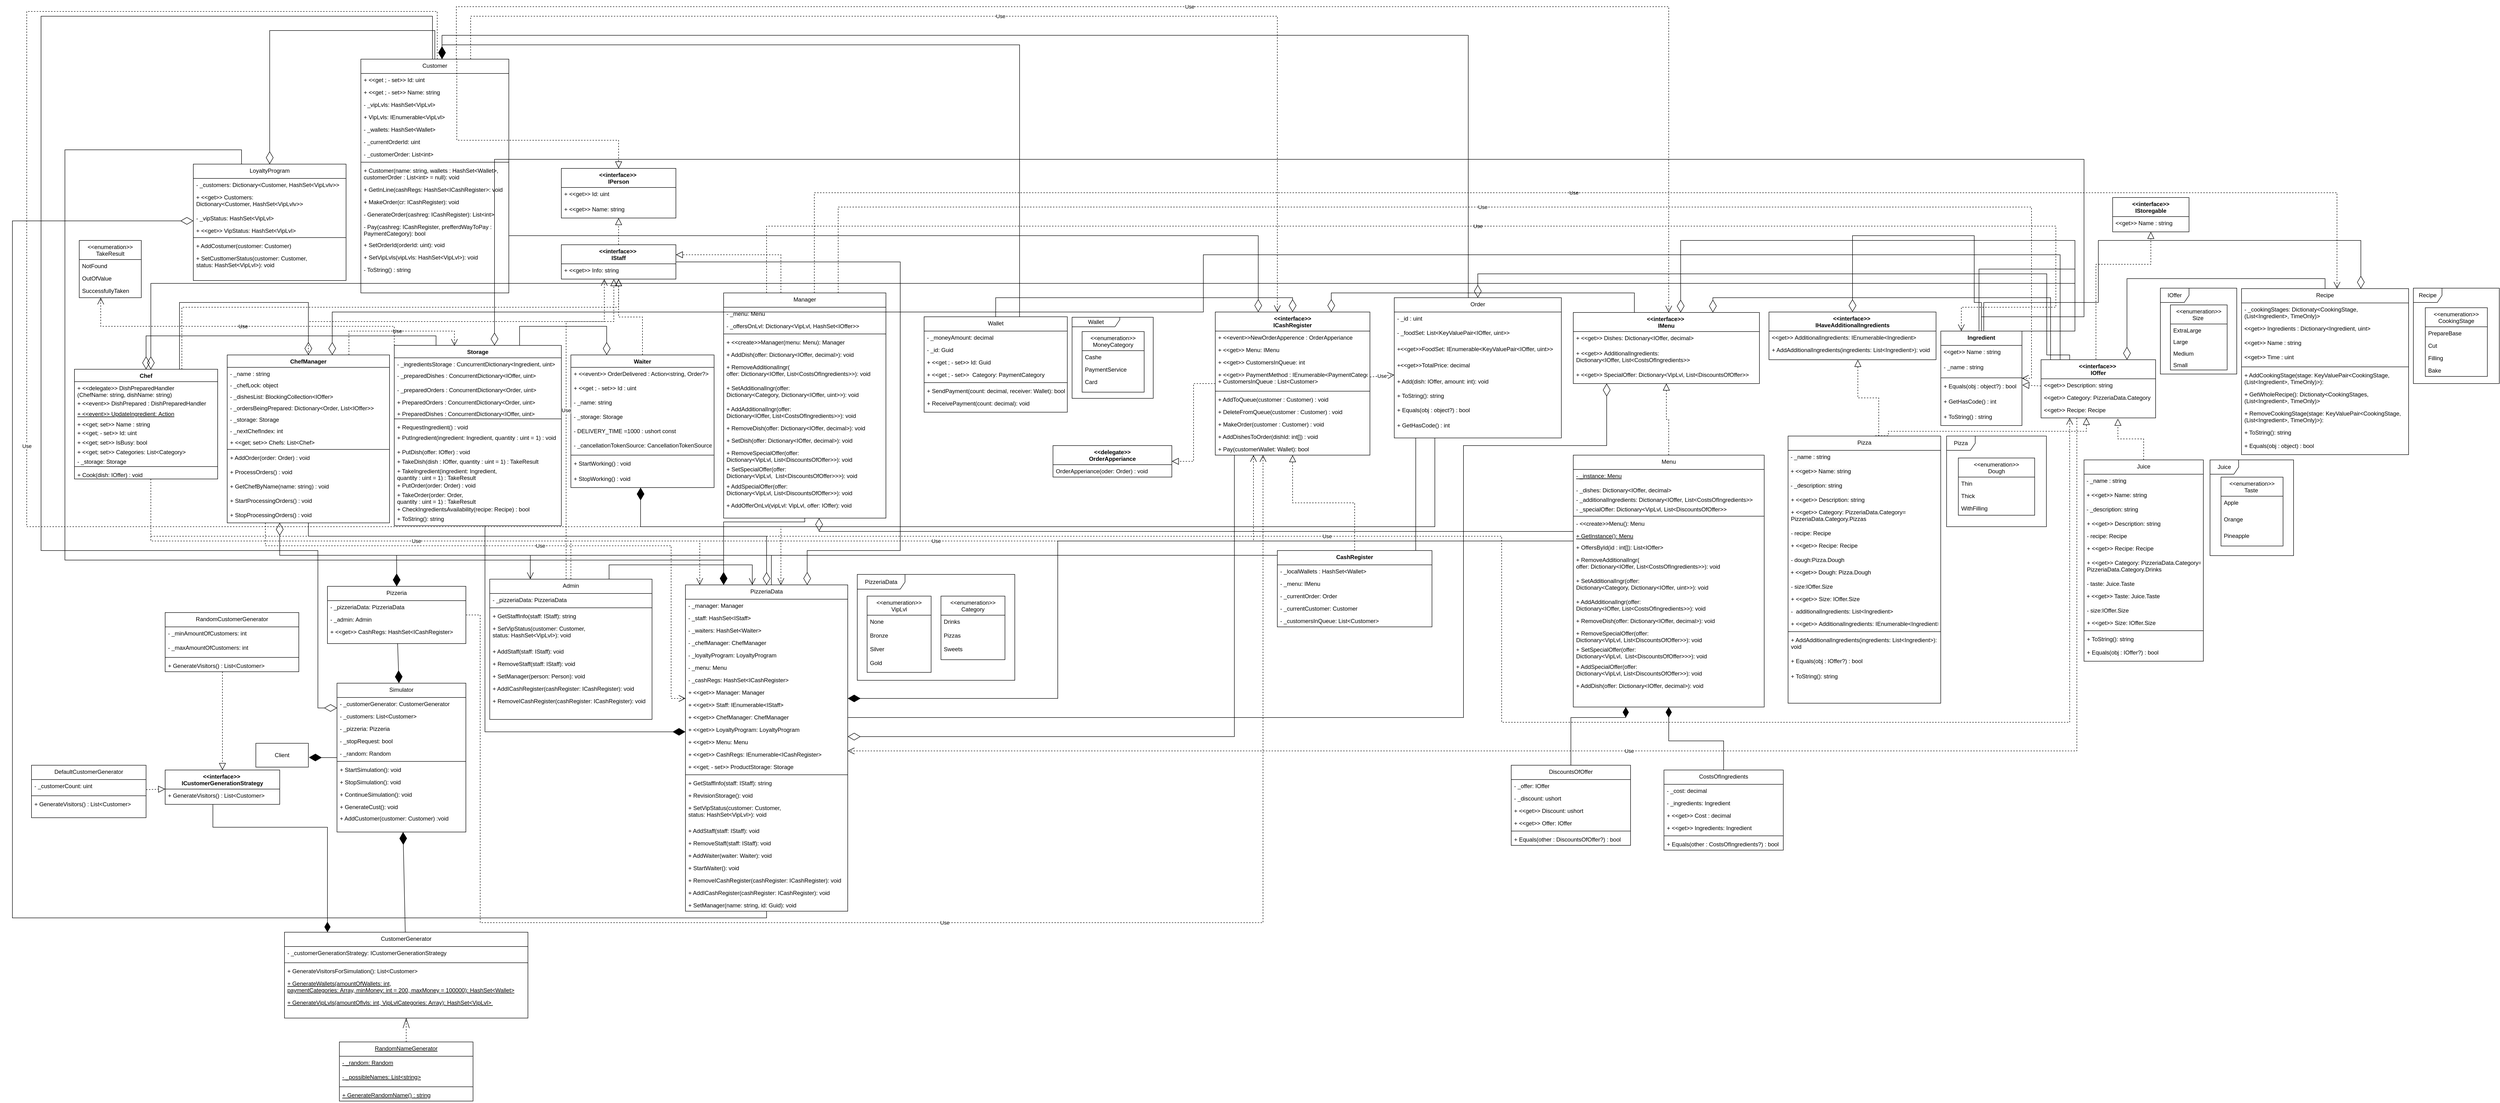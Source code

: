 <mxfile version="13.9.9" type="device"><diagram id="AVlrbdHFfIFae9fIVT3l" name="Page-1"><mxGraphModel dx="5077" dy="4270" grid="1" gridSize="10" guides="0" tooltips="1" connect="1" arrows="1" fold="1" page="1" pageScale="1" pageWidth="827" pageHeight="1169" math="0" shadow="0"><root><mxCell id="0"/><mxCell id="1" parent="0"/><mxCell id="G9EN5JWeJz_nwPtttZKu-1" value="&lt;&lt;interface&gt;&gt; &#10;IOffer&#10;" style="swimlane;fontStyle=1;align=center;verticalAlign=top;childLayout=stackLayout;horizontal=1;startSize=40;horizontalStack=0;resizeParent=1;resizeParentMax=0;resizeLast=0;collapsible=1;marginBottom=0;labelBackgroundColor=none;" parent="1" vertex="1"><mxGeometry x="1800" y="-840" width="240" height="122" as="geometry"/></mxCell><mxCell id="8i7Lr49_zQPxc0uf3AC--71" value="&lt;&lt;get&gt;&gt; Description: string" style="text;strokeColor=none;fillColor=none;align=left;verticalAlign=top;spacingLeft=4;spacingRight=4;overflow=hidden;rotatable=0;points=[[0,0.5],[1,0.5]];portConstraint=eastwest;labelBackgroundColor=none;" parent="G9EN5JWeJz_nwPtttZKu-1" vertex="1"><mxGeometry y="40" width="240" height="26" as="geometry"/></mxCell><mxCell id="8i7Lr49_zQPxc0uf3AC--70" value="&lt;&lt;get&gt;&gt; Category: PizzeriaData.Category" style="text;align=left;verticalAlign=top;spacingLeft=4;spacingRight=4;overflow=hidden;rotatable=0;points=[[0,0.5],[1,0.5]];portConstraint=eastwest;labelBackgroundColor=none;" parent="G9EN5JWeJz_nwPtttZKu-1" vertex="1"><mxGeometry y="66" width="240" height="26" as="geometry"/></mxCell><mxCell id="ViWVULLcjfLXoIwgi1Q9-7" value="&lt;&lt;get&gt;&gt; Recipe: Recipe" style="text;strokeColor=none;fillColor=none;align=left;verticalAlign=top;spacingLeft=4;spacingRight=4;overflow=hidden;rotatable=0;points=[[0,0.5],[1,0.5]];portConstraint=eastwest;labelBackgroundColor=none;" parent="G9EN5JWeJz_nwPtttZKu-1" vertex="1"><mxGeometry y="92" width="240" height="30" as="geometry"/></mxCell><mxCell id="G9EN5JWeJz_nwPtttZKu-5" value="&lt;&lt;interface&gt;&gt;&#10;ICashRegister" style="swimlane;fontStyle=1;align=center;verticalAlign=top;childLayout=stackLayout;horizontal=1;startSize=40;horizontalStack=0;resizeParent=1;resizeParentMax=0;resizeLast=0;collapsible=1;marginBottom=0;labelBackgroundColor=none;" parent="1" vertex="1"><mxGeometry x="70" y="-940" width="324" height="300" as="geometry"/></mxCell><mxCell id="XK9j-7oEgiNXDrXOnYMV-2" value="+ &lt;&lt;event&gt;&gt;NewOrderApperence : OrderApperiance" style="text;align=left;verticalAlign=top;spacingLeft=4;spacingRight=4;overflow=hidden;rotatable=0;points=[[0,0.5],[1,0.5]];portConstraint=eastwest;rounded=0;shadow=0;html=0;fontStyle=0;labelBackgroundColor=none;" parent="G9EN5JWeJz_nwPtttZKu-5" vertex="1"><mxGeometry y="40" width="324" height="26" as="geometry"/></mxCell><mxCell id="yTDWApdTZO0DoRyl30tC-57" value="+ &lt;&lt;get&gt;&gt; Menu: IMenu" style="text;align=left;verticalAlign=top;spacingLeft=4;spacingRight=4;overflow=hidden;rotatable=0;points=[[0,0.5],[1,0.5]];portConstraint=eastwest;rounded=0;shadow=0;html=0;labelBackgroundColor=none;" parent="G9EN5JWeJz_nwPtttZKu-5" vertex="1"><mxGeometry y="66" width="324" height="26" as="geometry"/></mxCell><mxCell id="-qpHhucD6SKelmKOpn6D-34" value="+ &lt;&lt;get&gt;&gt; CustomersInQueue: int" style="text;align=left;verticalAlign=top;spacingLeft=4;spacingRight=4;overflow=hidden;rotatable=0;points=[[0,0.5],[1,0.5]];portConstraint=eastwest;rounded=0;shadow=0;html=0;labelBackgroundColor=none;" vertex="1" parent="G9EN5JWeJz_nwPtttZKu-5"><mxGeometry y="92" width="324" height="26" as="geometry"/></mxCell><mxCell id="G9EN5JWeJz_nwPtttZKu-8" value="+ &lt;&lt;get&gt;&gt; PaymentMethod : IEnumerable&lt;PaymentCategory&gt;&#10;+ CustomersInQueue : List&lt;Customer&gt;" style="text;align=left;verticalAlign=top;spacingLeft=4;spacingRight=4;overflow=hidden;rotatable=0;points=[[0,0.5],[1,0.5]];portConstraint=eastwest;labelBackgroundColor=none;" parent="G9EN5JWeJz_nwPtttZKu-5" vertex="1"><mxGeometry y="118" width="324" height="44" as="geometry"/></mxCell><mxCell id="G9EN5JWeJz_nwPtttZKu-129" value="" style="line;html=1;strokeWidth=1;align=left;verticalAlign=middle;spacingTop=-1;spacingLeft=3;spacingRight=3;rotatable=0;labelPosition=right;points=[];portConstraint=eastwest;labelBackgroundColor=none;" parent="G9EN5JWeJz_nwPtttZKu-5" vertex="1"><mxGeometry y="162" width="324" height="8" as="geometry"/></mxCell><mxCell id="-qpHhucD6SKelmKOpn6D-36" value="+ AddToQueue(customer : Customer) : void" style="text;align=left;verticalAlign=top;spacingLeft=4;spacingRight=4;overflow=hidden;rotatable=0;points=[[0,0.5],[1,0.5]];portConstraint=eastwest;rounded=0;shadow=0;html=0;fontStyle=0;labelBackgroundColor=none;" vertex="1" parent="G9EN5JWeJz_nwPtttZKu-5"><mxGeometry y="170" width="324" height="26" as="geometry"/></mxCell><mxCell id="-qpHhucD6SKelmKOpn6D-35" value="+ DeleteFromQueue(customer : Customer) : void" style="text;align=left;verticalAlign=top;spacingLeft=4;spacingRight=4;overflow=hidden;rotatable=0;points=[[0,0.5],[1,0.5]];portConstraint=eastwest;rounded=0;shadow=0;html=0;fontStyle=0;labelBackgroundColor=none;" vertex="1" parent="G9EN5JWeJz_nwPtttZKu-5"><mxGeometry y="196" width="324" height="26" as="geometry"/></mxCell><mxCell id="-qpHhucD6SKelmKOpn6D-37" value="+ MakeOrder(customer : Customer) : void" style="text;align=left;verticalAlign=top;spacingLeft=4;spacingRight=4;overflow=hidden;rotatable=0;points=[[0,0.5],[1,0.5]];portConstraint=eastwest;rounded=0;shadow=0;html=0;fontStyle=0;labelBackgroundColor=none;" vertex="1" parent="G9EN5JWeJz_nwPtttZKu-5"><mxGeometry y="222" width="324" height="26" as="geometry"/></mxCell><mxCell id="-qpHhucD6SKelmKOpn6D-38" value="+ AddDishesToOrder(dishId: int[]) : void" style="text;align=left;verticalAlign=top;spacingLeft=4;spacingRight=4;overflow=hidden;rotatable=0;points=[[0,0.5],[1,0.5]];portConstraint=eastwest;rounded=0;shadow=0;html=0;fontStyle=0;labelBackgroundColor=none;" vertex="1" parent="G9EN5JWeJz_nwPtttZKu-5"><mxGeometry y="248" width="324" height="26" as="geometry"/></mxCell><mxCell id="Vp7KOwkqIpcdfMKKaiIl-102" value="+ Pay(customerWallet: Wallet): bool" style="text;align=left;verticalAlign=top;spacingLeft=4;spacingRight=4;overflow=hidden;rotatable=0;points=[[0,0.5],[1,0.5]];portConstraint=eastwest;rounded=0;shadow=0;html=0;fontStyle=0;labelBackgroundColor=none;" parent="G9EN5JWeJz_nwPtttZKu-5" vertex="1"><mxGeometry y="274" width="324" height="26" as="geometry"/></mxCell><mxCell id="G9EN5JWeJz_nwPtttZKu-103" value="Ingredient&#10;" style="swimlane;fontStyle=1;align=center;verticalAlign=top;childLayout=stackLayout;horizontal=1;startSize=30;horizontalStack=0;resizeParent=1;resizeParentMax=0;resizeLast=0;collapsible=1;marginBottom=0;labelBackgroundColor=none;" parent="1" vertex="1"><mxGeometry x="1590" y="-900" width="170" height="198" as="geometry"/></mxCell><mxCell id="G9EN5JWeJz_nwPtttZKu-105" value="&lt;&lt;get&gt;&gt; Name : string" style="text;strokeColor=none;fillColor=none;align=left;verticalAlign=top;spacingLeft=4;spacingRight=4;overflow=hidden;rotatable=0;points=[[0,0.5],[1,0.5]];portConstraint=eastwest;labelBackgroundColor=none;" parent="G9EN5JWeJz_nwPtttZKu-103" vertex="1"><mxGeometry y="30" width="170" height="32" as="geometry"/></mxCell><mxCell id="-qpHhucD6SKelmKOpn6D-9" value="- _name : string" style="text;strokeColor=none;fillColor=none;align=left;verticalAlign=top;spacingLeft=4;spacingRight=4;overflow=hidden;rotatable=0;points=[[0,0.5],[1,0.5]];portConstraint=eastwest;labelBackgroundColor=none;" vertex="1" parent="G9EN5JWeJz_nwPtttZKu-103"><mxGeometry y="62" width="170" height="32" as="geometry"/></mxCell><mxCell id="-qpHhucD6SKelmKOpn6D-13" value="" style="line;html=1;strokeWidth=1;align=left;verticalAlign=middle;spacingTop=-1;spacingLeft=3;spacingRight=3;rotatable=0;labelPosition=right;points=[];portConstraint=eastwest;labelBackgroundColor=none;" vertex="1" parent="G9EN5JWeJz_nwPtttZKu-103"><mxGeometry y="94" width="170" height="8" as="geometry"/></mxCell><mxCell id="-qpHhucD6SKelmKOpn6D-12" value="+ Equals(obj : object?) : bool" style="text;strokeColor=none;fillColor=none;align=left;verticalAlign=top;spacingLeft=4;spacingRight=4;overflow=hidden;rotatable=0;points=[[0,0.5],[1,0.5]];portConstraint=eastwest;labelBackgroundColor=none;" vertex="1" parent="G9EN5JWeJz_nwPtttZKu-103"><mxGeometry y="102" width="170" height="32" as="geometry"/></mxCell><mxCell id="-qpHhucD6SKelmKOpn6D-14" value="+ GetHasCode() : int" style="text;strokeColor=none;fillColor=none;align=left;verticalAlign=top;spacingLeft=4;spacingRight=4;overflow=hidden;rotatable=0;points=[[0,0.5],[1,0.5]];portConstraint=eastwest;labelBackgroundColor=none;" vertex="1" parent="G9EN5JWeJz_nwPtttZKu-103"><mxGeometry y="134" width="170" height="32" as="geometry"/></mxCell><mxCell id="-qpHhucD6SKelmKOpn6D-15" value="+ ToString() : string" style="text;strokeColor=none;fillColor=none;align=left;verticalAlign=top;spacingLeft=4;spacingRight=4;overflow=hidden;rotatable=0;points=[[0,0.5],[1,0.5]];portConstraint=eastwest;labelBackgroundColor=none;" vertex="1" parent="G9EN5JWeJz_nwPtttZKu-103"><mxGeometry y="166" width="170" height="32" as="geometry"/></mxCell><mxCell id="G9EN5JWeJz_nwPtttZKu-106" value="Storage" style="swimlane;fontStyle=1;align=center;verticalAlign=top;childLayout=stackLayout;horizontal=1;startSize=26;horizontalStack=0;resizeParent=1;resizeParentMax=0;resizeLast=0;collapsible=1;marginBottom=0;labelBackgroundColor=none;movable=1;resizable=1;rotatable=1;deletable=1;editable=1;connectable=1;" parent="1" vertex="1"><mxGeometry x="-1650" y="-870" width="350" height="378" as="geometry"/></mxCell><mxCell id="G9EN5JWeJz_nwPtttZKu-107" value="- _ingredientsStorage : CuncurrentDictionary&lt;Ingredient, uint&gt;" style="text;strokeColor=none;fillColor=none;align=left;verticalAlign=top;spacingLeft=4;spacingRight=4;overflow=hidden;rotatable=0;points=[[0,0.5],[1,0.5]];portConstraint=eastwest;labelBackgroundColor=none;" parent="G9EN5JWeJz_nwPtttZKu-106" vertex="1"><mxGeometry y="26" width="350" height="24" as="geometry"/></mxCell><mxCell id="-qpHhucD6SKelmKOpn6D-84" value="- _preparedDishes : ConcurrentDictionary&lt;IOffer, uint&gt;" style="text;strokeColor=none;fillColor=none;align=left;verticalAlign=top;spacingLeft=4;spacingRight=4;overflow=hidden;rotatable=0;points=[[0,0.5],[1,0.5]];portConstraint=eastwest;labelBackgroundColor=none;" vertex="1" parent="G9EN5JWeJz_nwPtttZKu-106"><mxGeometry y="50" width="350" height="30" as="geometry"/></mxCell><mxCell id="-qpHhucD6SKelmKOpn6D-87" value="- _preparedOrders : ConcurrentDictionary&lt;Order, uint&gt;" style="text;strokeColor=none;fillColor=none;align=left;verticalAlign=top;spacingLeft=4;spacingRight=4;overflow=hidden;rotatable=0;points=[[0,0.5],[1,0.5]];portConstraint=eastwest;labelBackgroundColor=none;" vertex="1" parent="G9EN5JWeJz_nwPtttZKu-106"><mxGeometry y="80" width="350" height="26" as="geometry"/></mxCell><mxCell id="-qpHhucD6SKelmKOpn6D-85" value="+ PreparedOrders : ConcurrentDictionary&lt;Order, uint&gt;" style="text;strokeColor=none;fillColor=none;align=left;verticalAlign=top;spacingLeft=4;spacingRight=4;overflow=hidden;rotatable=0;points=[[0,0.5],[1,0.5]];portConstraint=eastwest;labelBackgroundColor=none;" vertex="1" parent="G9EN5JWeJz_nwPtttZKu-106"><mxGeometry y="106" width="350" height="24" as="geometry"/></mxCell><mxCell id="-qpHhucD6SKelmKOpn6D-86" value="+ PreparedDishes : ConcurrentDictionary&lt;IOffer, uint&gt;" style="text;strokeColor=none;fillColor=none;align=left;verticalAlign=top;spacingLeft=4;spacingRight=4;overflow=hidden;rotatable=0;points=[[0,0.5],[1,0.5]];portConstraint=eastwest;labelBackgroundColor=none;" vertex="1" parent="G9EN5JWeJz_nwPtttZKu-106"><mxGeometry y="130" width="350" height="20" as="geometry"/></mxCell><mxCell id="G9EN5JWeJz_nwPtttZKu-108" value="" style="line;strokeWidth=1;fillColor=none;align=left;verticalAlign=middle;spacingTop=-1;spacingLeft=3;spacingRight=3;rotatable=0;labelPosition=right;points=[];portConstraint=eastwest;labelBackgroundColor=none;" parent="G9EN5JWeJz_nwPtttZKu-106" vertex="1"><mxGeometry y="150" width="350" height="8" as="geometry"/></mxCell><mxCell id="G9EN5JWeJz_nwPtttZKu-109" value="+ RequestIngredient() : void&#10;" style="text;strokeColor=none;fillColor=none;align=left;verticalAlign=top;spacingLeft=4;spacingRight=4;overflow=hidden;rotatable=0;points=[[0,0.5],[1,0.5]];portConstraint=eastwest;labelBackgroundColor=none;" parent="G9EN5JWeJz_nwPtttZKu-106" vertex="1"><mxGeometry y="158" width="350" height="22" as="geometry"/></mxCell><mxCell id="-qpHhucD6SKelmKOpn6D-88" value="+ PutIngredient(ingredient: Ingredient, quantity : uint = 1) : void&#10;" style="text;strokeColor=none;fillColor=none;align=left;verticalAlign=top;spacingLeft=4;spacingRight=4;overflow=hidden;rotatable=0;points=[[0,0.5],[1,0.5]];portConstraint=eastwest;labelBackgroundColor=none;" vertex="1" parent="G9EN5JWeJz_nwPtttZKu-106"><mxGeometry y="180" width="350" height="30" as="geometry"/></mxCell><mxCell id="-qpHhucD6SKelmKOpn6D-89" value="+ PutDish(offer: IOffer) : void&#10;" style="text;strokeColor=none;fillColor=none;align=left;verticalAlign=top;spacingLeft=4;spacingRight=4;overflow=hidden;rotatable=0;points=[[0,0.5],[1,0.5]];portConstraint=eastwest;labelBackgroundColor=none;" vertex="1" parent="G9EN5JWeJz_nwPtttZKu-106"><mxGeometry y="210" width="350" height="20" as="geometry"/></mxCell><mxCell id="-qpHhucD6SKelmKOpn6D-90" value="+ TakeDish(dish : IOffer, quantity : uint = 1) : TakeResult&#10;" style="text;strokeColor=none;fillColor=none;align=left;verticalAlign=top;spacingLeft=4;spacingRight=4;overflow=hidden;rotatable=0;points=[[0,0.5],[1,0.5]];portConstraint=eastwest;labelBackgroundColor=none;" vertex="1" parent="G9EN5JWeJz_nwPtttZKu-106"><mxGeometry y="230" width="350" height="20" as="geometry"/></mxCell><mxCell id="-qpHhucD6SKelmKOpn6D-91" value="+ TakeIngredient(ingredient: Ingredient, &#10;quantity : uint = 1) : TakeResult&#10;" style="text;strokeColor=none;fillColor=none;align=left;verticalAlign=top;spacingLeft=4;spacingRight=4;overflow=hidden;rotatable=0;points=[[0,0.5],[1,0.5]];portConstraint=eastwest;labelBackgroundColor=none;" vertex="1" parent="G9EN5JWeJz_nwPtttZKu-106"><mxGeometry y="250" width="350" height="30" as="geometry"/></mxCell><mxCell id="-qpHhucD6SKelmKOpn6D-92" value="+ PutOrder(order: Order) : void&#10;" style="text;strokeColor=none;fillColor=none;align=left;verticalAlign=top;spacingLeft=4;spacingRight=4;overflow=hidden;rotatable=0;points=[[0,0.5],[1,0.5]];portConstraint=eastwest;labelBackgroundColor=none;" vertex="1" parent="G9EN5JWeJz_nwPtttZKu-106"><mxGeometry y="280" width="350" height="20" as="geometry"/></mxCell><mxCell id="-qpHhucD6SKelmKOpn6D-93" value="+ TakeOrder(order: Order, &#10;quantity : uint = 1) : TakeResult&#10;" style="text;strokeColor=none;fillColor=none;align=left;verticalAlign=top;spacingLeft=4;spacingRight=4;overflow=hidden;rotatable=0;points=[[0,0.5],[1,0.5]];portConstraint=eastwest;labelBackgroundColor=none;" vertex="1" parent="G9EN5JWeJz_nwPtttZKu-106"><mxGeometry y="300" width="350" height="30" as="geometry"/></mxCell><mxCell id="-qpHhucD6SKelmKOpn6D-94" value="+ CheckIngredientsAvailability(recipe: Recipe) : bool&#10;" style="text;strokeColor=none;fillColor=none;align=left;verticalAlign=top;spacingLeft=4;spacingRight=4;overflow=hidden;rotatable=0;points=[[0,0.5],[1,0.5]];portConstraint=eastwest;labelBackgroundColor=none;" vertex="1" parent="G9EN5JWeJz_nwPtttZKu-106"><mxGeometry y="330" width="350" height="20" as="geometry"/></mxCell><mxCell id="-qpHhucD6SKelmKOpn6D-95" value="+ ToString(): string" style="text;align=left;verticalAlign=top;spacingLeft=4;spacingRight=4;overflow=hidden;rotatable=0;points=[[0,0.5],[1,0.5]];portConstraint=eastwest;fontStyle=0;whiteSpace=wrap;labelBackgroundColor=none;" vertex="1" parent="G9EN5JWeJz_nwPtttZKu-106"><mxGeometry y="350" width="350" height="28" as="geometry"/></mxCell><mxCell id="G9EN5JWeJz_nwPtttZKu-126" value="Order" style="swimlane;fontStyle=0;align=center;verticalAlign=top;childLayout=stackLayout;horizontal=1;startSize=30;horizontalStack=0;resizeParent=1;resizeLast=0;collapsible=1;marginBottom=0;rounded=0;shadow=0;strokeWidth=1;labelBackgroundColor=none;" parent="1" vertex="1"><mxGeometry x="445" y="-970" width="350" height="294" as="geometry"><mxRectangle x="130" y="380" width="160" height="26" as="alternateBounds"/></mxGeometry></mxCell><mxCell id="G9EN5JWeJz_nwPtttZKu-127" value="- _id : uint" style="text;align=left;verticalAlign=top;spacingLeft=4;spacingRight=4;overflow=hidden;rotatable=0;points=[[0,0.5],[1,0.5]];portConstraint=eastwest;rounded=0;shadow=0;html=0;labelBackgroundColor=none;" parent="G9EN5JWeJz_nwPtttZKu-126" vertex="1"><mxGeometry y="30" width="350" height="30" as="geometry"/></mxCell><mxCell id="Vp7KOwkqIpcdfMKKaiIl-58" value="- _foodSet: List&lt;KeyValuePair&lt;IOffer, uint&gt;&gt;" style="text;align=left;verticalAlign=top;spacingLeft=4;spacingRight=4;overflow=hidden;rotatable=0;points=[[0,0.5],[1,0.5]];portConstraint=eastwest;rounded=0;shadow=0;html=0;labelBackgroundColor=none;" parent="G9EN5JWeJz_nwPtttZKu-126" vertex="1"><mxGeometry y="60" width="350" height="34" as="geometry"/></mxCell><mxCell id="G9EN5JWeJz_nwPtttZKu-128" value="+&lt;&lt;get&gt;&gt;FoodSet: IEnumerable&lt;KeyValuePair&lt;IOffer, uint&gt;&gt;" style="text;align=left;verticalAlign=top;spacingLeft=4;spacingRight=4;overflow=hidden;rotatable=0;points=[[0,0.5],[1,0.5]];portConstraint=eastwest;rounded=0;shadow=0;html=0;labelBackgroundColor=none;" parent="G9EN5JWeJz_nwPtttZKu-126" vertex="1"><mxGeometry y="94" width="350" height="34" as="geometry"/></mxCell><mxCell id="-qpHhucD6SKelmKOpn6D-30" value="+&lt;&lt;get&gt;&gt;TotalPrice: decimal" style="text;align=left;verticalAlign=top;spacingLeft=4;spacingRight=4;overflow=hidden;rotatable=0;points=[[0,0.5],[1,0.5]];portConstraint=eastwest;rounded=0;shadow=0;html=0;labelBackgroundColor=none;" vertex="1" parent="G9EN5JWeJz_nwPtttZKu-126"><mxGeometry y="128" width="350" height="34" as="geometry"/></mxCell><mxCell id="G9EN5JWeJz_nwPtttZKu-130" value="+ Add(dish: IOffer, amount: int): void" style="text;align=left;verticalAlign=top;spacingLeft=4;spacingRight=4;overflow=hidden;rotatable=0;points=[[0,0.5],[1,0.5]];portConstraint=eastwest;fontStyle=0;whiteSpace=wrap;labelBackgroundColor=none;" parent="G9EN5JWeJz_nwPtttZKu-126" vertex="1"><mxGeometry y="162" width="350" height="30" as="geometry"/></mxCell><mxCell id="-qpHhucD6SKelmKOpn6D-31" value="+ ToString(): string" style="text;align=left;verticalAlign=top;spacingLeft=4;spacingRight=4;overflow=hidden;rotatable=0;points=[[0,0.5],[1,0.5]];portConstraint=eastwest;fontStyle=0;whiteSpace=wrap;labelBackgroundColor=none;" vertex="1" parent="G9EN5JWeJz_nwPtttZKu-126"><mxGeometry y="192" width="350" height="30" as="geometry"/></mxCell><mxCell id="-qpHhucD6SKelmKOpn6D-32" value="+ Equals(obj : object?) : bool" style="text;strokeColor=none;fillColor=none;align=left;verticalAlign=top;spacingLeft=4;spacingRight=4;overflow=hidden;rotatable=0;points=[[0,0.5],[1,0.5]];portConstraint=eastwest;labelBackgroundColor=none;" vertex="1" parent="G9EN5JWeJz_nwPtttZKu-126"><mxGeometry y="222" width="350" height="32" as="geometry"/></mxCell><mxCell id="-qpHhucD6SKelmKOpn6D-33" value="+ GetHasCode() : int" style="text;strokeColor=none;fillColor=none;align=left;verticalAlign=top;spacingLeft=4;spacingRight=4;overflow=hidden;rotatable=0;points=[[0,0.5],[1,0.5]];portConstraint=eastwest;labelBackgroundColor=none;" vertex="1" parent="G9EN5JWeJz_nwPtttZKu-126"><mxGeometry y="254" width="350" height="32" as="geometry"/></mxCell><mxCell id="G9EN5JWeJz_nwPtttZKu-131" value="Menu" style="swimlane;fontStyle=0;align=center;verticalAlign=top;childLayout=stackLayout;horizontal=1;startSize=30;horizontalStack=0;resizeParent=1;resizeLast=0;collapsible=1;marginBottom=0;rounded=0;shadow=0;strokeWidth=1;labelBackgroundColor=none;" parent="1" vertex="1"><mxGeometry x="820" y="-640" width="400" height="528" as="geometry"><mxRectangle x="965" y="-810" width="160" height="26" as="alternateBounds"/></mxGeometry></mxCell><mxCell id="-qpHhucD6SKelmKOpn6D-129" value="- _instance: Menu" style="text;align=left;verticalAlign=top;spacingLeft=4;spacingRight=4;overflow=hidden;rotatable=0;points=[[0,0.5],[1,0.5]];portConstraint=eastwest;rounded=0;shadow=0;html=0;labelBackgroundColor=none;fontStyle=4" vertex="1" parent="G9EN5JWeJz_nwPtttZKu-131"><mxGeometry y="30" width="400" height="30" as="geometry"/></mxCell><mxCell id="G9EN5JWeJz_nwPtttZKu-132" value="- _dishes: Dictionary&lt;IOffer, decimal&gt;" style="text;align=left;verticalAlign=top;spacingLeft=4;spacingRight=4;overflow=hidden;rotatable=0;points=[[0,0.5],[1,0.5]];portConstraint=eastwest;rounded=0;shadow=0;html=0;labelBackgroundColor=none;" parent="G9EN5JWeJz_nwPtttZKu-131" vertex="1"><mxGeometry y="60" width="400" height="20" as="geometry"/></mxCell><mxCell id="yTDWApdTZO0DoRyl30tC-3" value="- _additionalIngredients: Dictionary&lt;IOffer, List&lt;CostsOfIngredients&gt;&gt;" style="text;strokeColor=none;fillColor=none;align=left;verticalAlign=top;spacingLeft=4;spacingRight=4;overflow=hidden;rotatable=0;points=[[0,0.5],[1,0.5]];portConstraint=eastwest;labelBackgroundColor=none;" parent="G9EN5JWeJz_nwPtttZKu-131" vertex="1"><mxGeometry y="80" width="400" height="20" as="geometry"/></mxCell><mxCell id="Vp7KOwkqIpcdfMKKaiIl-60" value="- _specialOffer: Dictionary&lt;VipLvl, List&lt;DiscountsOfOffer&gt;&gt;" style="text;align=left;verticalAlign=top;spacingLeft=4;spacingRight=4;overflow=hidden;rotatable=0;points=[[0,0.5],[1,0.5]];portConstraint=eastwest;rounded=0;shadow=0;html=0;labelBackgroundColor=none;" parent="G9EN5JWeJz_nwPtttZKu-131" vertex="1"><mxGeometry y="100" width="400" height="26" as="geometry"/></mxCell><mxCell id="G9EN5JWeJz_nwPtttZKu-133" value="" style="line;html=1;strokeWidth=1;align=left;verticalAlign=middle;spacingTop=-1;spacingLeft=3;spacingRight=3;rotatable=0;labelPosition=right;points=[];portConstraint=eastwest;labelBackgroundColor=none;" parent="G9EN5JWeJz_nwPtttZKu-131" vertex="1"><mxGeometry y="126" width="400" height="4" as="geometry"/></mxCell><mxCell id="Vp7KOwkqIpcdfMKKaiIl-33" value="- &lt;&lt;create&gt;&gt;Menu(): Menu" style="text;align=left;verticalAlign=top;spacingLeft=4;spacingRight=4;overflow=hidden;rotatable=0;points=[[0,0.5],[1,0.5]];portConstraint=eastwest;rounded=0;shadow=0;html=0;fontStyle=0;labelBackgroundColor=none;" parent="G9EN5JWeJz_nwPtttZKu-131" vertex="1"><mxGeometry y="130" width="400" height="26" as="geometry"/></mxCell><mxCell id="Vp7KOwkqIpcdfMKKaiIl-36" value="+ GetInstance(): Menu" style="text;align=left;verticalAlign=top;spacingLeft=4;spacingRight=4;overflow=hidden;rotatable=0;points=[[0,0.5],[1,0.5]];portConstraint=eastwest;rounded=0;shadow=0;html=0;fontStyle=4;labelBackgroundColor=none;" parent="G9EN5JWeJz_nwPtttZKu-131" vertex="1"><mxGeometry y="156" width="400" height="24" as="geometry"/></mxCell><mxCell id="-qpHhucD6SKelmKOpn6D-134" value="+ OffersById(id : int[]): List&lt;IOffer&gt;" style="text;align=left;verticalAlign=top;spacingLeft=4;spacingRight=4;overflow=hidden;rotatable=0;points=[[0,0.5],[1,0.5]];portConstraint=eastwest;rounded=0;shadow=0;html=0;fontStyle=0;labelBackgroundColor=none;" vertex="1" parent="G9EN5JWeJz_nwPtttZKu-131"><mxGeometry y="180" width="400" height="26" as="geometry"/></mxCell><mxCell id="-qpHhucD6SKelmKOpn6D-166" value="+ RemoveAdditionalIngr(&#10;offer: Dictionary&lt;IOffer, List&lt;CostsOfIngredients&gt;&gt;): void" style="text;align=left;verticalAlign=top;spacingLeft=4;spacingRight=4;overflow=hidden;rotatable=0;points=[[0,0.5],[1,0.5]];portConstraint=eastwest;rounded=0;shadow=0;html=0;fontStyle=0;labelBackgroundColor=none;" vertex="1" parent="G9EN5JWeJz_nwPtttZKu-131"><mxGeometry y="206" width="400" height="44" as="geometry"/></mxCell><mxCell id="-qpHhucD6SKelmKOpn6D-165" value="+ SetAdditionalIngr(offer: &#10;Dictionary&lt;Category, Dictionary&lt;IOffer, uint&gt;&gt;): void" style="text;align=left;verticalAlign=top;spacingLeft=4;spacingRight=4;overflow=hidden;rotatable=0;points=[[0,0.5],[1,0.5]];portConstraint=eastwest;rounded=0;shadow=0;html=0;fontStyle=0;labelBackgroundColor=none;" vertex="1" parent="G9EN5JWeJz_nwPtttZKu-131"><mxGeometry y="250" width="400" height="44" as="geometry"/></mxCell><mxCell id="-qpHhucD6SKelmKOpn6D-164" value="+ AddAdditionalIngr(offer: &#10;Dictionary&lt;IOffer, List&lt;CostsOfIngredients&gt;&gt;): void" style="text;align=left;verticalAlign=top;spacingLeft=4;spacingRight=4;overflow=hidden;rotatable=0;points=[[0,0.5],[1,0.5]];portConstraint=eastwest;rounded=0;shadow=0;html=0;fontStyle=0;labelBackgroundColor=none;" vertex="1" parent="G9EN5JWeJz_nwPtttZKu-131"><mxGeometry y="294" width="400" height="40" as="geometry"/></mxCell><mxCell id="-qpHhucD6SKelmKOpn6D-163" value="+ RemoveDish(offer: Dictionary&lt;IOffer, decimal&gt;): void" style="text;align=left;verticalAlign=top;spacingLeft=4;spacingRight=4;overflow=hidden;rotatable=0;points=[[0,0.5],[1,0.5]];portConstraint=eastwest;rounded=0;shadow=0;html=0;fontStyle=0;labelBackgroundColor=none;" vertex="1" parent="G9EN5JWeJz_nwPtttZKu-131"><mxGeometry y="334" width="400" height="26" as="geometry"/></mxCell><mxCell id="-qpHhucD6SKelmKOpn6D-162" value="+ RemoveSpecialOffer(offer: &#10;Dictionary&lt;VipLvl, List&lt;DiscountsOfOffer&gt;&gt;): void" style="text;align=left;verticalAlign=top;spacingLeft=4;spacingRight=4;overflow=hidden;rotatable=0;points=[[0,0.5],[1,0.5]];portConstraint=eastwest;rounded=0;shadow=0;html=0;fontStyle=0;labelBackgroundColor=none;" vertex="1" parent="G9EN5JWeJz_nwPtttZKu-131"><mxGeometry y="360" width="400" height="34" as="geometry"/></mxCell><mxCell id="-qpHhucD6SKelmKOpn6D-161" value="+ SetSpecialOffer(offer: &#10;Dictionary&lt;VipLvl,  List&lt;DiscountsOfOffer&gt;&gt;&gt;): void" style="text;align=left;verticalAlign=top;spacingLeft=4;spacingRight=4;overflow=hidden;rotatable=0;points=[[0,0.5],[1,0.5]];portConstraint=eastwest;rounded=0;shadow=0;html=0;fontStyle=0;labelBackgroundColor=none;" vertex="1" parent="G9EN5JWeJz_nwPtttZKu-131"><mxGeometry y="394" width="400" height="36" as="geometry"/></mxCell><mxCell id="-qpHhucD6SKelmKOpn6D-160" value="+ AddSpecialOffer(offer: &#10;Dictionary&lt;VipLvl, List&lt;DiscountsOfOffer&gt;&gt;): void" style="text;align=left;verticalAlign=top;spacingLeft=4;spacingRight=4;overflow=hidden;rotatable=0;points=[[0,0.5],[1,0.5]];portConstraint=eastwest;rounded=0;shadow=0;html=0;fontStyle=0;labelBackgroundColor=none;" vertex="1" parent="G9EN5JWeJz_nwPtttZKu-131"><mxGeometry y="430" width="400" height="40" as="geometry"/></mxCell><mxCell id="-qpHhucD6SKelmKOpn6D-159" value="+ AddDish(offer: Dictionary&lt;IOffer, decimal&gt;): void" style="text;align=left;verticalAlign=top;spacingLeft=4;spacingRight=4;overflow=hidden;rotatable=0;points=[[0,0.5],[1,0.5]];portConstraint=eastwest;rounded=0;shadow=0;html=0;fontStyle=0;labelBackgroundColor=none;" vertex="1" parent="G9EN5JWeJz_nwPtttZKu-131"><mxGeometry y="470" width="400" height="26" as="geometry"/></mxCell><mxCell id="yTDWApdTZO0DoRyl30tC-42" value="" style="endArrow=block;dashed=1;endFill=0;endSize=12;html=1;rounded=0;exitX=0.571;exitY=-0.001;exitDx=0;exitDy=0;labelBackgroundColor=none;fontColor=default;edgeStyle=orthogonalEdgeStyle;exitPerimeter=0;" parent="1" source="G9EN5JWeJz_nwPtttZKu-89" target="G9EN5JWeJz_nwPtttZKu-1" edge="1"><mxGeometry width="160" relative="1" as="geometry"><mxPoint x="1690" y="-250" as="sourcePoint"/><mxPoint x="1870" y="-790" as="targetPoint"/><Array as="points"><mxPoint x="1480" y="-681"/><mxPoint x="1480" y="-690"/><mxPoint x="1895" y="-690"/></Array></mxGeometry></mxCell><mxCell id="yTDWApdTZO0DoRyl30tC-49" value="" style="endArrow=block;dashed=1;endFill=0;endSize=12;html=1;rounded=0;exitX=0.5;exitY=0;exitDx=0;exitDy=0;labelBackgroundColor=none;fontColor=default;edgeStyle=orthogonalEdgeStyle;entryX=0.671;entryY=1.056;entryDx=0;entryDy=0;entryPerimeter=0;" parent="1" source="yTDWApdTZO0DoRyl30tC-43" target="ViWVULLcjfLXoIwgi1Q9-7" edge="1"><mxGeometry width="160" relative="1" as="geometry"><mxPoint x="1884.5" y="-650" as="sourcePoint"/><mxPoint x="1940" y="-690" as="targetPoint"/><Array as="points"><mxPoint x="2015" y="-674"/><mxPoint x="1961" y="-674"/></Array></mxGeometry></mxCell><mxCell id="yTDWApdTZO0DoRyl30tC-50" value="Customer" style="swimlane;fontStyle=0;align=center;verticalAlign=top;childLayout=stackLayout;horizontal=1;startSize=30;horizontalStack=0;resizeParent=1;resizeLast=0;collapsible=1;marginBottom=0;rounded=0;shadow=0;strokeWidth=1;labelBackgroundColor=none;" parent="1" vertex="1"><mxGeometry x="-1720" y="-1470" width="310" height="490" as="geometry"><mxRectangle x="130" y="380" width="160" height="26" as="alternateBounds"/></mxGeometry></mxCell><mxCell id="Vp7KOwkqIpcdfMKKaiIl-1" value="+ &lt;&lt;get ; - set&gt;&gt; Id: uint" style="text;align=left;verticalAlign=top;spacingLeft=4;spacingRight=4;overflow=hidden;rotatable=0;points=[[0,0.5],[1,0.5]];portConstraint=eastwest;rounded=0;shadow=0;html=0;labelBackgroundColor=none;" parent="yTDWApdTZO0DoRyl30tC-50" vertex="1"><mxGeometry y="30" width="310" height="26" as="geometry"/></mxCell><mxCell id="-qpHhucD6SKelmKOpn6D-70" value="+ &lt;&lt;get ; - set&gt;&gt; Name: string" style="text;align=left;verticalAlign=top;spacingLeft=4;spacingRight=4;overflow=hidden;rotatable=0;points=[[0,0.5],[1,0.5]];portConstraint=eastwest;rounded=0;shadow=0;html=0;labelBackgroundColor=none;" vertex="1" parent="yTDWApdTZO0DoRyl30tC-50"><mxGeometry y="56" width="310" height="26" as="geometry"/></mxCell><mxCell id="Vp7KOwkqIpcdfMKKaiIl-92" value="- _vipLvls: HashSet&lt;VipLvl&gt;" style="text;align=left;verticalAlign=top;spacingLeft=4;spacingRight=4;overflow=hidden;rotatable=0;points=[[0,0.5],[1,0.5]];portConstraint=eastwest;rounded=0;shadow=0;html=0;labelBackgroundColor=none;" parent="yTDWApdTZO0DoRyl30tC-50" vertex="1"><mxGeometry y="82" width="310" height="26" as="geometry"/></mxCell><mxCell id="-qpHhucD6SKelmKOpn6D-71" value="+ VipLvls: IEnumerable&lt;VipLvl&gt;" style="text;align=left;verticalAlign=top;spacingLeft=4;spacingRight=4;overflow=hidden;rotatable=0;points=[[0,0.5],[1,0.5]];portConstraint=eastwest;rounded=0;shadow=0;html=0;labelBackgroundColor=none;" vertex="1" parent="yTDWApdTZO0DoRyl30tC-50"><mxGeometry y="108" width="310" height="26" as="geometry"/></mxCell><mxCell id="-qpHhucD6SKelmKOpn6D-72" value="- _wallets: HashSet&lt;Wallet&gt;" style="text;align=left;verticalAlign=top;spacingLeft=4;spacingRight=4;overflow=hidden;rotatable=0;points=[[0,0.5],[1,0.5]];portConstraint=eastwest;rounded=0;shadow=0;html=0;labelBackgroundColor=none;" vertex="1" parent="yTDWApdTZO0DoRyl30tC-50"><mxGeometry y="134" width="310" height="26" as="geometry"/></mxCell><mxCell id="-qpHhucD6SKelmKOpn6D-73" value="- _currentOrderId: uint" style="text;align=left;verticalAlign=top;spacingLeft=4;spacingRight=4;overflow=hidden;rotatable=0;points=[[0,0.5],[1,0.5]];portConstraint=eastwest;rounded=0;shadow=0;html=0;labelBackgroundColor=none;" vertex="1" parent="yTDWApdTZO0DoRyl30tC-50"><mxGeometry y="160" width="310" height="26" as="geometry"/></mxCell><mxCell id="-qpHhucD6SKelmKOpn6D-74" value="- _customerOrder: List&lt;int&gt;" style="text;align=left;verticalAlign=top;spacingLeft=4;spacingRight=4;overflow=hidden;rotatable=0;points=[[0,0.5],[1,0.5]];portConstraint=eastwest;rounded=0;shadow=0;html=0;labelBackgroundColor=none;" vertex="1" parent="yTDWApdTZO0DoRyl30tC-50"><mxGeometry y="186" width="310" height="26" as="geometry"/></mxCell><mxCell id="yTDWApdTZO0DoRyl30tC-54" value="" style="line;html=1;strokeWidth=1;align=left;verticalAlign=middle;spacingTop=-1;spacingLeft=3;spacingRight=3;rotatable=0;labelPosition=right;points=[];portConstraint=eastwest;labelBackgroundColor=none;" parent="yTDWApdTZO0DoRyl30tC-50" vertex="1"><mxGeometry y="212" width="310" height="8" as="geometry"/></mxCell><mxCell id="-qpHhucD6SKelmKOpn6D-83" value="+ Customer(name: string, wallets : HashSet&lt;Wallet&gt;, &#10;customerOrder : List&lt;int&gt; = null): void" style="text;align=left;verticalAlign=top;spacingLeft=4;spacingRight=4;overflow=hidden;rotatable=0;points=[[0,0.5],[1,0.5]];portConstraint=eastwest;rounded=0;shadow=0;html=0;labelBackgroundColor=none;" vertex="1" parent="yTDWApdTZO0DoRyl30tC-50"><mxGeometry y="220" width="310" height="40" as="geometry"/></mxCell><mxCell id="-qpHhucD6SKelmKOpn6D-77" value="+ GetInLine(cashRegs: HashSet&lt;ICashRegister&gt;: void" style="text;align=left;verticalAlign=top;spacingLeft=4;spacingRight=4;overflow=hidden;rotatable=0;points=[[0,0.5],[1,0.5]];portConstraint=eastwest;rounded=0;shadow=0;html=0;labelBackgroundColor=none;" vertex="1" parent="yTDWApdTZO0DoRyl30tC-50"><mxGeometry y="260" width="310" height="26" as="geometry"/></mxCell><mxCell id="yTDWApdTZO0DoRyl30tC-55" value="+ MakeOrder(cr: ICashRegister): void " style="text;align=left;verticalAlign=top;spacingLeft=4;spacingRight=4;overflow=hidden;rotatable=0;points=[[0,0.5],[1,0.5]];portConstraint=eastwest;rounded=0;shadow=0;html=0;labelBackgroundColor=none;" parent="yTDWApdTZO0DoRyl30tC-50" vertex="1"><mxGeometry y="286" width="310" height="26" as="geometry"/></mxCell><mxCell id="Vp7KOwkqIpcdfMKKaiIl-5" value="- GenerateOrder(cashreg: ICashRegister): List&lt;int&gt;" style="text;align=left;verticalAlign=top;spacingLeft=4;spacingRight=4;overflow=hidden;rotatable=0;points=[[0,0.5],[1,0.5]];portConstraint=eastwest;rounded=0;shadow=0;html=0;labelBackgroundColor=none;" parent="yTDWApdTZO0DoRyl30tC-50" vertex="1"><mxGeometry y="312" width="310" height="26" as="geometry"/></mxCell><mxCell id="-qpHhucD6SKelmKOpn6D-79" value="- Pay(cashreg: ICashRegister, prefferdWayToPay : &#10;PaymentCategory): bool" style="text;align=left;verticalAlign=top;spacingLeft=4;spacingRight=4;overflow=hidden;rotatable=0;points=[[0,0.5],[1,0.5]];portConstraint=eastwest;rounded=0;shadow=0;html=0;labelBackgroundColor=none;" vertex="1" parent="yTDWApdTZO0DoRyl30tC-50"><mxGeometry y="338" width="310" height="38" as="geometry"/></mxCell><mxCell id="-qpHhucD6SKelmKOpn6D-76" value="+ SetOrderId(orderId: uint): void" style="text;align=left;verticalAlign=top;spacingLeft=4;spacingRight=4;overflow=hidden;rotatable=0;points=[[0,0.5],[1,0.5]];portConstraint=eastwest;rounded=0;shadow=0;html=0;labelBackgroundColor=none;" vertex="1" parent="yTDWApdTZO0DoRyl30tC-50"><mxGeometry y="376" width="310" height="26" as="geometry"/></mxCell><mxCell id="-qpHhucD6SKelmKOpn6D-75" value="+ SetVipLvls(vipLvls: HashSet&lt;VipLvl&gt;): void" style="text;align=left;verticalAlign=top;spacingLeft=4;spacingRight=4;overflow=hidden;rotatable=0;points=[[0,0.5],[1,0.5]];portConstraint=eastwest;rounded=0;shadow=0;html=0;labelBackgroundColor=none;" vertex="1" parent="yTDWApdTZO0DoRyl30tC-50"><mxGeometry y="402" width="310" height="26" as="geometry"/></mxCell><mxCell id="-qpHhucD6SKelmKOpn6D-82" value="- ToString() : string" style="text;align=left;verticalAlign=top;spacingLeft=4;spacingRight=4;overflow=hidden;rotatable=0;points=[[0,0.5],[1,0.5]];portConstraint=eastwest;rounded=0;shadow=0;html=0;labelBackgroundColor=none;" vertex="1" parent="yTDWApdTZO0DoRyl30tC-50"><mxGeometry y="428" width="310" height="26" as="geometry"/></mxCell><mxCell id="Vp7KOwkqIpcdfMKKaiIl-52" value="&lt;&lt;interface&gt;&gt; &#10;IMenu&#10;" style="swimlane;fontStyle=1;align=center;verticalAlign=top;childLayout=stackLayout;horizontal=1;startSize=40;horizontalStack=0;resizeParent=1;resizeParentMax=0;resizeLast=0;collapsible=1;marginBottom=0;labelBackgroundColor=none;" parent="1" vertex="1"><mxGeometry x="820" y="-939" width="390" height="149" as="geometry"/></mxCell><mxCell id="Vp7KOwkqIpcdfMKKaiIl-54" value="+ &lt;&lt;get&gt;&gt; Dishes: Dictionary&lt;IOffer, decimal&gt;&#10;" style="text;strokeColor=none;fillColor=none;align=left;verticalAlign=top;spacingLeft=4;spacingRight=4;overflow=hidden;rotatable=0;points=[[0,0.5],[1,0.5]];portConstraint=eastwest;labelBackgroundColor=none;" parent="Vp7KOwkqIpcdfMKKaiIl-52" vertex="1"><mxGeometry y="40" width="390" height="32" as="geometry"/></mxCell><mxCell id="Vp7KOwkqIpcdfMKKaiIl-55" value="+ &lt;&lt;get&gt;&gt; AdditionalIngredients: &#10;Dictionary&lt;IOffer, List&lt;CostsOfIngredients&gt;&gt;" style="text;strokeColor=none;fillColor=none;align=left;verticalAlign=top;spacingLeft=4;spacingRight=4;overflow=hidden;rotatable=0;points=[[0,0.5],[1,0.5]];portConstraint=eastwest;labelBackgroundColor=none;" parent="Vp7KOwkqIpcdfMKKaiIl-52" vertex="1"><mxGeometry y="72" width="390" height="45" as="geometry"/></mxCell><mxCell id="Vp7KOwkqIpcdfMKKaiIl-59" value="+ &lt;&lt;get&gt;&gt; SpecialOffer: Dictionary&lt;VipLvl, List&lt;DiscountsOfOffer&gt;&gt;" style="text;strokeColor=none;fillColor=none;align=left;verticalAlign=top;spacingLeft=4;spacingRight=4;overflow=hidden;rotatable=0;points=[[0,0.5],[1,0.5]];portConstraint=eastwest;labelBackgroundColor=none;" parent="Vp7KOwkqIpcdfMKKaiIl-52" vertex="1"><mxGeometry y="117" width="390" height="32" as="geometry"/></mxCell><mxCell id="Vp7KOwkqIpcdfMKKaiIl-57" value="" style="endArrow=block;dashed=1;endFill=0;endSize=12;html=1;rounded=0;exitX=0.5;exitY=0;exitDx=0;exitDy=0;labelBackgroundColor=none;fontColor=default;edgeStyle=orthogonalEdgeStyle;" parent="1" source="G9EN5JWeJz_nwPtttZKu-131" target="Vp7KOwkqIpcdfMKKaiIl-52" edge="1"><mxGeometry width="160" relative="1" as="geometry"><mxPoint x="1885" y="-650" as="sourcePoint"/><mxPoint x="1821" y="-676" as="targetPoint"/></mxGeometry></mxCell><mxCell id="Vp7KOwkqIpcdfMKKaiIl-76" value="Admin" style="swimlane;fontStyle=0;align=center;verticalAlign=top;childLayout=stackLayout;horizontal=1;startSize=30;horizontalStack=0;resizeParent=1;resizeLast=0;collapsible=1;marginBottom=0;rounded=0;shadow=0;strokeWidth=1;labelBackgroundColor=none;" parent="1" vertex="1"><mxGeometry x="-1450" y="-380.0" width="340" height="294" as="geometry"><mxRectangle x="130" y="380" width="160" height="26" as="alternateBounds"/></mxGeometry></mxCell><mxCell id="Vp7KOwkqIpcdfMKKaiIl-77" value="- _pizzeriaData: PizzeriaData" style="text;align=left;verticalAlign=top;spacingLeft=4;spacingRight=4;overflow=hidden;rotatable=0;points=[[0,0.5],[1,0.5]];portConstraint=eastwest;rounded=0;shadow=0;html=0;labelBackgroundColor=none;" parent="Vp7KOwkqIpcdfMKKaiIl-76" vertex="1"><mxGeometry y="30" width="340" height="26" as="geometry"/></mxCell><mxCell id="Vp7KOwkqIpcdfMKKaiIl-78" value="" style="line;html=1;strokeWidth=1;align=left;verticalAlign=middle;spacingTop=-1;spacingLeft=3;spacingRight=3;rotatable=0;labelPosition=right;points=[];portConstraint=eastwest;labelBackgroundColor=none;" parent="Vp7KOwkqIpcdfMKKaiIl-76" vertex="1"><mxGeometry y="56" width="340" height="8" as="geometry"/></mxCell><mxCell id="Vp7KOwkqIpcdfMKKaiIl-79" value="+ GetStaffInfo(staff: IStaff): string" style="text;align=left;verticalAlign=top;spacingLeft=4;spacingRight=4;overflow=hidden;rotatable=0;points=[[0,0.5],[1,0.5]];portConstraint=eastwest;rounded=0;shadow=0;html=0;fontStyle=0;labelBackgroundColor=none;" parent="Vp7KOwkqIpcdfMKKaiIl-76" vertex="1"><mxGeometry y="64" width="340" height="26" as="geometry"/></mxCell><mxCell id="Vp7KOwkqIpcdfMKKaiIl-105" value="+ SetVipStatus(customer: Customer, &#10;status: HashSet&lt;VipLvl&gt;): void" style="text;align=left;verticalAlign=top;spacingLeft=4;spacingRight=4;overflow=hidden;rotatable=0;points=[[0,0.5],[1,0.5]];portConstraint=eastwest;rounded=0;shadow=0;html=0;fontStyle=0;labelBackgroundColor=none;" parent="Vp7KOwkqIpcdfMKKaiIl-76" vertex="1"><mxGeometry y="90" width="340" height="48" as="geometry"/></mxCell><mxCell id="Vp7KOwkqIpcdfMKKaiIl-106" value="+ AddStaff(staff: IStaff): void" style="text;align=left;verticalAlign=top;spacingLeft=4;spacingRight=4;overflow=hidden;rotatable=0;points=[[0,0.5],[1,0.5]];portConstraint=eastwest;rounded=0;shadow=0;html=0;fontStyle=0;labelBackgroundColor=none;" parent="Vp7KOwkqIpcdfMKKaiIl-76" vertex="1"><mxGeometry y="138" width="340" height="26" as="geometry"/></mxCell><mxCell id="Vp7KOwkqIpcdfMKKaiIl-107" value="+ RemoveStaff(staff: IStaff): void" style="text;align=left;verticalAlign=top;spacingLeft=4;spacingRight=4;overflow=hidden;rotatable=0;points=[[0,0.5],[1,0.5]];portConstraint=eastwest;rounded=0;shadow=0;html=0;fontStyle=0;labelBackgroundColor=none;" parent="Vp7KOwkqIpcdfMKKaiIl-76" vertex="1"><mxGeometry y="164" width="340" height="26" as="geometry"/></mxCell><mxCell id="Vp7KOwkqIpcdfMKKaiIl-108" value="+ SetManager(person: Person): void" style="text;align=left;verticalAlign=top;spacingLeft=4;spacingRight=4;overflow=hidden;rotatable=0;points=[[0,0.5],[1,0.5]];portConstraint=eastwest;rounded=0;shadow=0;html=0;fontStyle=0;labelBackgroundColor=none;" parent="Vp7KOwkqIpcdfMKKaiIl-76" vertex="1"><mxGeometry y="190" width="340" height="26" as="geometry"/></mxCell><mxCell id="ViWVULLcjfLXoIwgi1Q9-1" value="+ AddICashRegister(cashRegister: ICashRegister): void" style="text;align=left;verticalAlign=top;spacingLeft=4;spacingRight=4;overflow=hidden;rotatable=0;points=[[0,0.5],[1,0.5]];portConstraint=eastwest;rounded=0;shadow=0;html=0;fontStyle=0;labelBackgroundColor=none;" parent="Vp7KOwkqIpcdfMKKaiIl-76" vertex="1"><mxGeometry y="216" width="340" height="26" as="geometry"/></mxCell><mxCell id="ViWVULLcjfLXoIwgi1Q9-2" value="+ RemoveICashRegister(cashRegister: ICashRegister): void" style="text;align=left;verticalAlign=top;spacingLeft=4;spacingRight=4;overflow=hidden;rotatable=0;points=[[0,0.5],[1,0.5]];portConstraint=eastwest;rounded=0;shadow=0;html=0;fontStyle=0;labelBackgroundColor=none;" parent="Vp7KOwkqIpcdfMKKaiIl-76" vertex="1"><mxGeometry y="242" width="340" height="26" as="geometry"/></mxCell><mxCell id="Vp7KOwkqIpcdfMKKaiIl-85" value="" style="endArrow=block;dashed=1;endFill=0;endSize=12;html=1;rounded=0;labelBackgroundColor=none;fontColor=default;exitX=0.75;exitY=0;exitDx=0;exitDy=0;edgeStyle=orthogonalEdgeStyle;" parent="1" source="G9EN5JWeJz_nwPtttZKu-99" target="Vp7KOwkqIpcdfMKKaiIl-80" edge="1"><mxGeometry width="160" relative="1" as="geometry"><mxPoint x="-590" y="-745" as="sourcePoint"/><mxPoint x="-581" y="-774" as="targetPoint"/><Array as="points"><mxPoint x="-2095" y="-950"/><mxPoint x="-1180" y="-950"/></Array></mxGeometry></mxCell><mxCell id="Vp7KOwkqIpcdfMKKaiIl-86" value="" style="endArrow=block;dashed=1;endFill=0;endSize=12;html=1;rounded=0;labelBackgroundColor=none;fontColor=default;edgeStyle=orthogonalEdgeStyle;" parent="1" source="G9EN5JWeJz_nwPtttZKu-110" target="Vp7KOwkqIpcdfMKKaiIl-80" edge="1"><mxGeometry width="160" relative="1" as="geometry"><mxPoint x="1680" y="261" as="sourcePoint"/><mxPoint x="1736" y="172" as="targetPoint"/><Array as="points"><mxPoint x="-1830" y="-920"/><mxPoint x="-1190" y="-920"/></Array></mxGeometry></mxCell><mxCell id="Vp7KOwkqIpcdfMKKaiIl-87" value="" style="endArrow=block;dashed=1;endFill=0;endSize=12;html=1;rounded=0;labelBackgroundColor=none;fontColor=default;edgeStyle=orthogonalEdgeStyle;" parent="1" source="G9EN5JWeJz_nwPtttZKu-118" target="Vp7KOwkqIpcdfMKKaiIl-80" edge="1"><mxGeometry width="160" relative="1" as="geometry"><mxPoint x="74" y="-580" as="sourcePoint"/><mxPoint x="-1150" y="-940" as="targetPoint"/></mxGeometry></mxCell><mxCell id="Vp7KOwkqIpcdfMKKaiIl-89" value="" style="endArrow=block;dashed=1;endFill=0;endSize=12;html=1;rounded=0;labelBackgroundColor=none;fontColor=default;edgeStyle=orthogonalEdgeStyle;" parent="1" source="Vp7KOwkqIpcdfMKKaiIl-21" target="Vp7KOwkqIpcdfMKKaiIl-80" edge="1"><mxGeometry width="160" relative="1" as="geometry"><mxPoint x="-61" y="-401" as="sourcePoint"/><mxPoint x="94" y="-669" as="targetPoint"/><Array as="points"><mxPoint x="-840" y="-1060"/></Array></mxGeometry></mxCell><mxCell id="Vp7KOwkqIpcdfMKKaiIl-93" value="LoyaltyProgram" style="swimlane;fontStyle=0;align=center;verticalAlign=top;childLayout=stackLayout;horizontal=1;startSize=30;horizontalStack=0;resizeParent=1;resizeLast=0;collapsible=1;marginBottom=0;rounded=0;shadow=0;strokeWidth=1;labelBackgroundColor=none;" parent="1" vertex="1"><mxGeometry x="-2071" y="-1250" width="320" height="244" as="geometry"><mxRectangle x="130" y="380" width="160" height="26" as="alternateBounds"/></mxGeometry></mxCell><mxCell id="Vp7KOwkqIpcdfMKKaiIl-94" value="- _customers: Dictionary&lt;Customer, HashSet&lt;VipLvlv&gt;&gt;" style="text;align=left;verticalAlign=top;spacingLeft=4;spacingRight=4;overflow=hidden;rotatable=0;points=[[0,0.5],[1,0.5]];portConstraint=eastwest;rounded=0;shadow=0;html=0;labelBackgroundColor=none;" parent="Vp7KOwkqIpcdfMKKaiIl-93" vertex="1"><mxGeometry y="30" width="320" height="26" as="geometry"/></mxCell><mxCell id="Vp7KOwkqIpcdfMKKaiIl-97" value="+ &lt;&lt;get&gt;&gt; Customers: &#10;Dictionary&lt;Customer, HashSet&lt;VipLvlv&gt;&gt;" style="text;align=left;verticalAlign=top;spacingLeft=4;spacingRight=4;overflow=hidden;rotatable=0;points=[[0,0.5],[1,0.5]];portConstraint=eastwest;rounded=0;shadow=0;html=0;labelBackgroundColor=none;" parent="Vp7KOwkqIpcdfMKKaiIl-93" vertex="1"><mxGeometry y="56" width="320" height="44" as="geometry"/></mxCell><mxCell id="Vp7KOwkqIpcdfMKKaiIl-98" value="- _vipStatus: HashSet&lt;VipLvl&gt;" style="text;align=left;verticalAlign=top;spacingLeft=4;spacingRight=4;overflow=hidden;rotatable=0;points=[[0,0.5],[1,0.5]];portConstraint=eastwest;rounded=0;shadow=0;html=0;labelBackgroundColor=none;" parent="Vp7KOwkqIpcdfMKKaiIl-93" vertex="1"><mxGeometry y="100" width="320" height="26" as="geometry"/></mxCell><mxCell id="-qpHhucD6SKelmKOpn6D-158" value="+ &lt;&lt;get&gt;&gt; VipStatus: HashSet&lt;VipLvl&gt;" style="text;align=left;verticalAlign=top;spacingLeft=4;spacingRight=4;overflow=hidden;rotatable=0;points=[[0,0.5],[1,0.5]];portConstraint=eastwest;rounded=0;shadow=0;html=0;labelBackgroundColor=none;" vertex="1" parent="Vp7KOwkqIpcdfMKKaiIl-93"><mxGeometry y="126" width="320" height="24" as="geometry"/></mxCell><mxCell id="Vp7KOwkqIpcdfMKKaiIl-99" value="" style="line;html=1;strokeWidth=1;align=left;verticalAlign=middle;spacingTop=-1;spacingLeft=3;spacingRight=3;rotatable=0;labelPosition=right;points=[];portConstraint=eastwest;labelBackgroundColor=none;" parent="Vp7KOwkqIpcdfMKKaiIl-93" vertex="1"><mxGeometry y="150" width="320" height="8" as="geometry"/></mxCell><mxCell id="Vp7KOwkqIpcdfMKKaiIl-100" value="+ AddCostumer(customer: Customer)" style="text;align=left;verticalAlign=top;spacingLeft=4;spacingRight=4;overflow=hidden;rotatable=0;points=[[0,0.5],[1,0.5]];portConstraint=eastwest;rounded=0;shadow=0;html=0;labelBackgroundColor=none;" parent="Vp7KOwkqIpcdfMKKaiIl-93" vertex="1"><mxGeometry y="158" width="320" height="26" as="geometry"/></mxCell><mxCell id="Vp7KOwkqIpcdfMKKaiIl-101" value="+ SetCusttomerStatus(customer: Customer, &#10;status: HashSet&lt;VipLvl&gt;): void" style="text;align=left;verticalAlign=top;spacingLeft=4;spacingRight=4;overflow=hidden;rotatable=0;points=[[0,0.5],[1,0.5]];portConstraint=eastwest;rounded=0;shadow=0;html=0;labelBackgroundColor=none;" parent="Vp7KOwkqIpcdfMKKaiIl-93" vertex="1"><mxGeometry y="184" width="320" height="40" as="geometry"/></mxCell><mxCell id="Vp7KOwkqIpcdfMKKaiIl-127" value="CustomerGenerator" style="swimlane;fontStyle=0;align=center;verticalAlign=top;childLayout=stackLayout;horizontal=1;startSize=30;horizontalStack=0;resizeParent=1;resizeLast=0;collapsible=1;marginBottom=0;rounded=0;shadow=0;strokeWidth=1;labelBackgroundColor=none;" parent="1" vertex="1"><mxGeometry x="-1880" y="360" width="510" height="180" as="geometry"><mxRectangle x="130" y="380" width="160" height="26" as="alternateBounds"/></mxGeometry></mxCell><mxCell id="Vp7KOwkqIpcdfMKKaiIl-128" value="- _customerGenerationStrategy: ICustomerGenerationStrategy" style="text;align=left;verticalAlign=top;spacingLeft=4;spacingRight=4;overflow=hidden;rotatable=0;points=[[0,0.5],[1,0.5]];portConstraint=eastwest;rounded=0;shadow=0;html=0;labelBackgroundColor=none;" parent="Vp7KOwkqIpcdfMKKaiIl-127" vertex="1"><mxGeometry y="30" width="510" height="30" as="geometry"/></mxCell><mxCell id="Vp7KOwkqIpcdfMKKaiIl-130" value="" style="line;html=1;strokeWidth=1;align=left;verticalAlign=middle;spacingTop=-1;spacingLeft=3;spacingRight=3;rotatable=0;labelPosition=right;points=[];portConstraint=eastwest;labelBackgroundColor=none;" parent="Vp7KOwkqIpcdfMKKaiIl-127" vertex="1"><mxGeometry y="60" width="510" height="8" as="geometry"/></mxCell><mxCell id="Vp7KOwkqIpcdfMKKaiIl-131" value="+ GenerateVisitorsForSimulation(): List&lt;Customer&gt;" style="text;align=left;verticalAlign=top;spacingLeft=4;spacingRight=4;overflow=hidden;rotatable=0;points=[[0,0.5],[1,0.5]];portConstraint=eastwest;rounded=0;shadow=0;html=0;fontStyle=0;labelBackgroundColor=none;" parent="Vp7KOwkqIpcdfMKKaiIl-127" vertex="1"><mxGeometry y="68" width="510" height="26" as="geometry"/></mxCell><mxCell id="-qpHhucD6SKelmKOpn6D-169" value="+ GenerateWallets(amountOfWallets: int, &#10;paymentCategories: Array, minMoney: int = 200, maxMoney = 100000): HashSet&lt;Wallet&gt;" style="text;align=left;verticalAlign=top;spacingLeft=4;spacingRight=4;overflow=hidden;rotatable=0;points=[[0,0.5],[1,0.5]];portConstraint=eastwest;rounded=0;shadow=0;html=0;fontStyle=4;labelBackgroundColor=none;" vertex="1" parent="Vp7KOwkqIpcdfMKKaiIl-127"><mxGeometry y="94" width="510" height="40" as="geometry"/></mxCell><mxCell id="-qpHhucD6SKelmKOpn6D-170" value="+ GenerateVipLvls(amountOflvls: int, VipLvlCategories: Array): HashSet&lt;VipLvl&gt; " style="text;align=left;verticalAlign=top;spacingLeft=4;spacingRight=4;overflow=hidden;rotatable=0;points=[[0,0.5],[1,0.5]];portConstraint=eastwest;rounded=0;shadow=0;html=0;fontStyle=4;labelBackgroundColor=none;" vertex="1" parent="Vp7KOwkqIpcdfMKKaiIl-127"><mxGeometry y="134" width="510" height="26" as="geometry"/></mxCell><mxCell id="Vp7KOwkqIpcdfMKKaiIl-132" value="Simulator" style="swimlane;fontStyle=0;align=center;verticalAlign=top;childLayout=stackLayout;horizontal=1;startSize=30;horizontalStack=0;resizeParent=1;resizeLast=0;collapsible=1;marginBottom=0;rounded=0;shadow=0;strokeWidth=1;labelBackgroundColor=none;" parent="1" vertex="1"><mxGeometry x="-1770" y="-162.0" width="270" height="312" as="geometry"><mxRectangle x="130" y="380" width="160" height="26" as="alternateBounds"/></mxGeometry></mxCell><mxCell id="Vp7KOwkqIpcdfMKKaiIl-133" value="- _customerGenerator: CustomerGenerator" style="text;align=left;verticalAlign=top;spacingLeft=4;spacingRight=4;overflow=hidden;rotatable=0;points=[[0,0.5],[1,0.5]];portConstraint=eastwest;rounded=0;shadow=0;html=0;labelBackgroundColor=none;" parent="Vp7KOwkqIpcdfMKKaiIl-132" vertex="1"><mxGeometry y="30" width="270" height="26" as="geometry"/></mxCell><mxCell id="Vp7KOwkqIpcdfMKKaiIl-134" value="- _customers: List&lt;Customer&gt;" style="text;align=left;verticalAlign=top;spacingLeft=4;spacingRight=4;overflow=hidden;rotatable=0;points=[[0,0.5],[1,0.5]];portConstraint=eastwest;rounded=0;shadow=0;html=0;labelBackgroundColor=none;" parent="Vp7KOwkqIpcdfMKKaiIl-132" vertex="1"><mxGeometry y="56" width="270" height="26" as="geometry"/></mxCell><mxCell id="Vp7KOwkqIpcdfMKKaiIl-135" value="- _pizzeria: Pizzeria" style="text;align=left;verticalAlign=top;spacingLeft=4;spacingRight=4;overflow=hidden;rotatable=0;points=[[0,0.5],[1,0.5]];portConstraint=eastwest;rounded=0;shadow=0;html=0;labelBackgroundColor=none;" parent="Vp7KOwkqIpcdfMKKaiIl-132" vertex="1"><mxGeometry y="82" width="270" height="26" as="geometry"/></mxCell><mxCell id="-qpHhucD6SKelmKOpn6D-198" value="- _stopRequest: bool" style="text;align=left;verticalAlign=top;spacingLeft=4;spacingRight=4;overflow=hidden;rotatable=0;points=[[0,0.5],[1,0.5]];portConstraint=eastwest;rounded=0;shadow=0;html=0;labelBackgroundColor=none;" vertex="1" parent="Vp7KOwkqIpcdfMKKaiIl-132"><mxGeometry y="108" width="270" height="26" as="geometry"/></mxCell><mxCell id="-qpHhucD6SKelmKOpn6D-199" value="- _random: Random" style="text;align=left;verticalAlign=top;spacingLeft=4;spacingRight=4;overflow=hidden;rotatable=0;points=[[0,0.5],[1,0.5]];portConstraint=eastwest;rounded=0;shadow=0;html=0;labelBackgroundColor=none;" vertex="1" parent="Vp7KOwkqIpcdfMKKaiIl-132"><mxGeometry y="134" width="270" height="26" as="geometry"/></mxCell><mxCell id="Vp7KOwkqIpcdfMKKaiIl-136" value="" style="line;html=1;strokeWidth=1;align=left;verticalAlign=middle;spacingTop=-1;spacingLeft=3;spacingRight=3;rotatable=0;labelPosition=right;points=[];portConstraint=eastwest;labelBackgroundColor=none;" parent="Vp7KOwkqIpcdfMKKaiIl-132" vertex="1"><mxGeometry y="160" width="270" height="8" as="geometry"/></mxCell><mxCell id="Vp7KOwkqIpcdfMKKaiIl-137" value="+ StartSimulation(): void" style="text;align=left;verticalAlign=top;spacingLeft=4;spacingRight=4;overflow=hidden;rotatable=0;points=[[0,0.5],[1,0.5]];portConstraint=eastwest;rounded=0;shadow=0;html=0;fontStyle=0;labelBackgroundColor=none;" parent="Vp7KOwkqIpcdfMKKaiIl-132" vertex="1"><mxGeometry y="168" width="270" height="26" as="geometry"/></mxCell><mxCell id="Vp7KOwkqIpcdfMKKaiIl-138" value="+ StopSimulation(): void" style="text;align=left;verticalAlign=top;spacingLeft=4;spacingRight=4;overflow=hidden;rotatable=0;points=[[0,0.5],[1,0.5]];portConstraint=eastwest;rounded=0;shadow=0;html=0;fontStyle=0;labelBackgroundColor=none;" parent="Vp7KOwkqIpcdfMKKaiIl-132" vertex="1"><mxGeometry y="194" width="270" height="26" as="geometry"/></mxCell><mxCell id="-qpHhucD6SKelmKOpn6D-200" value="+ ContinueSimulation(): void" style="text;align=left;verticalAlign=top;spacingLeft=4;spacingRight=4;overflow=hidden;rotatable=0;points=[[0,0.5],[1,0.5]];portConstraint=eastwest;rounded=0;shadow=0;html=0;fontStyle=0;labelBackgroundColor=none;" vertex="1" parent="Vp7KOwkqIpcdfMKKaiIl-132"><mxGeometry y="220" width="270" height="26" as="geometry"/></mxCell><mxCell id="ViWVULLcjfLXoIwgi1Q9-14" value="+ GenerateCust(): void" style="text;align=left;verticalAlign=top;spacingLeft=4;spacingRight=4;overflow=hidden;rotatable=0;points=[[0,0.5],[1,0.5]];portConstraint=eastwest;rounded=0;shadow=0;html=0;fontStyle=0;labelBackgroundColor=none;" parent="Vp7KOwkqIpcdfMKKaiIl-132" vertex="1"><mxGeometry y="246" width="270" height="24" as="geometry"/></mxCell><mxCell id="8i7Lr49_zQPxc0uf3AC--62" value="+ AddCustomer(customer: Customer) :void " style="text;align=left;verticalAlign=top;spacingLeft=4;spacingRight=4;overflow=hidden;rotatable=0;points=[[0,0.5],[1,0.5]];portConstraint=eastwest;rounded=0;shadow=0;html=0;fontStyle=0;labelBackgroundColor=none;" parent="Vp7KOwkqIpcdfMKKaiIl-132" vertex="1"><mxGeometry y="270" width="270" height="26" as="geometry"/></mxCell><mxCell id="Vp7KOwkqIpcdfMKKaiIl-140" value="Pizzeria" style="swimlane;fontStyle=0;align=center;verticalAlign=top;childLayout=stackLayout;horizontal=1;startSize=30;horizontalStack=0;resizeParent=1;resizeLast=0;collapsible=1;marginBottom=0;rounded=0;shadow=0;strokeWidth=1;labelBackgroundColor=none;" parent="1" vertex="1"><mxGeometry x="-1790" y="-365.0" width="290" height="120" as="geometry"><mxRectangle x="130" y="380" width="160" height="26" as="alternateBounds"/></mxGeometry></mxCell><mxCell id="Vp7KOwkqIpcdfMKKaiIl-141" value="- _pizzeriaData: PizzeriaData" style="text;align=left;verticalAlign=top;spacingLeft=4;spacingRight=4;overflow=hidden;rotatable=0;points=[[0,0.5],[1,0.5]];portConstraint=eastwest;rounded=0;shadow=0;html=0;labelBackgroundColor=none;" parent="Vp7KOwkqIpcdfMKKaiIl-140" vertex="1"><mxGeometry y="30" width="290" height="26" as="geometry"/></mxCell><mxCell id="Vp7KOwkqIpcdfMKKaiIl-142" value="- _admin: Admin" style="text;align=left;verticalAlign=top;spacingLeft=4;spacingRight=4;overflow=hidden;rotatable=0;points=[[0,0.5],[1,0.5]];portConstraint=eastwest;rounded=0;shadow=0;html=0;labelBackgroundColor=none;" parent="Vp7KOwkqIpcdfMKKaiIl-140" vertex="1"><mxGeometry y="56" width="290" height="26" as="geometry"/></mxCell><mxCell id="Vp7KOwkqIpcdfMKKaiIl-146" value="+ &lt;&lt;get&gt;&gt; CashRegs: HashSet&lt;ICashRegister&gt;" style="text;align=left;verticalAlign=top;spacingLeft=4;spacingRight=4;overflow=hidden;rotatable=0;points=[[0,0.5],[1,0.5]];portConstraint=eastwest;rounded=0;shadow=0;html=0;labelBackgroundColor=none;" parent="Vp7KOwkqIpcdfMKKaiIl-140" vertex="1"><mxGeometry y="82" width="290" height="26" as="geometry"/></mxCell><mxCell id="ViWVULLcjfLXoIwgi1Q9-9" value="" style="endArrow=diamondThin;endFill=1;endSize=24;html=1;rounded=0;labelBackgroundColor=none;fontColor=default;edgeStyle=orthogonalEdgeStyle;" parent="1" source="G9EN5JWeJz_nwPtttZKu-131" target="Vp7KOwkqIpcdfMKKaiIl-110" edge="1"><mxGeometry width="160" relative="1" as="geometry"><mxPoint x="430" y="480" as="sourcePoint"/><mxPoint x="590" y="480" as="targetPoint"/><Array as="points"><mxPoint x="-260" y="-460"/><mxPoint x="-260" y="-130"/></Array></mxGeometry></mxCell><mxCell id="ViWVULLcjfLXoIwgi1Q9-10" value="" style="endArrow=diamondThin;endFill=1;endSize=24;html=1;rounded=0;labelBackgroundColor=none;fontColor=default;entryX=0.5;entryY=0;entryDx=0;entryDy=0;edgeStyle=orthogonalEdgeStyle;exitX=0.5;exitY=0;exitDx=0;exitDy=0;startSize=12;" parent="1" source="Vp7KOwkqIpcdfMKKaiIl-110" target="Vp7KOwkqIpcdfMKKaiIl-140" edge="1"><mxGeometry width="160" relative="1" as="geometry"><mxPoint x="-1600" y="-452.0" as="sourcePoint"/><mxPoint x="-1440" y="-452.0" as="targetPoint"/><Array as="points"><mxPoint x="-860" y="-368"/><mxPoint x="-860" y="-430"/><mxPoint x="-1645" y="-430"/></Array></mxGeometry></mxCell><mxCell id="ViWVULLcjfLXoIwgi1Q9-13" value="" style="endArrow=diamondThin;endFill=1;endSize=24;html=1;rounded=0;labelBackgroundColor=none;fontColor=default;" parent="1" source="Vp7KOwkqIpcdfMKKaiIl-127" target="Vp7KOwkqIpcdfMKKaiIl-132" edge="1"><mxGeometry width="160" relative="1" as="geometry"><mxPoint x="-1840" y="-42.0" as="sourcePoint"/><mxPoint x="-1680" y="-42.0" as="targetPoint"/></mxGeometry></mxCell><mxCell id="ViWVULLcjfLXoIwgi1Q9-15" value="" style="endArrow=diamondThin;endFill=1;endSize=24;html=1;rounded=0;labelBackgroundColor=none;fontColor=default;entryX=0.5;entryY=0;entryDx=0;entryDy=0;edgeStyle=orthogonalEdgeStyle;startArrow=open;startFill=0;startSize=12;exitX=0.25;exitY=0;exitDx=0;exitDy=0;" parent="1" source="Vp7KOwkqIpcdfMKKaiIl-76" target="Vp7KOwkqIpcdfMKKaiIl-140" edge="1"><mxGeometry width="160" relative="1" as="geometry"><mxPoint x="-1380" y="-380.0" as="sourcePoint"/><mxPoint x="-1760" y="-222.0" as="targetPoint"/><Array as="points"><mxPoint x="-1365" y="-430"/><mxPoint x="-1645" y="-430"/></Array></mxGeometry></mxCell><mxCell id="ViWVULLcjfLXoIwgi1Q9-16" value="" style="endArrow=diamondThin;endFill=1;endSize=24;html=1;rounded=0;labelBackgroundColor=none;fontColor=default;" parent="1" source="Vp7KOwkqIpcdfMKKaiIl-140" target="Vp7KOwkqIpcdfMKKaiIl-132" edge="1"><mxGeometry width="160" relative="1" as="geometry"><mxPoint x="-1940" y="-232.0" as="sourcePoint"/><mxPoint x="-1780" y="-232.0" as="targetPoint"/></mxGeometry></mxCell><mxCell id="ViWVULLcjfLXoIwgi1Q9-21" value="" style="endArrow=open;endFill=1;endSize=12;html=1;rounded=0;labelBackgroundColor=none;fontColor=default;edgeStyle=orthogonalEdgeStyle;exitX=0.75;exitY=0;exitDx=0;exitDy=0;" parent="1" source="Vp7KOwkqIpcdfMKKaiIl-76" target="Vp7KOwkqIpcdfMKKaiIl-110" edge="1"><mxGeometry width="160" relative="1" as="geometry"><mxPoint x="-1420" y="-2.0" as="sourcePoint"/><mxPoint x="-1260" y="-2.0" as="targetPoint"/><Array as="points"><mxPoint x="-1200" y="-380"/><mxPoint x="-1200" y="-410"/><mxPoint x="-900" y="-410"/></Array></mxGeometry></mxCell><mxCell id="ViWVULLcjfLXoIwgi1Q9-25" value="" style="endArrow=diamondThin;endFill=1;endSize=24;html=1;rounded=0;labelBackgroundColor=none;fontColor=default;edgeStyle=orthogonalEdgeStyle;" parent="1" source="Vp7KOwkqIpcdfMKKaiIl-93" target="Vp7KOwkqIpcdfMKKaiIl-110" edge="1"><mxGeometry width="160" relative="1" as="geometry"><mxPoint x="370" y="-220" as="sourcePoint"/><mxPoint x="-955" y="-370" as="targetPoint"/><Array as="points"><mxPoint x="-1970" y="-1280"/><mxPoint x="-2340" y="-1280"/><mxPoint x="-2340" y="-420"/><mxPoint x="-960" y="-420"/></Array></mxGeometry></mxCell><mxCell id="ViWVULLcjfLXoIwgi1Q9-27" value="" style="endArrow=diamondThin;endFill=1;endSize=24;html=1;rounded=0;labelBackgroundColor=none;fontColor=default;edgeStyle=orthogonalEdgeStyle;" parent="1" source="Vp7KOwkqIpcdfMKKaiIl-21" target="Vp7KOwkqIpcdfMKKaiIl-110" edge="1"><mxGeometry width="160" relative="1" as="geometry"><mxPoint x="1510" y="600" as="sourcePoint"/><mxPoint x="-870" y="-340" as="targetPoint"/><Array as="points"><mxPoint x="-790" y="-500"/><mxPoint x="-960" y="-500"/></Array></mxGeometry></mxCell><mxCell id="ViWVULLcjfLXoIwgi1Q9-29" value="&lt;&lt;interface&gt;&gt; &#10;IPerson&#10;" style="swimlane;fontStyle=1;align=center;verticalAlign=top;childLayout=stackLayout;horizontal=1;startSize=40;horizontalStack=0;resizeParent=1;resizeParentMax=0;resizeLast=0;collapsible=1;marginBottom=0;labelBackgroundColor=none;" parent="1" vertex="1"><mxGeometry x="-1300" y="-1241" width="240" height="104" as="geometry"/></mxCell><mxCell id="ViWVULLcjfLXoIwgi1Q9-31" value="+ &lt;&lt;get&gt;&gt; Id: uint" style="text;strokeColor=none;fillColor=none;align=left;verticalAlign=top;spacingLeft=4;spacingRight=4;overflow=hidden;rotatable=0;points=[[0,0.5],[1,0.5]];portConstraint=eastwest;labelBackgroundColor=none;" parent="ViWVULLcjfLXoIwgi1Q9-29" vertex="1"><mxGeometry y="40" width="240" height="32" as="geometry"/></mxCell><mxCell id="ViWVULLcjfLXoIwgi1Q9-32" value="+ &lt;&lt;get&gt;&gt; Name: string" style="text;strokeColor=none;fillColor=none;align=left;verticalAlign=top;spacingLeft=4;spacingRight=4;overflow=hidden;rotatable=0;points=[[0,0.5],[1,0.5]];portConstraint=eastwest;labelBackgroundColor=none;" parent="ViWVULLcjfLXoIwgi1Q9-29" vertex="1"><mxGeometry y="72" width="240" height="32" as="geometry"/></mxCell><mxCell id="ViWVULLcjfLXoIwgi1Q9-33" value="" style="endArrow=block;dashed=1;endFill=0;endSize=12;html=1;rounded=0;labelBackgroundColor=none;fontColor=default;exitX=0.75;exitY=0;exitDx=0;exitDy=0;entryX=0.5;entryY=0;entryDx=0;entryDy=0;edgeStyle=orthogonalEdgeStyle;" parent="1" source="yTDWApdTZO0DoRyl30tC-50" target="ViWVULLcjfLXoIwgi1Q9-29" edge="1"><mxGeometry width="160" relative="1" as="geometry"><mxPoint x="650" y="569" as="sourcePoint"/><mxPoint x="810" y="569" as="targetPoint"/><Array as="points"><mxPoint x="-1519" y="-1300"/><mxPoint x="-1180" y="-1300"/></Array></mxGeometry></mxCell><mxCell id="ViWVULLcjfLXoIwgi1Q9-34" value="" style="endArrow=block;dashed=1;endFill=0;endSize=12;html=1;rounded=0;labelBackgroundColor=none;fontColor=default;" parent="1" source="Vp7KOwkqIpcdfMKKaiIl-80" target="ViWVULLcjfLXoIwgi1Q9-29" edge="1"><mxGeometry width="160" relative="1" as="geometry"><mxPoint x="483" y="619" as="sourcePoint"/><mxPoint x="700" y="479" as="targetPoint"/></mxGeometry></mxCell><mxCell id="ViWVULLcjfLXoIwgi1Q9-40" value="" style="endArrow=diamondThin;endFill=0;endSize=24;html=1;rounded=0;labelBackgroundColor=none;fontColor=default;startArrow=none;entryX=0.75;entryY=0;entryDx=0;entryDy=0;edgeStyle=orthogonalEdgeStyle;" parent="1" source="Vp7KOwkqIpcdfMKKaiIl-80" target="Vp7KOwkqIpcdfMKKaiIl-110" edge="1"><mxGeometry width="160" relative="1" as="geometry"><mxPoint x="530" y="190" as="sourcePoint"/><mxPoint x="690" y="190" as="targetPoint"/><Array as="points"><mxPoint x="-590" y="-1045"/><mxPoint x="-590" y="-440"/><mxPoint x="-785" y="-440"/></Array></mxGeometry></mxCell><mxCell id="ViWVULLcjfLXoIwgi1Q9-42" value="" style="endArrow=block;dashed=1;endFill=0;endSize=12;html=1;rounded=0;labelBackgroundColor=none;fontColor=default;edgeStyle=orthogonalEdgeStyle;" parent="1" source="-qpHhucD6SKelmKOpn6D-47" target="G9EN5JWeJz_nwPtttZKu-5" edge="1"><mxGeometry width="160" relative="1" as="geometry"><mxPoint x="-404" y="-125" as="sourcePoint"/><mxPoint x="-244" y="-125" as="targetPoint"/></mxGeometry></mxCell><mxCell id="ViWVULLcjfLXoIwgi1Q9-47" value="Client" style="html=1;whiteSpace=wrap;labelBackgroundColor=none;" parent="1" vertex="1"><mxGeometry x="-1940" y="-36.0" width="110" height="50" as="geometry"/></mxCell><mxCell id="ViWVULLcjfLXoIwgi1Q9-48" value="" style="endArrow=diamondThin;endFill=1;endSize=24;html=1;rounded=0;labelBackgroundColor=none;fontColor=default;edgeStyle=orthogonalEdgeStyle;entryX=1.011;entryY=0.594;entryDx=0;entryDy=0;entryPerimeter=0;" parent="1" source="Vp7KOwkqIpcdfMKKaiIl-132" target="ViWVULLcjfLXoIwgi1Q9-47" edge="1"><mxGeometry width="160" relative="1" as="geometry"><mxPoint x="-1980" y="-320.0" as="sourcePoint"/><mxPoint x="-1820" y="-320.0" as="targetPoint"/><Array as="points"/></mxGeometry></mxCell><mxCell id="ViWVULLcjfLXoIwgi1Q9-51" value="" style="endArrow=diamondThin;endFill=0;endSize=24;html=1;rounded=0;labelBackgroundColor=none;fontColor=default;edgeStyle=orthogonalEdgeStyle;" parent="1" source="G9EN5JWeJz_nwPtttZKu-131" target="Vp7KOwkqIpcdfMKKaiIl-21" edge="1"><mxGeometry width="160" relative="1" as="geometry"><mxPoint x="1620" y="570" as="sourcePoint"/><mxPoint x="780" y="-480" as="targetPoint"/><Array as="points"><mxPoint x="-760" y="-480"/></Array></mxGeometry></mxCell><mxCell id="ViWVULLcjfLXoIwgi1Q9-52" value="Use" style="endArrow=open;endSize=12;dashed=1;html=1;rounded=0;labelBackgroundColor=none;fontColor=default;edgeStyle=orthogonalEdgeStyle;" parent="1" source="Vp7KOwkqIpcdfMKKaiIl-21" target="yTDWApdTZO0DoRyl30tC-16" edge="1"><mxGeometry width="160" relative="1" as="geometry"><mxPoint x="2140" y="40" as="sourcePoint"/><mxPoint x="2300" y="20" as="targetPoint"/><Array as="points"><mxPoint x="-770" y="-1190"/><mxPoint x="2420" y="-1190"/></Array></mxGeometry></mxCell><mxCell id="ViWVULLcjfLXoIwgi1Q9-53" value="Use" style="endArrow=open;endSize=12;dashed=1;html=1;rounded=0;labelBackgroundColor=none;fontColor=default;edgeStyle=orthogonalEdgeStyle;" parent="1" source="Vp7KOwkqIpcdfMKKaiIl-21" edge="1"><mxGeometry width="160" relative="1" as="geometry"><mxPoint x="2180" y="-110" as="sourcePoint"/><mxPoint x="1633" y="-900" as="targetPoint"/><Array as="points"><mxPoint x="-870" y="-1120"/><mxPoint x="1831" y="-1120"/><mxPoint x="1831" y="-950"/><mxPoint x="1633" y="-950"/><mxPoint x="1633" y="-900"/></Array></mxGeometry></mxCell><mxCell id="ViWVULLcjfLXoIwgi1Q9-70" value="" style="endArrow=diamondThin;endFill=0;endSize=24;html=1;rounded=0;labelBackgroundColor=none;fontColor=default;edgeStyle=orthogonalEdgeStyle;exitX=0.5;exitY=0;exitDx=0;exitDy=0;elbow=vertical;" parent="1" source="G9EN5JWeJz_nwPtttZKu-103" target="G9EN5JWeJz_nwPtttZKu-106" edge="1"><mxGeometry width="160" relative="1" as="geometry"><mxPoint x="426" y="-800.87" as="sourcePoint"/><mxPoint x="390" y="80" as="targetPoint"/><Array as="points"><mxPoint x="1675" y="-930"/><mxPoint x="1890" y="-930"/><mxPoint x="1890" y="-1260"/><mxPoint x="-1440" y="-1260"/></Array></mxGeometry></mxCell><mxCell id="ViWVULLcjfLXoIwgi1Q9-71" value="" style="endArrow=diamondThin;endFill=0;endSize=24;html=1;rounded=0;labelBackgroundColor=none;fontColor=default;edgeStyle=orthogonalEdgeStyle;exitX=0.5;exitY=0;exitDx=0;exitDy=0;entryX=0.5;entryY=0;entryDx=0;entryDy=0;" parent="1" source="yTDWApdTZO0DoRyl30tC-50" target="Vp7KOwkqIpcdfMKKaiIl-93" edge="1"><mxGeometry width="160" relative="1" as="geometry"><mxPoint x="-520" y="-551" as="sourcePoint"/><mxPoint x="-360" y="-551" as="targetPoint"/><Array as="points"><mxPoint x="-1565" y="-1530"/><mxPoint x="-1911" y="-1530"/></Array></mxGeometry></mxCell><mxCell id="ViWVULLcjfLXoIwgi1Q9-72" value="" style="endArrow=diamondThin;endFill=0;endSize=24;html=1;rounded=0;labelBackgroundColor=none;fontColor=default;entryX=0.75;entryY=0;entryDx=0;entryDy=0;edgeStyle=orthogonalEdgeStyle;exitX=0.25;exitY=0;exitDx=0;exitDy=0;" parent="1" source="Vp7KOwkqIpcdfMKKaiIl-52" target="G9EN5JWeJz_nwPtttZKu-5" edge="1"><mxGeometry width="160" relative="1" as="geometry"><mxPoint x="640" y="-260" as="sourcePoint"/><mxPoint x="800" y="-260" as="targetPoint"/><Array as="points"><mxPoint x="948" y="-980"/><mxPoint x="313" y="-980"/></Array></mxGeometry></mxCell><mxCell id="ViWVULLcjfLXoIwgi1Q9-83" value="" style="endArrow=diamondThin;endFill=0;endSize=24;html=1;rounded=0;entryX=0.5;entryY=0;entryDx=0;entryDy=0;labelBackgroundColor=none;fontColor=default;edgeStyle=elbowEdgeStyle;elbow=vertical;" parent="1" source="Vp7KOwkqIpcdfMKKaiIl-10" target="G9EN5JWeJz_nwPtttZKu-5" edge="1"><mxGeometry width="160" relative="1" as="geometry"><mxPoint x="396" y="-205" as="sourcePoint"/><mxPoint x="556" y="-205" as="targetPoint"/><Array as="points"><mxPoint x="210" y="-970"/><mxPoint x="220" y="-970"/><mxPoint x="220" y="-970"/><mxPoint y="-970"/><mxPoint x="-24" y="-965"/></Array></mxGeometry></mxCell><mxCell id="ViWVULLcjfLXoIwgi1Q9-84" value="" style="endArrow=diamondThin;endFill=0;endSize=24;html=1;rounded=0;labelBackgroundColor=none;fontColor=default;edgeStyle=orthogonalEdgeStyle;entryX=0.5;entryY=0;entryDx=0;entryDy=0;exitX=0.25;exitY=0;exitDx=0;exitDy=0;" parent="1" source="G9EN5JWeJz_nwPtttZKu-106" target="G9EN5JWeJz_nwPtttZKu-99" edge="1"><mxGeometry width="160" relative="1" as="geometry"><mxPoint x="-1750" y="-830" as="sourcePoint"/><mxPoint x="1450" y="130" as="targetPoint"/><Array as="points"><mxPoint x="-1562" y="-870"/><mxPoint x="-1562" y="-890"/><mxPoint x="-2170" y="-890"/></Array></mxGeometry></mxCell><mxCell id="ViWVULLcjfLXoIwgi1Q9-85" value="" style="endArrow=diamondThin;endFill=0;endSize=24;html=1;rounded=0;labelBackgroundColor=none;fontColor=default;edgeStyle=orthogonalEdgeStyle;exitX=0.75;exitY=0;exitDx=0;exitDy=0;entryX=0.25;entryY=0;entryDx=0;entryDy=0;" parent="1" source="G9EN5JWeJz_nwPtttZKu-106" target="G9EN5JWeJz_nwPtttZKu-118" edge="1"><mxGeometry width="160" relative="1" as="geometry"><mxPoint x="1640" y="310" as="sourcePoint"/><mxPoint x="1800" y="310" as="targetPoint"/><Array as="points"><mxPoint x="-1387" y="-910"/><mxPoint x="-1205" y="-910"/></Array></mxGeometry></mxCell><mxCell id="ViWVULLcjfLXoIwgi1Q9-86" value="Use" style="endArrow=open;endSize=12;dashed=1;html=1;rounded=0;labelBackgroundColor=none;fontColor=default;edgeStyle=orthogonalEdgeStyle;entryX=0.36;entryY=0.002;entryDx=0;entryDy=0;entryPerimeter=0;exitX=0.75;exitY=0;exitDx=0;exitDy=0;" parent="1" source="G9EN5JWeJz_nwPtttZKu-110" target="G9EN5JWeJz_nwPtttZKu-106" edge="1"><mxGeometry width="160" relative="1" as="geometry"><mxPoint x="-1745" y="-830" as="sourcePoint"/><mxPoint x="60" y="-600" as="targetPoint"/><Array as="points"><mxPoint x="-1745" y="-900"/><mxPoint x="-1524" y="-900"/></Array></mxGeometry></mxCell><mxCell id="ViWVULLcjfLXoIwgi1Q9-90" value="" style="endArrow=diamondThin;endFill=1;endSize=24;html=1;rounded=0;labelBackgroundColor=none;fontColor=default;edgeStyle=orthogonalEdgeStyle;" parent="1" source="G9EN5JWeJz_nwPtttZKu-126" target="G9EN5JWeJz_nwPtttZKu-118" edge="1"><mxGeometry width="160" relative="1" as="geometry"><mxPoint x="1580" y="-50" as="sourcePoint"/><mxPoint x="1740" y="-50" as="targetPoint"/><Array as="points"><mxPoint x="530" y="-490"/><mxPoint x="-1134" y="-490"/></Array></mxGeometry></mxCell><mxCell id="ViWVULLcjfLXoIwgi1Q9-92" value="" style="endArrow=diamondThin;endFill=0;endSize=24;html=1;rounded=0;labelBackgroundColor=none;fontColor=default;startArrow=none;exitX=0.75;exitY=0;exitDx=0;exitDy=0;edgeStyle=orthogonalEdgeStyle;entryX=0.5;entryY=0;entryDx=0;entryDy=0;" parent="1" source="G9EN5JWeJz_nwPtttZKu-99" target="G9EN5JWeJz_nwPtttZKu-110" edge="1"><mxGeometry width="160" relative="1" as="geometry"><mxPoint x="2270" y="-100" as="sourcePoint"/><mxPoint x="2430" y="-100" as="targetPoint"/><Array as="points"><mxPoint x="-2100" y="-960"/><mxPoint x="-1830" y="-960"/></Array></mxGeometry></mxCell><mxCell id="ViWVULLcjfLXoIwgi1Q9-94" value="" style="endArrow=diamondThin;endFill=0;endSize=24;html=1;rounded=0;labelBackgroundColor=none;fontColor=default;edgeStyle=orthogonalEdgeStyle;exitX=0.5;exitY=0;exitDx=0;exitDy=0;" parent="1" source="G9EN5JWeJz_nwPtttZKu-103" target="Vp7KOwkqIpcdfMKKaiIl-52" edge="1"><mxGeometry width="160" relative="1" as="geometry"><mxPoint x="1160" y="-400" as="sourcePoint"/><mxPoint x="1320" y="-400" as="targetPoint"/><Array as="points"><mxPoint x="1871" y="-1090"/><mxPoint x="1045" y="-1090"/></Array></mxGeometry></mxCell><mxCell id="ViWVULLcjfLXoIwgi1Q9-95" value="" style="endArrow=diamondThin;endFill=0;endSize=24;html=1;rounded=0;labelBackgroundColor=none;fontColor=default;entryX=0.5;entryY=0;entryDx=0;entryDy=0;exitX=0.25;exitY=0;exitDx=0;exitDy=0;edgeStyle=orthogonalEdgeStyle;" parent="1" source="G9EN5JWeJz_nwPtttZKu-1" target="G9EN5JWeJz_nwPtttZKu-126" edge="1"><mxGeometry width="160" relative="1" as="geometry"><mxPoint x="1460" y="-430" as="sourcePoint"/><mxPoint x="1620" y="-430" as="targetPoint"/><Array as="points"><mxPoint x="1812" y="-850"/><mxPoint x="1812" y="-1020"/><mxPoint x="620" y="-1020"/></Array></mxGeometry></mxCell><mxCell id="8i7Lr49_zQPxc0uf3AC--67" value="" style="group" parent="1" vertex="1" connectable="0"><mxGeometry x="2050" y="-990" width="160" height="180" as="geometry"/></mxCell><mxCell id="ViWVULLcjfLXoIwgi1Q9-96" value="IOffer" style="shape=umlFrame;whiteSpace=wrap;html=1;labelBackgroundColor=none;" parent="8i7Lr49_zQPxc0uf3AC--67" vertex="1"><mxGeometry width="160" height="180.0" as="geometry"/></mxCell><mxCell id="ViWVULLcjfLXoIwgi1Q9-97" value="&lt;&lt;enumeration&gt;&gt;&#10;Size " style="swimlane;fontStyle=0;align=center;verticalAlign=top;childLayout=stackLayout;horizontal=1;startSize=40;horizontalStack=0;resizeParent=1;resizeLast=0;collapsible=1;marginBottom=0;rounded=0;shadow=0;strokeWidth=1;labelBackgroundColor=none;" parent="8i7Lr49_zQPxc0uf3AC--67" vertex="1"><mxGeometry x="21.029" y="35.178" width="118.857" height="136.276" as="geometry"><mxRectangle x="130" y="380" width="160" height="26" as="alternateBounds"/></mxGeometry></mxCell><mxCell id="ViWVULLcjfLXoIwgi1Q9-98" value="ExtraLarge" style="text;align=left;verticalAlign=top;spacingLeft=4;spacingRight=4;overflow=hidden;rotatable=0;points=[[0,0.5],[1,0.5]];portConstraint=eastwest;rounded=0;shadow=0;html=0;labelBackgroundColor=none;" parent="ViWVULLcjfLXoIwgi1Q9-97" vertex="1"><mxGeometry y="40" width="118.857" height="24.069" as="geometry"/></mxCell><mxCell id="ViWVULLcjfLXoIwgi1Q9-99" value="Large" style="text;align=left;verticalAlign=top;spacingLeft=4;spacingRight=4;overflow=hidden;rotatable=0;points=[[0,0.5],[1,0.5]];portConstraint=eastwest;rounded=0;shadow=0;html=0;labelBackgroundColor=none;" parent="ViWVULLcjfLXoIwgi1Q9-97" vertex="1"><mxGeometry y="64.069" width="118.857" height="24.069" as="geometry"/></mxCell><mxCell id="ViWVULLcjfLXoIwgi1Q9-100" value="Medium" style="text;align=left;verticalAlign=top;spacingLeft=4;spacingRight=4;overflow=hidden;rotatable=0;points=[[0,0.5],[1,0.5]];portConstraint=eastwest;rounded=0;shadow=0;html=0;labelBackgroundColor=none;" parent="ViWVULLcjfLXoIwgi1Q9-97" vertex="1"><mxGeometry y="88.138" width="118.857" height="24.069" as="geometry"/></mxCell><mxCell id="ViWVULLcjfLXoIwgi1Q9-101" value="Small" style="text;align=left;verticalAlign=top;spacingLeft=4;spacingRight=4;overflow=hidden;rotatable=0;points=[[0,0.5],[1,0.5]];portConstraint=eastwest;rounded=0;shadow=0;html=0;labelBackgroundColor=none;" parent="ViWVULLcjfLXoIwgi1Q9-97" vertex="1"><mxGeometry y="112.207" width="118.857" height="24.069" as="geometry"/></mxCell><mxCell id="8i7Lr49_zQPxc0uf3AC--73" value="" style="endArrow=block;dashed=1;endFill=0;endSize=12;html=1;rounded=0;labelBackgroundColor=none;fontColor=default;entryX=1.004;entryY=0.348;entryDx=0;entryDy=0;entryPerimeter=0;" parent="1" source="G9EN5JWeJz_nwPtttZKu-1" target="-qpHhucD6SKelmKOpn6D-12" edge="1"><mxGeometry width="160" relative="1" as="geometry"><mxPoint x="1884.5" y="-650" as="sourcePoint"/><mxPoint x="1884.5" y="-782" as="targetPoint"/><Array as="points"/></mxGeometry></mxCell><mxCell id="8i7Lr49_zQPxc0uf3AC--76" value="" style="group" parent="1" vertex="1" connectable="0"><mxGeometry x="1270" y="-680" width="577.5" height="560" as="geometry"/></mxCell><mxCell id="G9EN5JWeJz_nwPtttZKu-89" value="Pizza" style="swimlane;fontStyle=0;align=center;verticalAlign=top;childLayout=stackLayout;horizontal=1;startSize=30;horizontalStack=0;resizeParent=1;resizeLast=0;collapsible=1;marginBottom=0;rounded=0;shadow=0;strokeWidth=1;labelBackgroundColor=none;" parent="8i7Lr49_zQPxc0uf3AC--76" vertex="1"><mxGeometry width="319.81" height="560" as="geometry"><mxRectangle x="130" y="380" width="160" height="26" as="alternateBounds"/></mxGeometry></mxCell><mxCell id="8i7Lr49_zQPxc0uf3AC--75" value="&lt;span style=&quot;color: rgb(0, 0, 0); font-family: Helvetica; font-size: 12px; font-style: normal; font-variant-ligatures: normal; font-variant-caps: normal; font-weight: 400; letter-spacing: normal; orphans: 2; text-align: left; text-indent: 0px; text-transform: none; widows: 2; word-spacing: 0px; -webkit-text-stroke-width: 0px; background-color: rgb(251, 251, 251); text-decoration-thickness: initial; text-decoration-style: initial; text-decoration-color: initial; float: none; display: inline !important;&quot;&gt;&amp;nbsp;- _name : string&lt;/span&gt;" style="text;whiteSpace=wrap;html=1;" parent="G9EN5JWeJz_nwPtttZKu-89" vertex="1"><mxGeometry y="30" width="319.81" height="30" as="geometry"/></mxCell><mxCell id="8i7Lr49_zQPxc0uf3AC--74" value="&lt;span style=&quot;color: rgb(0, 0, 0); font-family: Helvetica; font-size: 12px; font-style: normal; font-variant-ligatures: normal; font-variant-caps: normal; font-weight: 400; letter-spacing: normal; orphans: 2; text-align: left; text-indent: 0px; text-transform: none; widows: 2; word-spacing: 0px; -webkit-text-stroke-width: 0px; background-color: rgb(251, 251, 251); text-decoration-thickness: initial; text-decoration-style: initial; text-decoration-color: initial; float: none; display: inline !important;&quot;&gt;&amp;nbsp;+ &amp;lt;&amp;lt;get&amp;gt;&amp;gt; Name: string&lt;/span&gt;" style="text;whiteSpace=wrap;html=1;" parent="G9EN5JWeJz_nwPtttZKu-89" vertex="1"><mxGeometry y="60" width="319.81" height="30" as="geometry"/></mxCell><mxCell id="8i7Lr49_zQPxc0uf3AC--83" value="&lt;span style=&quot;color: rgb(0, 0, 0); font-family: Helvetica; font-size: 12px; font-style: normal; font-variant-ligatures: normal; font-variant-caps: normal; font-weight: 400; letter-spacing: normal; orphans: 2; text-align: left; text-indent: 0px; text-transform: none; widows: 2; word-spacing: 0px; -webkit-text-stroke-width: 0px; background-color: rgb(251, 251, 251); text-decoration-thickness: initial; text-decoration-style: initial; text-decoration-color: initial; float: none; display: inline !important;&quot;&gt;&amp;nbsp;- _description: string&lt;/span&gt;" style="text;whiteSpace=wrap;html=1;" parent="G9EN5JWeJz_nwPtttZKu-89" vertex="1"><mxGeometry y="90" width="319.81" height="30" as="geometry"/></mxCell><mxCell id="8i7Lr49_zQPxc0uf3AC--78" value="+ &lt;&lt;get&gt;&gt; Description: string" style="text;strokeColor=none;fillColor=none;align=left;verticalAlign=top;spacingLeft=4;spacingRight=4;overflow=hidden;rotatable=0;points=[[0,0.5],[1,0.5]];portConstraint=eastwest;labelBackgroundColor=none;" parent="G9EN5JWeJz_nwPtttZKu-89" vertex="1"><mxGeometry y="120" width="319.81" height="26" as="geometry"/></mxCell><mxCell id="8i7Lr49_zQPxc0uf3AC--82" value="+ &lt;&lt;get&gt;&gt; Category: PizzeriaData.Category=&#10;PizzeriaData.Category.Pizzas" style="text;strokeColor=none;fillColor=none;align=left;verticalAlign=top;spacingLeft=4;spacingRight=4;overflow=hidden;rotatable=0;points=[[0,0.5],[1,0.5]];portConstraint=eastwest;labelBackgroundColor=none;" parent="G9EN5JWeJz_nwPtttZKu-89" vertex="1"><mxGeometry y="146" width="319.81" height="44" as="geometry"/></mxCell><mxCell id="G9EN5JWeJz_nwPtttZKu-92" value="- recipe: Recipe" style="text;align=left;verticalAlign=top;spacingLeft=4;spacingRight=4;overflow=hidden;rotatable=0;points=[[0,0.5],[1,0.5]];portConstraint=eastwest;rounded=0;shadow=0;html=0;labelBackgroundColor=none;" parent="G9EN5JWeJz_nwPtttZKu-89" vertex="1"><mxGeometry y="190" width="319.81" height="26" as="geometry"/></mxCell><mxCell id="8i7Lr49_zQPxc0uf3AC--81" value="+ &lt;&lt;get&gt;&gt; Recipe: Recipe" style="text;strokeColor=none;fillColor=none;align=left;verticalAlign=top;spacingLeft=4;spacingRight=4;overflow=hidden;rotatable=0;points=[[0,0.5],[1,0.5]];portConstraint=eastwest;labelBackgroundColor=none;" parent="G9EN5JWeJz_nwPtttZKu-89" vertex="1"><mxGeometry y="216" width="319.81" height="30" as="geometry"/></mxCell><mxCell id="G9EN5JWeJz_nwPtttZKu-90" value="- dough:Pizza.Dough" style="text;align=left;verticalAlign=top;spacingLeft=4;spacingRight=4;overflow=hidden;rotatable=0;points=[[0,0.5],[1,0.5]];portConstraint=eastwest;rounded=0;shadow=0;html=0;labelBackgroundColor=none;" parent="G9EN5JWeJz_nwPtttZKu-89" vertex="1"><mxGeometry y="246" width="319.81" height="26" as="geometry"/></mxCell><mxCell id="8i7Lr49_zQPxc0uf3AC--86" value="&lt;span style=&quot;color: rgb(0, 0, 0); font-family: Helvetica; font-size: 12px; font-style: normal; font-variant-ligatures: normal; font-variant-caps: normal; font-weight: 400; letter-spacing: normal; orphans: 2; text-align: left; text-indent: 0px; text-transform: none; widows: 2; word-spacing: 0px; -webkit-text-stroke-width: 0px; background-color: rgb(251, 251, 251); text-decoration-thickness: initial; text-decoration-style: initial; text-decoration-color: initial; float: none; display: inline !important;&quot;&gt;&amp;nbsp;+ &amp;lt;&amp;lt;get&amp;gt;&amp;gt;&amp;nbsp;Dough:&amp;nbsp;Pizza.&lt;/span&gt;Dough" style="text;whiteSpace=wrap;html=1;" parent="G9EN5JWeJz_nwPtttZKu-89" vertex="1"><mxGeometry y="272" width="319.81" height="30" as="geometry"/></mxCell><mxCell id="yTDWApdTZO0DoRyl30tC-5" value="- size:IOffer.Size" style="text;align=left;verticalAlign=top;spacingLeft=4;spacingRight=4;overflow=hidden;rotatable=0;points=[[0,0.5],[1,0.5]];portConstraint=eastwest;rounded=0;shadow=0;html=0;labelBackgroundColor=none;" parent="G9EN5JWeJz_nwPtttZKu-89" vertex="1"><mxGeometry y="302" width="319.81" height="26" as="geometry"/></mxCell><mxCell id="8i7Lr49_zQPxc0uf3AC--79" value="+ &lt;&lt;get&gt;&gt; Size: IOffer.Size" style="text;strokeColor=none;fillColor=none;align=left;verticalAlign=top;spacingLeft=4;spacingRight=4;overflow=hidden;rotatable=0;points=[[0,0.5],[1,0.5]];portConstraint=eastwest;labelBackgroundColor=none;" parent="G9EN5JWeJz_nwPtttZKu-89" vertex="1"><mxGeometry y="328" width="319.81" height="26" as="geometry"/></mxCell><mxCell id="8i7Lr49_zQPxc0uf3AC--123" value="-  additionalIngredients: List&lt;Ingredient&gt;" style="text;strokeColor=none;fillColor=none;align=left;verticalAlign=top;spacingLeft=4;spacingRight=4;overflow=hidden;rotatable=0;points=[[0,0.5],[1,0.5]];portConstraint=eastwest;labelBackgroundColor=none;" parent="G9EN5JWeJz_nwPtttZKu-89" vertex="1"><mxGeometry y="354" width="319.81" height="26" as="geometry"/></mxCell><mxCell id="8i7Lr49_zQPxc0uf3AC--122" value="+ &lt;&lt;get&gt;&gt; AdditionalIngredients: IEnumerable&lt;Ingredient&gt;" style="text;strokeColor=none;fillColor=none;align=left;verticalAlign=top;spacingLeft=4;spacingRight=4;overflow=hidden;rotatable=0;points=[[0,0.5],[1,0.5]];portConstraint=eastwest;labelBackgroundColor=none;" parent="G9EN5JWeJz_nwPtttZKu-89" vertex="1"><mxGeometry y="380" width="319.81" height="26" as="geometry"/></mxCell><mxCell id="G9EN5JWeJz_nwPtttZKu-93" value="" style="line;html=1;strokeWidth=1;align=left;verticalAlign=middle;spacingTop=-1;spacingLeft=3;spacingRight=3;rotatable=0;labelPosition=right;points=[];portConstraint=eastwest;labelBackgroundColor=none;" parent="G9EN5JWeJz_nwPtttZKu-89" vertex="1"><mxGeometry y="406" width="319.81" height="8" as="geometry"/></mxCell><mxCell id="ViWVULLcjfLXoIwgi1Q9-6" value="+ AddAdditionalIngredients(ingredients: List&lt;Ingredient&gt;): void" style="text;align=left;verticalAlign=top;spacingLeft=4;spacingRight=4;overflow=hidden;rotatable=0;points=[[0,0.5],[1,0.5]];portConstraint=eastwest;fontStyle=0;whiteSpace=wrap;labelBackgroundColor=none;" parent="G9EN5JWeJz_nwPtttZKu-89" vertex="1"><mxGeometry y="414" width="319.81" height="44" as="geometry"/></mxCell><mxCell id="-qpHhucD6SKelmKOpn6D-18" value="+ Equals(obj : IOffer?) : bool" style="text;strokeColor=none;fillColor=none;align=left;verticalAlign=top;spacingLeft=4;spacingRight=4;overflow=hidden;rotatable=0;points=[[0,0.5],[1,0.5]];portConstraint=eastwest;labelBackgroundColor=none;" vertex="1" parent="G9EN5JWeJz_nwPtttZKu-89"><mxGeometry y="458" width="319.81" height="32" as="geometry"/></mxCell><mxCell id="8i7Lr49_zQPxc0uf3AC--84" value="+ ToString(): string" style="text;align=left;verticalAlign=top;spacingLeft=4;spacingRight=4;overflow=hidden;rotatable=0;points=[[0,0.5],[1,0.5]];portConstraint=eastwest;fontStyle=0;whiteSpace=wrap;labelBackgroundColor=none;" parent="G9EN5JWeJz_nwPtttZKu-89" vertex="1"><mxGeometry y="490" width="319.81" height="28" as="geometry"/></mxCell><mxCell id="8i7Lr49_zQPxc0uf3AC--68" value="" style="group" parent="8i7Lr49_zQPxc0uf3AC--76" vertex="1" connectable="0"><mxGeometry x="332.109" width="209.105" height="190" as="geometry"/></mxCell><mxCell id="yTDWApdTZO0DoRyl30tC-14" value="Pizza" style="shape=umlFrame;whiteSpace=wrap;html=1;labelBackgroundColor=none;" parent="8i7Lr49_zQPxc0uf3AC--68" vertex="1"><mxGeometry width="209.105" height="190" as="geometry"/></mxCell><mxCell id="yTDWApdTZO0DoRyl30tC-10" value="&lt;&lt;enumeration&gt;&gt;&#10;Dough" style="swimlane;fontStyle=0;align=center;verticalAlign=top;childLayout=stackLayout;horizontal=1;startSize=40;horizontalStack=0;resizeParent=1;resizeLast=0;collapsible=1;marginBottom=0;rounded=0;shadow=0;strokeWidth=1;labelBackgroundColor=none;" parent="8i7Lr49_zQPxc0uf3AC--68" vertex="1"><mxGeometry x="24.601" y="46" width="159.904" height="120" as="geometry"><mxRectangle x="130" y="380" width="160" height="26" as="alternateBounds"/></mxGeometry></mxCell><mxCell id="yTDWApdTZO0DoRyl30tC-11" value="Thin" style="text;align=left;verticalAlign=top;spacingLeft=4;spacingRight=4;overflow=hidden;rotatable=0;points=[[0,0.5],[1,0.5]];portConstraint=eastwest;rounded=0;shadow=0;html=0;labelBackgroundColor=none;" parent="yTDWApdTZO0DoRyl30tC-10" vertex="1"><mxGeometry y="40" width="159.904" height="26" as="geometry"/></mxCell><mxCell id="yTDWApdTZO0DoRyl30tC-12" value="Thick" style="text;align=left;verticalAlign=top;spacingLeft=4;spacingRight=4;overflow=hidden;rotatable=0;points=[[0,0.5],[1,0.5]];portConstraint=eastwest;rounded=0;shadow=0;html=0;labelBackgroundColor=none;" parent="yTDWApdTZO0DoRyl30tC-10" vertex="1"><mxGeometry y="66" width="159.904" height="26" as="geometry"/></mxCell><mxCell id="yTDWApdTZO0DoRyl30tC-13" value="WithFilling" style="text;align=left;verticalAlign=top;spacingLeft=4;spacingRight=4;overflow=hidden;rotatable=0;points=[[0,0.5],[1,0.5]];portConstraint=eastwest;rounded=0;shadow=0;html=0;labelBackgroundColor=none;" parent="yTDWApdTZO0DoRyl30tC-10" vertex="1"><mxGeometry y="92" width="159.904" height="26" as="geometry"/></mxCell><mxCell id="8i7Lr49_zQPxc0uf3AC--77" value="" style="group" parent="1" vertex="1" connectable="0"><mxGeometry x="2220" y="-990" width="540" height="270" as="geometry"/></mxCell><mxCell id="yTDWApdTZO0DoRyl30tC-16" value="Recipe" style="swimlane;fontStyle=0;align=center;verticalAlign=top;childLayout=stackLayout;horizontal=1;startSize=30;horizontalStack=0;resizeParent=1;resizeLast=0;collapsible=1;marginBottom=0;rounded=0;shadow=0;strokeWidth=1;labelBackgroundColor=none;" parent="8i7Lr49_zQPxc0uf3AC--77" vertex="1"><mxGeometry y="1" width="350" height="348" as="geometry"><mxRectangle x="130" y="380" width="160" height="26" as="alternateBounds"/></mxGeometry></mxCell><mxCell id="yTDWApdTZO0DoRyl30tC-19" value="- _cookingStages: Dictionaty&lt;CookingStage, &#10;(List&lt;Ingredient&gt;, TimeOnly)&gt; " style="text;align=left;verticalAlign=top;spacingLeft=4;spacingRight=4;overflow=hidden;rotatable=0;points=[[0,0.5],[1,0.5]];portConstraint=eastwest;rounded=0;shadow=0;html=0;labelBackgroundColor=none;" parent="yTDWApdTZO0DoRyl30tC-16" vertex="1"><mxGeometry y="30" width="350" height="40" as="geometry"/></mxCell><mxCell id="-qpHhucD6SKelmKOpn6D-23" value="&lt;&lt;get&gt;&gt; Ingredients : Dictionary&lt;Ingredient, uint&gt;" style="text;align=left;verticalAlign=top;spacingLeft=4;spacingRight=4;overflow=hidden;rotatable=0;points=[[0,0.5],[1,0.5]];portConstraint=eastwest;rounded=0;shadow=0;html=0;labelBackgroundColor=none;" vertex="1" parent="yTDWApdTZO0DoRyl30tC-16"><mxGeometry y="70" width="350" height="30" as="geometry"/></mxCell><mxCell id="-qpHhucD6SKelmKOpn6D-29" value="&lt;&lt;get&gt;&gt; Name : string" style="text;align=left;verticalAlign=top;spacingLeft=4;spacingRight=4;overflow=hidden;rotatable=0;points=[[0,0.5],[1,0.5]];portConstraint=eastwest;rounded=0;shadow=0;html=0;labelBackgroundColor=none;" vertex="1" parent="yTDWApdTZO0DoRyl30tC-16"><mxGeometry y="100" width="350" height="30" as="geometry"/></mxCell><mxCell id="-qpHhucD6SKelmKOpn6D-24" value="&lt;&lt;get&gt;&gt; Time : uint" style="text;align=left;verticalAlign=top;spacingLeft=4;spacingRight=4;overflow=hidden;rotatable=0;points=[[0,0.5],[1,0.5]];portConstraint=eastwest;rounded=0;shadow=0;html=0;labelBackgroundColor=none;" vertex="1" parent="yTDWApdTZO0DoRyl30tC-16"><mxGeometry y="130" width="350" height="30" as="geometry"/></mxCell><mxCell id="yTDWApdTZO0DoRyl30tC-20" value="" style="line;html=1;strokeWidth=1;align=left;verticalAlign=middle;spacingTop=-1;spacingLeft=3;spacingRight=3;rotatable=0;labelPosition=right;points=[];portConstraint=eastwest;labelBackgroundColor=none;" parent="yTDWApdTZO0DoRyl30tC-16" vertex="1"><mxGeometry y="160" width="350" height="8" as="geometry"/></mxCell><mxCell id="8i7Lr49_zQPxc0uf3AC--125" value="+ AddCookingStage(stage: KeyValuePair&lt;CookingStage, &#10;(List&lt;Ingredient&gt;, TimeOnly)&gt;):" style="text;align=left;verticalAlign=top;spacingLeft=4;spacingRight=4;overflow=hidden;rotatable=0;points=[[0,0.5],[1,0.5]];portConstraint=eastwest;rounded=0;shadow=0;html=0;labelBackgroundColor=none;" parent="yTDWApdTZO0DoRyl30tC-16" vertex="1"><mxGeometry y="168" width="350" height="40" as="geometry"/></mxCell><mxCell id="8i7Lr49_zQPxc0uf3AC--124" value="+ GetWholeRecipe(): Dictionaty&lt;CookingStages, &#10;(List&lt;Ingredient&gt;, TimeOnly)&gt; " style="text;align=left;verticalAlign=top;spacingLeft=4;spacingRight=4;overflow=hidden;rotatable=0;points=[[0,0.5],[1,0.5]];portConstraint=eastwest;rounded=0;shadow=0;html=0;labelBackgroundColor=none;" parent="yTDWApdTZO0DoRyl30tC-16" vertex="1"><mxGeometry y="208" width="350" height="40" as="geometry"/></mxCell><mxCell id="8i7Lr49_zQPxc0uf3AC--126" value="+ RemoveCookingStage(stage: KeyValuePair&lt;CookingStage, &#10;(List&lt;Ingredient&gt;, TimeOnly)&gt;):" style="text;align=left;verticalAlign=top;spacingLeft=4;spacingRight=4;overflow=hidden;rotatable=0;points=[[0,0.5],[1,0.5]];portConstraint=eastwest;rounded=0;shadow=0;html=0;labelBackgroundColor=none;" parent="yTDWApdTZO0DoRyl30tC-16" vertex="1"><mxGeometry y="248" width="350" height="40" as="geometry"/></mxCell><mxCell id="yTDWApdTZO0DoRyl30tC-21" value="+ ToString(): string" style="text;align=left;verticalAlign=top;spacingLeft=4;spacingRight=4;overflow=hidden;rotatable=0;points=[[0,0.5],[1,0.5]];portConstraint=eastwest;fontStyle=0;whiteSpace=wrap;labelBackgroundColor=none;" parent="yTDWApdTZO0DoRyl30tC-16" vertex="1"><mxGeometry y="288" width="350" height="28" as="geometry"/></mxCell><mxCell id="-qpHhucD6SKelmKOpn6D-28" value="+ Equals(obj : object) : bool" style="text;strokeColor=none;fillColor=none;align=left;verticalAlign=top;spacingLeft=4;spacingRight=4;overflow=hidden;rotatable=0;points=[[0,0.5],[1,0.5]];portConstraint=eastwest;labelBackgroundColor=none;" vertex="1" parent="yTDWApdTZO0DoRyl30tC-16"><mxGeometry y="316" width="350" height="32" as="geometry"/></mxCell><mxCell id="yTDWApdTZO0DoRyl30tC-41" value="" style="group;labelBackgroundColor=none;" parent="8i7Lr49_zQPxc0uf3AC--77" vertex="1" connectable="0"><mxGeometry x="360" width="180" height="200" as="geometry"/></mxCell><mxCell id="yTDWApdTZO0DoRyl30tC-26" value="Recipe" style="shape=umlFrame;whiteSpace=wrap;html=1;labelBackgroundColor=none;" parent="yTDWApdTZO0DoRyl30tC-41" vertex="1"><mxGeometry width="180" height="200" as="geometry"/></mxCell><mxCell id="yTDWApdTZO0DoRyl30tC-27" value="&lt;&lt;enumeration&gt;&gt;&#10;CookingStage" style="swimlane;fontStyle=0;align=center;verticalAlign=top;childLayout=stackLayout;horizontal=1;startSize=40;horizontalStack=0;resizeParent=1;resizeLast=0;collapsible=1;marginBottom=0;rounded=0;shadow=0;strokeWidth=1;labelBackgroundColor=none;" parent="yTDWApdTZO0DoRyl30tC-41" vertex="1"><mxGeometry x="25" y="41" width="130" height="144" as="geometry"><mxRectangle x="130" y="380" width="160" height="26" as="alternateBounds"/></mxGeometry></mxCell><mxCell id="yTDWApdTZO0DoRyl30tC-31" value="PrepareBase" style="text;align=left;verticalAlign=top;spacingLeft=4;spacingRight=4;overflow=hidden;rotatable=0;points=[[0,0.5],[1,0.5]];portConstraint=eastwest;rounded=0;shadow=0;html=0;labelBackgroundColor=none;" parent="yTDWApdTZO0DoRyl30tC-27" vertex="1"><mxGeometry y="40" width="130" height="26" as="geometry"/></mxCell><mxCell id="yTDWApdTZO0DoRyl30tC-28" value="Cut" style="text;align=left;verticalAlign=top;spacingLeft=4;spacingRight=4;overflow=hidden;rotatable=0;points=[[0,0.5],[1,0.5]];portConstraint=eastwest;rounded=0;shadow=0;html=0;labelBackgroundColor=none;" parent="yTDWApdTZO0DoRyl30tC-27" vertex="1"><mxGeometry y="66" width="130" height="26" as="geometry"/></mxCell><mxCell id="yTDWApdTZO0DoRyl30tC-30" value="Filling" style="text;align=left;verticalAlign=top;spacingLeft=4;spacingRight=4;overflow=hidden;rotatable=0;points=[[0,0.5],[1,0.5]];portConstraint=eastwest;rounded=0;shadow=0;html=0;labelBackgroundColor=none;" parent="yTDWApdTZO0DoRyl30tC-27" vertex="1"><mxGeometry y="92" width="130" height="26" as="geometry"/></mxCell><mxCell id="yTDWApdTZO0DoRyl30tC-29" value="Bake" style="text;align=left;verticalAlign=top;spacingLeft=4;spacingRight=4;overflow=hidden;rotatable=0;points=[[0,0.5],[1,0.5]];portConstraint=eastwest;rounded=0;shadow=0;html=0;labelBackgroundColor=none;" parent="yTDWApdTZO0DoRyl30tC-27" vertex="1"><mxGeometry y="118" width="130" height="26" as="geometry"/></mxCell><mxCell id="8i7Lr49_zQPxc0uf3AC--102" value="" style="group" parent="1" vertex="1" connectable="0"><mxGeometry x="1890" y="-630" width="439" height="370" as="geometry"/></mxCell><mxCell id="yTDWApdTZO0DoRyl30tC-43" value="Juice" style="swimlane;fontStyle=0;align=center;verticalAlign=top;childLayout=stackLayout;horizontal=1;startSize=30;horizontalStack=0;resizeParent=1;resizeLast=0;collapsible=1;marginBottom=0;rounded=0;shadow=0;strokeWidth=1;labelBackgroundColor=none;" parent="8i7Lr49_zQPxc0uf3AC--102" vertex="1"><mxGeometry width="250" height="422" as="geometry"><mxRectangle x="130" y="380" width="160" height="26" as="alternateBounds"/></mxGeometry></mxCell><mxCell id="8i7Lr49_zQPxc0uf3AC--87" value="&lt;span style=&quot;color: rgb(0, 0, 0); font-family: Helvetica; font-size: 12px; font-style: normal; font-variant-ligatures: normal; font-variant-caps: normal; font-weight: 400; letter-spacing: normal; orphans: 2; text-align: left; text-indent: 0px; text-transform: none; widows: 2; word-spacing: 0px; -webkit-text-stroke-width: 0px; background-color: rgb(251, 251, 251); text-decoration-thickness: initial; text-decoration-style: initial; text-decoration-color: initial; float: none; display: inline !important;&quot;&gt;&amp;nbsp;- _name : string&lt;/span&gt;" style="text;whiteSpace=wrap;html=1;" parent="yTDWApdTZO0DoRyl30tC-43" vertex="1"><mxGeometry y="30" width="250" height="30" as="geometry"/></mxCell><mxCell id="8i7Lr49_zQPxc0uf3AC--88" value="&lt;span style=&quot;color: rgb(0, 0, 0); font-family: Helvetica; font-size: 12px; font-style: normal; font-variant-ligatures: normal; font-variant-caps: normal; font-weight: 400; letter-spacing: normal; orphans: 2; text-align: left; text-indent: 0px; text-transform: none; widows: 2; word-spacing: 0px; -webkit-text-stroke-width: 0px; background-color: rgb(251, 251, 251); text-decoration-thickness: initial; text-decoration-style: initial; text-decoration-color: initial; float: none; display: inline !important;&quot;&gt;&amp;nbsp;+ &amp;lt;&amp;lt;get&amp;gt;&amp;gt; Name: string&lt;/span&gt;" style="text;whiteSpace=wrap;html=1;" parent="yTDWApdTZO0DoRyl30tC-43" vertex="1"><mxGeometry y="60" width="250" height="30" as="geometry"/></mxCell><mxCell id="8i7Lr49_zQPxc0uf3AC--89" value="&lt;span style=&quot;color: rgb(0, 0, 0); font-family: Helvetica; font-size: 12px; font-style: normal; font-variant-ligatures: normal; font-variant-caps: normal; font-weight: 400; letter-spacing: normal; orphans: 2; text-align: left; text-indent: 0px; text-transform: none; widows: 2; word-spacing: 0px; -webkit-text-stroke-width: 0px; background-color: rgb(251, 251, 251); text-decoration-thickness: initial; text-decoration-style: initial; text-decoration-color: initial; float: none; display: inline !important;&quot;&gt;&amp;nbsp;- _description: string&lt;/span&gt;" style="text;whiteSpace=wrap;html=1;" parent="yTDWApdTZO0DoRyl30tC-43" vertex="1"><mxGeometry y="90" width="250" height="30" as="geometry"/></mxCell><mxCell id="8i7Lr49_zQPxc0uf3AC--90" value="+ &lt;&lt;get&gt;&gt; Description: string" style="text;strokeColor=none;fillColor=none;align=left;verticalAlign=top;spacingLeft=4;spacingRight=4;overflow=hidden;rotatable=0;points=[[0,0.5],[1,0.5]];portConstraint=eastwest;labelBackgroundColor=none;" parent="yTDWApdTZO0DoRyl30tC-43" vertex="1"><mxGeometry y="120" width="250" height="26" as="geometry"/></mxCell><mxCell id="8i7Lr49_zQPxc0uf3AC--92" value="- recipe: Recipe" style="text;align=left;verticalAlign=top;spacingLeft=4;spacingRight=4;overflow=hidden;rotatable=0;points=[[0,0.5],[1,0.5]];portConstraint=eastwest;rounded=0;shadow=0;html=0;labelBackgroundColor=none;" parent="yTDWApdTZO0DoRyl30tC-43" vertex="1"><mxGeometry y="146" width="250" height="26" as="geometry"/></mxCell><mxCell id="8i7Lr49_zQPxc0uf3AC--93" value="+ &lt;&lt;get&gt;&gt; Recipe: Recipe" style="text;strokeColor=none;fillColor=none;align=left;verticalAlign=top;spacingLeft=4;spacingRight=4;overflow=hidden;rotatable=0;points=[[0,0.5],[1,0.5]];portConstraint=eastwest;labelBackgroundColor=none;" parent="yTDWApdTZO0DoRyl30tC-43" vertex="1"><mxGeometry y="172" width="250" height="30" as="geometry"/></mxCell><mxCell id="8i7Lr49_zQPxc0uf3AC--91" value="+ &lt;&lt;get&gt;&gt; Category: PizzeriaData.Category=&#10;PizzeriaData.Category.Drinks" style="text;strokeColor=none;fillColor=none;align=left;verticalAlign=top;spacingLeft=4;spacingRight=4;overflow=hidden;rotatable=0;points=[[0,0.5],[1,0.5]];portConstraint=eastwest;labelBackgroundColor=none;" parent="yTDWApdTZO0DoRyl30tC-43" vertex="1"><mxGeometry y="202" width="250" height="44" as="geometry"/></mxCell><mxCell id="8i7Lr49_zQPxc0uf3AC--104" value="- taste: Juice.Taste" style="text;align=left;verticalAlign=top;spacingLeft=4;spacingRight=4;overflow=hidden;rotatable=0;points=[[0,0.5],[1,0.5]];portConstraint=eastwest;rounded=0;shadow=0;html=0;labelBackgroundColor=none;" parent="yTDWApdTZO0DoRyl30tC-43" vertex="1"><mxGeometry y="246" width="250" height="26" as="geometry"/></mxCell><mxCell id="8i7Lr49_zQPxc0uf3AC--105" value="&lt;span style=&quot;color: rgb(0, 0, 0); font-family: Helvetica; font-size: 12px; font-style: normal; font-variant-ligatures: normal; font-variant-caps: normal; font-weight: 400; letter-spacing: normal; orphans: 2; text-align: left; text-indent: 0px; text-transform: none; widows: 2; word-spacing: 0px; -webkit-text-stroke-width: 0px; background-color: rgb(251, 251, 251); text-decoration-thickness: initial; text-decoration-style: initial; text-decoration-color: initial; float: none; display: inline !important;&quot;&gt;&amp;nbsp;+ &amp;lt;&amp;lt;get&amp;gt;&amp;gt; Taste:&amp;nbsp;&lt;/span&gt;Juice.Taste" style="text;whiteSpace=wrap;html=1;" parent="yTDWApdTZO0DoRyl30tC-43" vertex="1"><mxGeometry y="272" width="250" height="30" as="geometry"/></mxCell><mxCell id="-qpHhucD6SKelmKOpn6D-21" value="- size:IOffer.Size" style="text;align=left;verticalAlign=top;spacingLeft=4;spacingRight=4;overflow=hidden;rotatable=0;points=[[0,0.5],[1,0.5]];portConstraint=eastwest;rounded=0;shadow=0;html=0;labelBackgroundColor=none;" vertex="1" parent="yTDWApdTZO0DoRyl30tC-43"><mxGeometry y="302" width="250" height="26" as="geometry"/></mxCell><mxCell id="-qpHhucD6SKelmKOpn6D-20" value="+ &lt;&lt;get&gt;&gt; Size: IOffer.Size" style="text;strokeColor=none;fillColor=none;align=left;verticalAlign=top;spacingLeft=4;spacingRight=4;overflow=hidden;rotatable=0;points=[[0,0.5],[1,0.5]];portConstraint=eastwest;labelBackgroundColor=none;" vertex="1" parent="yTDWApdTZO0DoRyl30tC-43"><mxGeometry y="328" width="250" height="26" as="geometry"/></mxCell><mxCell id="yTDWApdTZO0DoRyl30tC-47" value="" style="line;html=1;strokeWidth=1;align=left;verticalAlign=middle;spacingTop=-1;spacingLeft=3;spacingRight=3;rotatable=0;labelPosition=right;points=[];portConstraint=eastwest;labelBackgroundColor=none;" parent="yTDWApdTZO0DoRyl30tC-43" vertex="1"><mxGeometry y="354" width="250" height="8" as="geometry"/></mxCell><mxCell id="yTDWApdTZO0DoRyl30tC-48" value="+ ToString(): string" style="text;align=left;verticalAlign=top;spacingLeft=4;spacingRight=4;overflow=hidden;rotatable=0;points=[[0,0.5],[1,0.5]];portConstraint=eastwest;fontStyle=0;whiteSpace=wrap;labelBackgroundColor=none;" parent="yTDWApdTZO0DoRyl30tC-43" vertex="1"><mxGeometry y="362" width="250" height="28" as="geometry"/></mxCell><mxCell id="-qpHhucD6SKelmKOpn6D-22" value="+ Equals(obj : IOffer?) : bool" style="text;strokeColor=none;fillColor=none;align=left;verticalAlign=top;spacingLeft=4;spacingRight=4;overflow=hidden;rotatable=0;points=[[0,0.5],[1,0.5]];portConstraint=eastwest;labelBackgroundColor=none;" vertex="1" parent="yTDWApdTZO0DoRyl30tC-43"><mxGeometry y="390" width="250" height="32" as="geometry"/></mxCell><mxCell id="8i7Lr49_zQPxc0uf3AC--95" value="" style="group" parent="8i7Lr49_zQPxc0uf3AC--102" vertex="1" connectable="0"><mxGeometry x="264" width="175" height="260" as="geometry"/></mxCell><mxCell id="8i7Lr49_zQPxc0uf3AC--96" value="Juice" style="shape=umlFrame;whiteSpace=wrap;html=1;labelBackgroundColor=none;" parent="8i7Lr49_zQPxc0uf3AC--95" vertex="1"><mxGeometry width="175" height="200.576" as="geometry"/></mxCell><mxCell id="8i7Lr49_zQPxc0uf3AC--97" value="&lt;&lt;enumeration&gt;&gt;&#10;Taste " style="swimlane;fontStyle=0;align=center;verticalAlign=top;childLayout=stackLayout;horizontal=1;startSize=40;horizontalStack=0;resizeParent=1;resizeLast=0;collapsible=1;marginBottom=0;rounded=0;shadow=0;strokeWidth=1;labelBackgroundColor=none;" parent="8i7Lr49_zQPxc0uf3AC--95" vertex="1"><mxGeometry x="23" y="36.18" width="130" height="144.3" as="geometry"><mxRectangle x="130" y="380" width="160" height="26" as="alternateBounds"/></mxGeometry></mxCell><mxCell id="8i7Lr49_zQPxc0uf3AC--98" value="Apple" style="text;align=left;verticalAlign=top;spacingLeft=4;spacingRight=4;overflow=hidden;rotatable=0;points=[[0,0.5],[1,0.5]];portConstraint=eastwest;rounded=0;shadow=0;html=0;labelBackgroundColor=none;" parent="8i7Lr49_zQPxc0uf3AC--97" vertex="1"><mxGeometry y="40" width="130" height="34.767" as="geometry"/></mxCell><mxCell id="8i7Lr49_zQPxc0uf3AC--99" value="Orange" style="text;align=left;verticalAlign=top;spacingLeft=4;spacingRight=4;overflow=hidden;rotatable=0;points=[[0,0.5],[1,0.5]];portConstraint=eastwest;rounded=0;shadow=0;html=0;labelBackgroundColor=none;" parent="8i7Lr49_zQPxc0uf3AC--97" vertex="1"><mxGeometry y="74.767" width="130" height="34.767" as="geometry"/></mxCell><mxCell id="-qpHhucD6SKelmKOpn6D-19" value="Pineapple" style="text;align=left;verticalAlign=top;spacingLeft=4;spacingRight=4;overflow=hidden;rotatable=0;points=[[0,0.5],[1,0.5]];portConstraint=eastwest;rounded=0;shadow=0;html=0;labelBackgroundColor=none;" vertex="1" parent="8i7Lr49_zQPxc0uf3AC--97"><mxGeometry y="109.533" width="130" height="34.767" as="geometry"/></mxCell><mxCell id="8i7Lr49_zQPxc0uf3AC--110" value="&lt;&lt;interface&gt;&gt; &#10;IHaveAdditionalIngredients" style="swimlane;fontStyle=1;align=center;verticalAlign=top;childLayout=stackLayout;horizontal=1;startSize=40;horizontalStack=0;resizeParent=1;resizeParentMax=0;resizeLast=0;collapsible=1;marginBottom=0;labelBackgroundColor=none;" parent="1" vertex="1"><mxGeometry x="1230" y="-940" width="350" height="100" as="geometry"/></mxCell><mxCell id="8i7Lr49_zQPxc0uf3AC--118" value="&lt;&lt;get&gt;&gt; AdditionalIngredients: IEnumerable&lt;Ingredient&gt;" style="text;strokeColor=none;fillColor=none;align=left;verticalAlign=top;spacingLeft=4;spacingRight=4;overflow=hidden;rotatable=0;points=[[0,0.5],[1,0.5]];portConstraint=eastwest;labelBackgroundColor=none;" parent="8i7Lr49_zQPxc0uf3AC--110" vertex="1"><mxGeometry y="40" width="350" height="26" as="geometry"/></mxCell><mxCell id="8i7Lr49_zQPxc0uf3AC--117" value="+ AddAdditionalIngredients(ingredients: List&lt;Ingredient&gt;): void" style="text;align=left;verticalAlign=top;spacingLeft=4;spacingRight=4;overflow=hidden;rotatable=0;points=[[0,0.5],[1,0.5]];portConstraint=eastwest;fontStyle=0;whiteSpace=wrap;labelBackgroundColor=none;" parent="8i7Lr49_zQPxc0uf3AC--110" vertex="1"><mxGeometry y="66" width="350" height="34" as="geometry"/></mxCell><mxCell id="8i7Lr49_zQPxc0uf3AC--116" value="" style="endArrow=block;dashed=1;endFill=0;endSize=12;html=1;rounded=0;exitX=0.5;exitY=0;exitDx=0;exitDy=0;labelBackgroundColor=none;fontColor=default;edgeStyle=orthogonalEdgeStyle;entryX=0.532;entryY=1.01;entryDx=0;entryDy=0;entryPerimeter=0;" parent="1" source="G9EN5JWeJz_nwPtttZKu-89" target="8i7Lr49_zQPxc0uf3AC--117" edge="1"><mxGeometry width="160" relative="1" as="geometry"><mxPoint x="1558" y="-683" as="sourcePoint"/><mxPoint x="1440" y="-810" as="targetPoint"/><Array as="points"><mxPoint x="1460" y="-760"/><mxPoint x="1416" y="-760"/></Array></mxGeometry></mxCell><mxCell id="8i7Lr49_zQPxc0uf3AC--120" value="" style="endArrow=diamondThin;endFill=0;endSize=24;html=1;rounded=0;labelBackgroundColor=none;fontColor=default;entryX=0.5;entryY=0;entryDx=0;entryDy=0;exitX=0.5;exitY=0;exitDx=0;exitDy=0;edgeStyle=orthogonalEdgeStyle;" parent="1" source="G9EN5JWeJz_nwPtttZKu-103" target="8i7Lr49_zQPxc0uf3AC--110" edge="1"><mxGeometry width="160" relative="1" as="geometry"><mxPoint x="1839.882" y="-782" as="sourcePoint"/><mxPoint x="1831.701" y="-198" as="targetPoint"/><Array as="points"><mxPoint x="1675" y="-960"/><mxPoint x="1660" y="-960"/><mxPoint x="1660" y="-1100"/><mxPoint x="1405" y="-1100"/></Array></mxGeometry></mxCell><mxCell id="8i7Lr49_zQPxc0uf3AC--127" value="" style="endArrow=diamondThin;endFill=0;endSize=24;html=1;rounded=0;labelBackgroundColor=none;fontColor=default;exitX=0.5;exitY=0;exitDx=0;exitDy=0;edgeStyle=orthogonalEdgeStyle;" parent="1" source="G9EN5JWeJz_nwPtttZKu-103" target="yTDWApdTZO0DoRyl30tC-16" edge="1"><mxGeometry width="160" relative="1" as="geometry"><mxPoint x="1880.5" y="-1040" as="sourcePoint"/><mxPoint x="1560" y="-930" as="targetPoint"/><Array as="points"><mxPoint x="1680" y="-960"/><mxPoint x="1920" y="-960"/><mxPoint x="1920" y="-1090"/><mxPoint x="2470" y="-1090"/></Array></mxGeometry></mxCell><mxCell id="8i7Lr49_zQPxc0uf3AC--128" value="" style="endArrow=diamondThin;endFill=0;endSize=24;html=1;rounded=0;labelBackgroundColor=none;fontColor=default;entryX=0.75;entryY=0;entryDx=0;entryDy=0;exitX=0.5;exitY=0;exitDx=0;exitDy=0;edgeStyle=orthogonalEdgeStyle;" parent="1" source="yTDWApdTZO0DoRyl30tC-16" target="G9EN5JWeJz_nwPtttZKu-1" edge="1"><mxGeometry width="160" relative="1" as="geometry"><mxPoint x="1880.5" y="-1040" as="sourcePoint"/><mxPoint x="1560" y="-930" as="targetPoint"/><Array as="points"><mxPoint x="2395" y="-1010"/><mxPoint x="1980" y="-1010"/></Array></mxGeometry></mxCell><mxCell id="8i7Lr49_zQPxc0uf3AC--130" value="" style="endArrow=diamondThin;endFill=0;endSize=24;html=1;rounded=0;labelBackgroundColor=none;fontColor=default;edgeStyle=orthogonalEdgeStyle;exitX=0.25;exitY=0;exitDx=0;exitDy=0;entryX=0.75;entryY=0;entryDx=0;entryDy=0;" parent="1" source="G9EN5JWeJz_nwPtttZKu-1" target="Vp7KOwkqIpcdfMKKaiIl-52" edge="1"><mxGeometry width="160" relative="1" as="geometry"><mxPoint x="1880.5" y="-1053" as="sourcePoint"/><mxPoint x="1055" y="-929" as="targetPoint"/><Array as="points"><mxPoint x="1820" y="-840"/><mxPoint x="1820" y="-970"/><mxPoint x="1112" y="-970"/></Array></mxGeometry></mxCell><mxCell id="8i7Lr49_zQPxc0uf3AC--131" value="" style="group" parent="1" vertex="1" connectable="0"><mxGeometry x="-1040" y="-368.0" width="690" height="600" as="geometry"/></mxCell><mxCell id="8i7Lr49_zQPxc0uf3AC--85" value="" style="group" parent="8i7Lr49_zQPxc0uf3AC--131" vertex="1" connectable="0"><mxGeometry x="360" y="-22" width="330" height="222" as="geometry"/></mxCell><mxCell id="ViWVULLcjfLXoIwgi1Q9-63" value="PizzeriaData" style="shape=umlFrame;whiteSpace=wrap;html=1;pointerEvents=0;width=100;height=31;labelBackgroundColor=none;" parent="8i7Lr49_zQPxc0uf3AC--85" vertex="1"><mxGeometry width="330" height="222.0" as="geometry"/></mxCell><mxCell id="ViWVULLcjfLXoIwgi1Q9-54" value="&lt;&lt;enumeration&gt;&gt;&#10;Category" style="swimlane;fontStyle=0;align=center;verticalAlign=top;childLayout=stackLayout;horizontal=1;startSize=40;horizontalStack=0;resizeParent=1;resizeLast=0;collapsible=1;marginBottom=0;rounded=0;shadow=0;strokeWidth=1;labelBackgroundColor=none;" parent="8i7Lr49_zQPxc0uf3AC--85" vertex="1"><mxGeometry x="175.312" y="45.51" width="134.062" height="133.2" as="geometry"><mxRectangle x="130" y="380" width="160" height="26" as="alternateBounds"/></mxGeometry></mxCell><mxCell id="ViWVULLcjfLXoIwgi1Q9-55" value="Drinks" style="text;align=left;verticalAlign=top;spacingLeft=4;spacingRight=4;overflow=hidden;rotatable=0;points=[[0,0.5],[1,0.5]];portConstraint=eastwest;rounded=0;shadow=0;html=0;labelBackgroundColor=none;" parent="ViWVULLcjfLXoIwgi1Q9-54" vertex="1"><mxGeometry y="40" width="134.062" height="28.86" as="geometry"/></mxCell><mxCell id="ViWVULLcjfLXoIwgi1Q9-56" value="Pizzas" style="text;align=left;verticalAlign=top;spacingLeft=4;spacingRight=4;overflow=hidden;rotatable=0;points=[[0,0.5],[1,0.5]];portConstraint=eastwest;rounded=0;shadow=0;html=0;labelBackgroundColor=none;" parent="ViWVULLcjfLXoIwgi1Q9-54" vertex="1"><mxGeometry y="68.86" width="134.062" height="28.86" as="geometry"/></mxCell><mxCell id="ViWVULLcjfLXoIwgi1Q9-57" value="Sweets" style="text;align=left;verticalAlign=top;spacingLeft=4;spacingRight=4;overflow=hidden;rotatable=0;points=[[0,0.5],[1,0.5]];portConstraint=eastwest;rounded=0;shadow=0;html=0;labelBackgroundColor=none;" parent="ViWVULLcjfLXoIwgi1Q9-54" vertex="1"><mxGeometry y="97.72" width="134.062" height="28.86" as="geometry"/></mxCell><mxCell id="ViWVULLcjfLXoIwgi1Q9-58" value="&lt;&lt;enumeration&gt;&gt;&#10;VipLvl" style="swimlane;fontStyle=0;align=center;verticalAlign=top;childLayout=stackLayout;horizontal=1;startSize=40;horizontalStack=0;resizeParent=1;resizeLast=0;collapsible=1;marginBottom=0;rounded=0;shadow=0;strokeWidth=1;labelBackgroundColor=none;" parent="8i7Lr49_zQPxc0uf3AC--85" vertex="1"><mxGeometry x="20.625" y="45.51" width="134.062" height="159.84" as="geometry"><mxRectangle x="130" y="380" width="160" height="26" as="alternateBounds"/></mxGeometry></mxCell><mxCell id="ViWVULLcjfLXoIwgi1Q9-59" value="None" style="text;align=left;verticalAlign=top;spacingLeft=4;spacingRight=4;overflow=hidden;rotatable=0;points=[[0,0.5],[1,0.5]];portConstraint=eastwest;rounded=0;shadow=0;html=0;labelBackgroundColor=none;" parent="ViWVULLcjfLXoIwgi1Q9-58" vertex="1"><mxGeometry y="40" width="134.062" height="28.86" as="geometry"/></mxCell><mxCell id="ViWVULLcjfLXoIwgi1Q9-60" value="Bronze" style="text;align=left;verticalAlign=top;spacingLeft=4;spacingRight=4;overflow=hidden;rotatable=0;points=[[0,0.5],[1,0.5]];portConstraint=eastwest;rounded=0;shadow=0;html=0;labelBackgroundColor=none;" parent="ViWVULLcjfLXoIwgi1Q9-58" vertex="1"><mxGeometry y="68.86" width="134.062" height="28.86" as="geometry"/></mxCell><mxCell id="ViWVULLcjfLXoIwgi1Q9-61" value="Silver" style="text;align=left;verticalAlign=top;spacingLeft=4;spacingRight=4;overflow=hidden;rotatable=0;points=[[0,0.5],[1,0.5]];portConstraint=eastwest;rounded=0;shadow=0;html=0;labelBackgroundColor=none;" parent="ViWVULLcjfLXoIwgi1Q9-58" vertex="1"><mxGeometry y="97.72" width="134.062" height="28.86" as="geometry"/></mxCell><mxCell id="ViWVULLcjfLXoIwgi1Q9-62" value="Gold" style="text;align=left;verticalAlign=top;spacingLeft=4;spacingRight=4;overflow=hidden;rotatable=0;points=[[0,0.5],[1,0.5]];portConstraint=eastwest;rounded=0;shadow=0;html=0;labelBackgroundColor=none;" parent="ViWVULLcjfLXoIwgi1Q9-58" vertex="1"><mxGeometry y="126.58" width="134.062" height="28.86" as="geometry"/></mxCell><mxCell id="Vp7KOwkqIpcdfMKKaiIl-110" value="PizzeriaData" style="swimlane;fontStyle=0;align=center;verticalAlign=top;childLayout=stackLayout;horizontal=1;startSize=30;horizontalStack=0;resizeParent=1;resizeLast=0;collapsible=1;marginBottom=0;rounded=0;shadow=0;strokeWidth=1;labelBackgroundColor=none;" parent="8i7Lr49_zQPxc0uf3AC--131" vertex="1"><mxGeometry width="340" height="684" as="geometry"><mxRectangle x="130" y="380" width="160" height="26" as="alternateBounds"/></mxGeometry></mxCell><mxCell id="Vp7KOwkqIpcdfMKKaiIl-111" value="- _manager: Manager" style="text;align=left;verticalAlign=top;spacingLeft=4;spacingRight=4;overflow=hidden;rotatable=0;points=[[0,0.5],[1,0.5]];portConstraint=eastwest;rounded=0;shadow=0;html=0;labelBackgroundColor=none;" parent="Vp7KOwkqIpcdfMKKaiIl-110" vertex="1"><mxGeometry y="30" width="340" height="26" as="geometry"/></mxCell><mxCell id="Vp7KOwkqIpcdfMKKaiIl-112" value="- _staff: HashSet&lt;IStaff&gt;" style="text;align=left;verticalAlign=top;spacingLeft=4;spacingRight=4;overflow=hidden;rotatable=0;points=[[0,0.5],[1,0.5]];portConstraint=eastwest;rounded=0;shadow=0;html=0;labelBackgroundColor=none;" parent="Vp7KOwkqIpcdfMKKaiIl-110" vertex="1"><mxGeometry y="56" width="340" height="26" as="geometry"/></mxCell><mxCell id="-qpHhucD6SKelmKOpn6D-203" value="- _waiters: HashSet&lt;Waiter&gt;" style="text;align=left;verticalAlign=top;spacingLeft=4;spacingRight=4;overflow=hidden;rotatable=0;points=[[0,0.5],[1,0.5]];portConstraint=eastwest;rounded=0;shadow=0;html=0;labelBackgroundColor=none;" vertex="1" parent="Vp7KOwkqIpcdfMKKaiIl-110"><mxGeometry y="82" width="340" height="26" as="geometry"/></mxCell><mxCell id="XK9j-7oEgiNXDrXOnYMV-3" value="- _chefManager: ChefManager" style="text;align=left;verticalAlign=top;spacingLeft=4;spacingRight=4;overflow=hidden;rotatable=0;points=[[0,0.5],[1,0.5]];portConstraint=eastwest;rounded=0;shadow=0;html=0;labelBackgroundColor=none;" parent="Vp7KOwkqIpcdfMKKaiIl-110" vertex="1"><mxGeometry y="108" width="340" height="26" as="geometry"/></mxCell><mxCell id="Vp7KOwkqIpcdfMKKaiIl-113" value="- _loyaltyProgram: LoyaltyProgram" style="text;align=left;verticalAlign=top;spacingLeft=4;spacingRight=4;overflow=hidden;rotatable=0;points=[[0,0.5],[1,0.5]];portConstraint=eastwest;rounded=0;shadow=0;html=0;labelBackgroundColor=none;" parent="Vp7KOwkqIpcdfMKKaiIl-110" vertex="1"><mxGeometry y="134" width="340" height="26" as="geometry"/></mxCell><mxCell id="Vp7KOwkqIpcdfMKKaiIl-120" value="- _menu: Menu" style="text;align=left;verticalAlign=top;spacingLeft=4;spacingRight=4;overflow=hidden;rotatable=0;points=[[0,0.5],[1,0.5]];portConstraint=eastwest;rounded=0;shadow=0;html=0;labelBackgroundColor=none;" parent="Vp7KOwkqIpcdfMKKaiIl-110" vertex="1"><mxGeometry y="160" width="340" height="26" as="geometry"/></mxCell><mxCell id="Vp7KOwkqIpcdfMKKaiIl-122" value="- _cashRegs: HashSet&lt;ICashRegister&gt;" style="text;align=left;verticalAlign=top;spacingLeft=4;spacingRight=4;overflow=hidden;rotatable=0;points=[[0,0.5],[1,0.5]];portConstraint=eastwest;rounded=0;shadow=0;html=0;labelBackgroundColor=none;" parent="Vp7KOwkqIpcdfMKKaiIl-110" vertex="1"><mxGeometry y="186" width="340" height="26" as="geometry"/></mxCell><mxCell id="-qpHhucD6SKelmKOpn6D-205" value="+ &lt;&lt;get&gt;&gt; Manager: Manager" style="text;align=left;verticalAlign=top;spacingLeft=4;spacingRight=4;overflow=hidden;rotatable=0;points=[[0,0.5],[1,0.5]];portConstraint=eastwest;rounded=0;shadow=0;html=0;labelBackgroundColor=none;" vertex="1" parent="Vp7KOwkqIpcdfMKKaiIl-110"><mxGeometry y="212" width="340" height="26" as="geometry"/></mxCell><mxCell id="-qpHhucD6SKelmKOpn6D-206" value="+ &lt;&lt;get&gt;&gt; Staff: IEnumerable&lt;IStaff&gt;" style="text;align=left;verticalAlign=top;spacingLeft=4;spacingRight=4;overflow=hidden;rotatable=0;points=[[0,0.5],[1,0.5]];portConstraint=eastwest;rounded=0;shadow=0;html=0;labelBackgroundColor=none;" vertex="1" parent="Vp7KOwkqIpcdfMKKaiIl-110"><mxGeometry y="238" width="340" height="26" as="geometry"/></mxCell><mxCell id="-qpHhucD6SKelmKOpn6D-207" value="+ &lt;&lt;get&gt;&gt; ChefManager: ChefManager" style="text;align=left;verticalAlign=top;spacingLeft=4;spacingRight=4;overflow=hidden;rotatable=0;points=[[0,0.5],[1,0.5]];portConstraint=eastwest;rounded=0;shadow=0;html=0;labelBackgroundColor=none;" vertex="1" parent="Vp7KOwkqIpcdfMKKaiIl-110"><mxGeometry y="264" width="340" height="26" as="geometry"/></mxCell><mxCell id="-qpHhucD6SKelmKOpn6D-208" value="+ &lt;&lt;get&gt;&gt; LoyaltyProgram: LoyaltyProgram" style="text;align=left;verticalAlign=top;spacingLeft=4;spacingRight=4;overflow=hidden;rotatable=0;points=[[0,0.5],[1,0.5]];portConstraint=eastwest;rounded=0;shadow=0;html=0;labelBackgroundColor=none;" vertex="1" parent="Vp7KOwkqIpcdfMKKaiIl-110"><mxGeometry y="290" width="340" height="26" as="geometry"/></mxCell><mxCell id="-qpHhucD6SKelmKOpn6D-210" value="+ &lt;&lt;get&gt;&gt; Menu: Menu" style="text;align=left;verticalAlign=top;spacingLeft=4;spacingRight=4;overflow=hidden;rotatable=0;points=[[0,0.5],[1,0.5]];portConstraint=eastwest;rounded=0;shadow=0;html=0;labelBackgroundColor=none;" vertex="1" parent="Vp7KOwkqIpcdfMKKaiIl-110"><mxGeometry y="316" width="340" height="26" as="geometry"/></mxCell><mxCell id="Vp7KOwkqIpcdfMKKaiIl-139" value="+ &lt;&lt;get&gt;&gt; CashRegs: IEnumerable&lt;ICashRegister&gt;" style="text;align=left;verticalAlign=top;spacingLeft=4;spacingRight=4;overflow=hidden;rotatable=0;points=[[0,0.5],[1,0.5]];portConstraint=eastwest;rounded=0;shadow=0;html=0;labelBackgroundColor=none;" parent="Vp7KOwkqIpcdfMKKaiIl-110" vertex="1"><mxGeometry y="342" width="340" height="26" as="geometry"/></mxCell><mxCell id="Vp7KOwkqIpcdfMKKaiIl-123" value="+ &lt;&lt;get; - set&gt;&gt; ProductStorage: Storage" style="text;align=left;verticalAlign=top;spacingLeft=4;spacingRight=4;overflow=hidden;rotatable=0;points=[[0,0.5],[1,0.5]];portConstraint=eastwest;rounded=0;shadow=0;html=0;labelBackgroundColor=none;" parent="Vp7KOwkqIpcdfMKKaiIl-110" vertex="1"><mxGeometry y="368" width="340" height="26" as="geometry"/></mxCell><mxCell id="Vp7KOwkqIpcdfMKKaiIl-114" value="" style="line;html=1;strokeWidth=1;align=left;verticalAlign=middle;spacingTop=-1;spacingLeft=3;spacingRight=3;rotatable=0;labelPosition=right;points=[];portConstraint=eastwest;labelBackgroundColor=none;" parent="Vp7KOwkqIpcdfMKKaiIl-110" vertex="1"><mxGeometry y="394" width="340" height="8" as="geometry"/></mxCell><mxCell id="Vp7KOwkqIpcdfMKKaiIl-115" value="+ GetStaffInfo(staff: IStaff): string" style="text;align=left;verticalAlign=top;spacingLeft=4;spacingRight=4;overflow=hidden;rotatable=0;points=[[0,0.5],[1,0.5]];portConstraint=eastwest;rounded=0;shadow=0;html=0;fontStyle=0;labelBackgroundColor=none;" parent="Vp7KOwkqIpcdfMKKaiIl-110" vertex="1"><mxGeometry y="402" width="340" height="26" as="geometry"/></mxCell><mxCell id="-qpHhucD6SKelmKOpn6D-211" value="+ RevisionStorage(): void" style="text;align=left;verticalAlign=top;spacingLeft=4;spacingRight=4;overflow=hidden;rotatable=0;points=[[0,0.5],[1,0.5]];portConstraint=eastwest;rounded=0;shadow=0;html=0;fontStyle=0;labelBackgroundColor=none;" vertex="1" parent="Vp7KOwkqIpcdfMKKaiIl-110"><mxGeometry y="428" width="340" height="26" as="geometry"/></mxCell><mxCell id="Vp7KOwkqIpcdfMKKaiIl-116" value="+ SetVipStatus(customer: Customer, &#10;status: HashSet&lt;VipLvl&gt;): void" style="text;align=left;verticalAlign=top;spacingLeft=4;spacingRight=4;overflow=hidden;rotatable=0;points=[[0,0.5],[1,0.5]];portConstraint=eastwest;rounded=0;shadow=0;html=0;fontStyle=0;labelBackgroundColor=none;" parent="Vp7KOwkqIpcdfMKKaiIl-110" vertex="1"><mxGeometry y="454" width="340" height="48" as="geometry"/></mxCell><mxCell id="Vp7KOwkqIpcdfMKKaiIl-117" value="+ AddStaff(staff: IStaff): void" style="text;align=left;verticalAlign=top;spacingLeft=4;spacingRight=4;overflow=hidden;rotatable=0;points=[[0,0.5],[1,0.5]];portConstraint=eastwest;rounded=0;shadow=0;html=0;fontStyle=0;labelBackgroundColor=none;" parent="Vp7KOwkqIpcdfMKKaiIl-110" vertex="1"><mxGeometry y="502" width="340" height="26" as="geometry"/></mxCell><mxCell id="Vp7KOwkqIpcdfMKKaiIl-118" value="+ RemoveStaff(staff: IStaff): void" style="text;align=left;verticalAlign=top;spacingLeft=4;spacingRight=4;overflow=hidden;rotatable=0;points=[[0,0.5],[1,0.5]];portConstraint=eastwest;rounded=0;shadow=0;html=0;fontStyle=0;labelBackgroundColor=none;" parent="Vp7KOwkqIpcdfMKKaiIl-110" vertex="1"><mxGeometry y="528" width="340" height="26" as="geometry"/></mxCell><mxCell id="-qpHhucD6SKelmKOpn6D-212" value="+ AddWaiter(waiter: Waiter): void" style="text;align=left;verticalAlign=top;spacingLeft=4;spacingRight=4;overflow=hidden;rotatable=0;points=[[0,0.5],[1,0.5]];portConstraint=eastwest;rounded=0;shadow=0;html=0;fontStyle=0;labelBackgroundColor=none;" vertex="1" parent="Vp7KOwkqIpcdfMKKaiIl-110"><mxGeometry y="554" width="340" height="26" as="geometry"/></mxCell><mxCell id="-qpHhucD6SKelmKOpn6D-213" value="+ StartWaiter(): void" style="text;align=left;verticalAlign=top;spacingLeft=4;spacingRight=4;overflow=hidden;rotatable=0;points=[[0,0.5],[1,0.5]];portConstraint=eastwest;rounded=0;shadow=0;html=0;fontStyle=0;labelBackgroundColor=none;" vertex="1" parent="Vp7KOwkqIpcdfMKKaiIl-110"><mxGeometry y="580" width="340" height="26" as="geometry"/></mxCell><mxCell id="XK9j-7oEgiNXDrXOnYMV-6" value="+ RemoveICashRegister(cashRegister: ICashRegister): void" style="text;align=left;verticalAlign=top;spacingLeft=4;spacingRight=4;overflow=hidden;rotatable=0;points=[[0,0.5],[1,0.5]];portConstraint=eastwest;rounded=0;shadow=0;html=0;fontStyle=0;labelBackgroundColor=none;" parent="Vp7KOwkqIpcdfMKKaiIl-110" vertex="1"><mxGeometry y="606" width="340" height="26" as="geometry"/></mxCell><mxCell id="XK9j-7oEgiNXDrXOnYMV-5" value="+ AddICashRegister(cashRegister: ICashRegister): void" style="text;align=left;verticalAlign=top;spacingLeft=4;spacingRight=4;overflow=hidden;rotatable=0;points=[[0,0.5],[1,0.5]];portConstraint=eastwest;rounded=0;shadow=0;html=0;fontStyle=0;labelBackgroundColor=none;" parent="Vp7KOwkqIpcdfMKKaiIl-110" vertex="1"><mxGeometry y="632" width="340" height="26" as="geometry"/></mxCell><mxCell id="Vp7KOwkqIpcdfMKKaiIl-119" value="+ SetManager(name: string, id: Guid): void" style="text;align=left;verticalAlign=top;spacingLeft=4;spacingRight=4;overflow=hidden;rotatable=0;points=[[0,0.5],[1,0.5]];portConstraint=eastwest;rounded=0;shadow=0;html=0;fontStyle=0;labelBackgroundColor=none;" parent="Vp7KOwkqIpcdfMKKaiIl-110" vertex="1"><mxGeometry y="658" width="340" height="26" as="geometry"/></mxCell><mxCell id="8i7Lr49_zQPxc0uf3AC--133" value="z" style="group" parent="1" vertex="1" connectable="0"><mxGeometry x="-540" y="-930" width="560" height="246" as="geometry"/></mxCell><mxCell id="Vp7KOwkqIpcdfMKKaiIl-10" value="Wallet" style="swimlane;fontStyle=0;align=center;verticalAlign=top;childLayout=stackLayout;horizontal=1;startSize=30;horizontalStack=0;resizeParent=1;resizeLast=0;collapsible=1;marginBottom=0;rounded=0;shadow=0;strokeWidth=1;labelBackgroundColor=none;" parent="8i7Lr49_zQPxc0uf3AC--133" vertex="1"><mxGeometry width="300" height="200" as="geometry"><mxRectangle x="700" y="-606" width="160" height="26" as="alternateBounds"/></mxGeometry></mxCell><mxCell id="Vp7KOwkqIpcdfMKKaiIl-11" value="- _moneyAmount: decimal" style="text;align=left;verticalAlign=top;spacingLeft=4;spacingRight=4;overflow=hidden;rotatable=0;points=[[0,0.5],[1,0.5]];portConstraint=eastwest;rounded=0;shadow=0;html=0;labelBackgroundColor=none;" parent="Vp7KOwkqIpcdfMKKaiIl-10" vertex="1"><mxGeometry y="30" width="300" height="26" as="geometry"/></mxCell><mxCell id="Vp7KOwkqIpcdfMKKaiIl-13" value="- _id: Guid" style="text;align=left;verticalAlign=top;spacingLeft=4;spacingRight=4;overflow=hidden;rotatable=0;points=[[0,0.5],[1,0.5]];portConstraint=eastwest;rounded=0;shadow=0;html=0;labelBackgroundColor=none;" parent="Vp7KOwkqIpcdfMKKaiIl-10" vertex="1"><mxGeometry y="56" width="300" height="26" as="geometry"/></mxCell><mxCell id="ViWVULLcjfLXoIwgi1Q9-81" value="+ &lt;&lt;get ; - set&gt;&gt; Id: Guid" style="text;align=left;verticalAlign=top;spacingLeft=4;spacingRight=4;overflow=hidden;rotatable=0;points=[[0,0.5],[1,0.5]];portConstraint=eastwest;rounded=0;shadow=0;html=0;labelBackgroundColor=none;" parent="Vp7KOwkqIpcdfMKKaiIl-10" vertex="1"><mxGeometry y="82" width="300" height="26" as="geometry"/></mxCell><mxCell id="Vp7KOwkqIpcdfMKKaiIl-14" value="+ &lt;&lt;get ; - set&gt;&gt;  Category: PaymentCategory" style="text;align=left;verticalAlign=top;spacingLeft=4;spacingRight=4;overflow=hidden;rotatable=0;points=[[0,0.5],[1,0.5]];portConstraint=eastwest;rounded=0;shadow=0;html=0;labelBackgroundColor=none;" parent="Vp7KOwkqIpcdfMKKaiIl-10" vertex="1"><mxGeometry y="108" width="300" height="26" as="geometry"/></mxCell><mxCell id="Vp7KOwkqIpcdfMKKaiIl-15" value="" style="line;html=1;strokeWidth=1;align=left;verticalAlign=middle;spacingTop=-1;spacingLeft=3;spacingRight=3;rotatable=0;labelPosition=right;points=[];portConstraint=eastwest;labelBackgroundColor=none;" parent="Vp7KOwkqIpcdfMKKaiIl-10" vertex="1"><mxGeometry y="134" width="300" height="8" as="geometry"/></mxCell><mxCell id="-qpHhucD6SKelmKOpn6D-68" value="+ SendPayment(count: decimal, receiver: Wallet): bool" style="text;align=left;verticalAlign=top;spacingLeft=4;spacingRight=4;overflow=hidden;rotatable=0;points=[[0,0.5],[1,0.5]];portConstraint=eastwest;rounded=0;shadow=0;html=0;fontStyle=0;labelBackgroundColor=none;" vertex="1" parent="Vp7KOwkqIpcdfMKKaiIl-10"><mxGeometry y="142" width="300" height="26" as="geometry"/></mxCell><mxCell id="-qpHhucD6SKelmKOpn6D-69" value="+ ReceivePayment(count: decimal): void" style="text;align=left;verticalAlign=top;spacingLeft=4;spacingRight=4;overflow=hidden;rotatable=0;points=[[0,0.5],[1,0.5]];portConstraint=eastwest;rounded=0;shadow=0;html=0;fontStyle=0;labelBackgroundColor=none;" vertex="1" parent="Vp7KOwkqIpcdfMKKaiIl-10"><mxGeometry y="168" width="300" height="26" as="geometry"/></mxCell><mxCell id="8i7Lr49_zQPxc0uf3AC--132" value="" style="group" parent="8i7Lr49_zQPxc0uf3AC--133" vertex="1" connectable="0"><mxGeometry x="310" y="1" width="170" height="170" as="geometry"/></mxCell><mxCell id="ViWVULLcjfLXoIwgi1Q9-74" value="Wallet" style="shape=umlFrame;whiteSpace=wrap;html=1;pointerEvents=0;width=100;height=20;labelBackgroundColor=none;" parent="8i7Lr49_zQPxc0uf3AC--132" vertex="1"><mxGeometry width="170" height="170" as="geometry"/></mxCell><mxCell id="ViWVULLcjfLXoIwgi1Q9-75" value="&lt;&lt;enumeration&gt;&gt;&#10;MoneyCategory" style="swimlane;fontStyle=0;align=center;verticalAlign=top;childLayout=stackLayout;horizontal=1;startSize=40;horizontalStack=0;resizeParent=1;resizeLast=0;collapsible=1;marginBottom=0;rounded=0;shadow=0;strokeWidth=1;labelBackgroundColor=none;" parent="8i7Lr49_zQPxc0uf3AC--132" vertex="1"><mxGeometry x="21" y="30" width="130" height="127" as="geometry"><mxRectangle x="130" y="380" width="160" height="26" as="alternateBounds"/></mxGeometry></mxCell><mxCell id="ViWVULLcjfLXoIwgi1Q9-76" value="Cashe" style="text;align=left;verticalAlign=top;spacingLeft=4;spacingRight=4;overflow=hidden;rotatable=0;points=[[0,0.5],[1,0.5]];portConstraint=eastwest;rounded=0;shadow=0;html=0;labelBackgroundColor=none;" parent="ViWVULLcjfLXoIwgi1Q9-75" vertex="1"><mxGeometry y="40" width="130" height="26" as="geometry"/></mxCell><mxCell id="ViWVULLcjfLXoIwgi1Q9-77" value="PaymentService" style="text;align=left;verticalAlign=top;spacingLeft=4;spacingRight=4;overflow=hidden;rotatable=0;points=[[0,0.5],[1,0.5]];portConstraint=eastwest;rounded=0;shadow=0;html=0;labelBackgroundColor=none;" parent="ViWVULLcjfLXoIwgi1Q9-75" vertex="1"><mxGeometry y="66" width="130" height="26" as="geometry"/></mxCell><mxCell id="ViWVULLcjfLXoIwgi1Q9-78" value="Card" style="text;align=left;verticalAlign=top;spacingLeft=4;spacingRight=4;overflow=hidden;rotatable=0;points=[[0,0.5],[1,0.5]];portConstraint=eastwest;rounded=0;shadow=0;html=0;labelBackgroundColor=none;" parent="ViWVULLcjfLXoIwgi1Q9-75" vertex="1"><mxGeometry y="92" width="130" height="26" as="geometry"/></mxCell><mxCell id="G9EN5JWeJz_nwPtttZKu-99" value="Chef" style="swimlane;fontStyle=1;align=center;verticalAlign=top;childLayout=stackLayout;horizontal=1;startSize=26;horizontalStack=0;resizeParent=1;resizeParentMax=0;resizeLast=0;collapsible=1;marginBottom=0;labelBackgroundColor=none;" parent="1" vertex="1"><mxGeometry x="-2320" y="-820" width="300" height="230" as="geometry"/></mxCell><mxCell id="Vp7KOwkqIpcdfMKKaiIl-82" value="+ &lt;&lt;delegate&gt;&gt; DishPreparedHandler&#10;(ChefName: string, dishName: string)" style="text;strokeColor=none;fillColor=none;align=left;verticalAlign=top;spacingLeft=4;spacingRight=4;overflow=hidden;rotatable=0;points=[[0,0.5],[1,0.5]];portConstraint=eastwest;labelBackgroundColor=none;" parent="G9EN5JWeJz_nwPtttZKu-99" vertex="1"><mxGeometry y="26" width="300" height="32" as="geometry"/></mxCell><mxCell id="-qpHhucD6SKelmKOpn6D-121" value="+ &lt;&lt;event&gt;&gt; DishPrepared : DishPreparedHandler" style="text;strokeColor=none;fillColor=none;align=left;verticalAlign=top;spacingLeft=4;spacingRight=4;overflow=hidden;rotatable=0;points=[[0,0.5],[1,0.5]];portConstraint=eastwest;labelBackgroundColor=none;" vertex="1" parent="G9EN5JWeJz_nwPtttZKu-99"><mxGeometry y="58" width="300" height="22" as="geometry"/></mxCell><mxCell id="-qpHhucD6SKelmKOpn6D-122" value="+ &lt;&lt;event&gt;&gt; UpdateIngredient: Action" style="text;strokeColor=none;fillColor=none;align=left;verticalAlign=top;spacingLeft=4;spacingRight=4;overflow=hidden;rotatable=0;points=[[0,0.5],[1,0.5]];portConstraint=eastwest;labelBackgroundColor=none;fontStyle=4" vertex="1" parent="G9EN5JWeJz_nwPtttZKu-99"><mxGeometry y="80" width="300" height="22" as="geometry"/></mxCell><mxCell id="-qpHhucD6SKelmKOpn6D-123" value="+ &lt;&lt;get; set&gt;&gt; Name : string" style="text;strokeColor=none;fillColor=none;align=left;verticalAlign=top;spacingLeft=4;spacingRight=4;overflow=hidden;rotatable=0;points=[[0,0.5],[1,0.5]];portConstraint=eastwest;labelBackgroundColor=none;" vertex="1" parent="G9EN5JWeJz_nwPtttZKu-99"><mxGeometry y="102" width="300" height="18" as="geometry"/></mxCell><mxCell id="-qpHhucD6SKelmKOpn6D-125" value="+ &lt;&lt;get; - set&gt;&gt; Id: uint" style="text;strokeColor=none;fillColor=none;align=left;verticalAlign=top;spacingLeft=4;spacingRight=4;overflow=hidden;rotatable=0;points=[[0,0.5],[1,0.5]];portConstraint=eastwest;labelBackgroundColor=none;" vertex="1" parent="G9EN5JWeJz_nwPtttZKu-99"><mxGeometry y="120" width="300" height="20" as="geometry"/></mxCell><mxCell id="-qpHhucD6SKelmKOpn6D-126" value="+ &lt;&lt;get; set&gt;&gt; IsBusy: bool" style="text;strokeColor=none;fillColor=none;align=left;verticalAlign=top;spacingLeft=4;spacingRight=4;overflow=hidden;rotatable=0;points=[[0,0.5],[1,0.5]];portConstraint=eastwest;labelBackgroundColor=none;" vertex="1" parent="G9EN5JWeJz_nwPtttZKu-99"><mxGeometry y="140" width="300" height="20" as="geometry"/></mxCell><mxCell id="-qpHhucD6SKelmKOpn6D-127" value="+ &lt;&lt;get; set&gt;&gt; Categories: List&lt;Category&gt;" style="text;strokeColor=none;fillColor=none;align=left;verticalAlign=top;spacingLeft=4;spacingRight=4;overflow=hidden;rotatable=0;points=[[0,0.5],[1,0.5]];portConstraint=eastwest;labelBackgroundColor=none;" vertex="1" parent="G9EN5JWeJz_nwPtttZKu-99"><mxGeometry y="160" width="300" height="20" as="geometry"/></mxCell><mxCell id="G9EN5JWeJz_nwPtttZKu-100" value="- _storage: Storage" style="text;strokeColor=none;fillColor=none;align=left;verticalAlign=top;spacingLeft=4;spacingRight=4;overflow=hidden;rotatable=0;points=[[0,0.5],[1,0.5]];portConstraint=eastwest;labelBackgroundColor=none;" parent="G9EN5JWeJz_nwPtttZKu-99" vertex="1"><mxGeometry y="180" width="300" height="20" as="geometry"/></mxCell><mxCell id="G9EN5JWeJz_nwPtttZKu-101" value="" style="line;strokeWidth=1;fillColor=none;align=left;verticalAlign=middle;spacingTop=-1;spacingLeft=3;spacingRight=3;rotatable=0;labelPosition=right;points=[];portConstraint=eastwest;labelBackgroundColor=none;" parent="G9EN5JWeJz_nwPtttZKu-99" vertex="1"><mxGeometry y="200" width="300" height="8" as="geometry"/></mxCell><mxCell id="G9EN5JWeJz_nwPtttZKu-102" value="+ Cook(dish: IOffer) : void" style="text;align=left;verticalAlign=top;spacingLeft=4;spacingRight=4;overflow=hidden;rotatable=0;points=[[0,0.5],[1,0.5]];portConstraint=eastwest;labelBackgroundColor=none;" parent="G9EN5JWeJz_nwPtttZKu-99" vertex="1"><mxGeometry y="208" width="300" height="22" as="geometry"/></mxCell><mxCell id="Vp7KOwkqIpcdfMKKaiIl-21" value="Manager" style="swimlane;fontStyle=0;align=center;verticalAlign=top;childLayout=stackLayout;horizontal=1;startSize=30;horizontalStack=0;resizeParent=1;resizeLast=0;collapsible=1;marginBottom=0;rounded=0;shadow=0;strokeWidth=1;labelBackgroundColor=none;" parent="1" vertex="1"><mxGeometry x="-960" y="-980" width="340" height="472" as="geometry"><mxRectangle x="130" y="380" width="160" height="26" as="alternateBounds"/></mxGeometry></mxCell><mxCell id="Vp7KOwkqIpcdfMKKaiIl-22" value="- _menu: Menu" style="text;align=left;verticalAlign=top;spacingLeft=4;spacingRight=4;overflow=hidden;rotatable=0;points=[[0,0.5],[1,0.5]];portConstraint=eastwest;rounded=0;shadow=0;html=0;labelBackgroundColor=none;" parent="Vp7KOwkqIpcdfMKKaiIl-21" vertex="1"><mxGeometry y="30" width="340" height="26" as="geometry"/></mxCell><mxCell id="-qpHhucD6SKelmKOpn6D-135" value="- _offersOnLvl: Dictionary&lt;VipLvl, HashSet&lt;IOffer&gt;&gt;" style="text;align=left;verticalAlign=top;spacingLeft=4;spacingRight=4;overflow=hidden;rotatable=0;points=[[0,0.5],[1,0.5]];portConstraint=eastwest;rounded=0;shadow=0;html=0;labelBackgroundColor=none;" vertex="1" parent="Vp7KOwkqIpcdfMKKaiIl-21"><mxGeometry y="56" width="340" height="26" as="geometry"/></mxCell><mxCell id="Vp7KOwkqIpcdfMKKaiIl-26" value="" style="line;html=1;strokeWidth=1;align=left;verticalAlign=middle;spacingTop=-1;spacingLeft=3;spacingRight=3;rotatable=0;labelPosition=right;points=[];portConstraint=eastwest;labelBackgroundColor=none;" parent="Vp7KOwkqIpcdfMKKaiIl-21" vertex="1"><mxGeometry y="82" width="340" height="8" as="geometry"/></mxCell><mxCell id="Vp7KOwkqIpcdfMKKaiIl-75" value="+ &lt;&lt;create&gt;&gt;Manager(menu: Menu): Manager" style="text;align=left;verticalAlign=top;spacingLeft=4;spacingRight=4;overflow=hidden;rotatable=0;points=[[0,0.5],[1,0.5]];portConstraint=eastwest;rounded=0;shadow=0;html=0;fontStyle=0;labelBackgroundColor=none;" parent="Vp7KOwkqIpcdfMKKaiIl-21" vertex="1"><mxGeometry y="90" width="340" height="26" as="geometry"/></mxCell><mxCell id="Vp7KOwkqIpcdfMKKaiIl-72" value="+ AddDish(offer: Dictionary&lt;IOffer, decimal&gt;): void" style="text;align=left;verticalAlign=top;spacingLeft=4;spacingRight=4;overflow=hidden;rotatable=0;points=[[0,0.5],[1,0.5]];portConstraint=eastwest;rounded=0;shadow=0;html=0;fontStyle=0;labelBackgroundColor=none;" parent="Vp7KOwkqIpcdfMKKaiIl-21" vertex="1"><mxGeometry y="116" width="340" height="26" as="geometry"/></mxCell><mxCell id="Vp7KOwkqIpcdfMKKaiIl-70" value="+ RemoveAdditionalIngr(&#10;offer: Dictionary&lt;IOffer, List&lt;CostsOfIngredients&gt;&gt;): void" style="text;align=left;verticalAlign=top;spacingLeft=4;spacingRight=4;overflow=hidden;rotatable=0;points=[[0,0.5],[1,0.5]];portConstraint=eastwest;rounded=0;shadow=0;html=0;fontStyle=0;labelBackgroundColor=none;" parent="Vp7KOwkqIpcdfMKKaiIl-21" vertex="1"><mxGeometry y="142" width="340" height="44" as="geometry"/></mxCell><mxCell id="Vp7KOwkqIpcdfMKKaiIl-68" value="+ SetAdditionalIngr(offer: &#10;Dictionary&lt;Category, Dictionary&lt;IOffer, uint&gt;&gt;): void" style="text;align=left;verticalAlign=top;spacingLeft=4;spacingRight=4;overflow=hidden;rotatable=0;points=[[0,0.5],[1,0.5]];portConstraint=eastwest;rounded=0;shadow=0;html=0;fontStyle=0;labelBackgroundColor=none;" parent="Vp7KOwkqIpcdfMKKaiIl-21" vertex="1"><mxGeometry y="186" width="340" height="44" as="geometry"/></mxCell><mxCell id="Vp7KOwkqIpcdfMKKaiIl-73" value="+ AddAdditionalIngr(offer: &#10;Dictionary&lt;IOffer, List&lt;CostsOfIngredients&gt;&gt;): void" style="text;align=left;verticalAlign=top;spacingLeft=4;spacingRight=4;overflow=hidden;rotatable=0;points=[[0,0.5],[1,0.5]];portConstraint=eastwest;rounded=0;shadow=0;html=0;fontStyle=0;labelBackgroundColor=none;" parent="Vp7KOwkqIpcdfMKKaiIl-21" vertex="1"><mxGeometry y="230" width="340" height="40" as="geometry"/></mxCell><mxCell id="-qpHhucD6SKelmKOpn6D-132" value="+ RemoveDish(offer: Dictionary&lt;IOffer, decimal&gt;): void" style="text;align=left;verticalAlign=top;spacingLeft=4;spacingRight=4;overflow=hidden;rotatable=0;points=[[0,0.5],[1,0.5]];portConstraint=eastwest;rounded=0;shadow=0;html=0;fontStyle=0;labelBackgroundColor=none;" vertex="1" parent="Vp7KOwkqIpcdfMKKaiIl-21"><mxGeometry y="270" width="340" height="26" as="geometry"/></mxCell><mxCell id="Vp7KOwkqIpcdfMKKaiIl-67" value="+ SetDish(offer: Dictionary&lt;IOffer, decimal&gt;): void" style="text;align=left;verticalAlign=top;spacingLeft=4;spacingRight=4;overflow=hidden;rotatable=0;points=[[0,0.5],[1,0.5]];portConstraint=eastwest;rounded=0;shadow=0;html=0;fontStyle=0;labelBackgroundColor=none;" parent="Vp7KOwkqIpcdfMKKaiIl-21" vertex="1"><mxGeometry y="296" width="340" height="26" as="geometry"/></mxCell><mxCell id="Vp7KOwkqIpcdfMKKaiIl-71" value="+ RemoveSpecialOffer(offer: &#10;Dictionary&lt;VipLvl, List&lt;DiscountsOfOffer&gt;&gt;): void" style="text;align=left;verticalAlign=top;spacingLeft=4;spacingRight=4;overflow=hidden;rotatable=0;points=[[0,0.5],[1,0.5]];portConstraint=eastwest;rounded=0;shadow=0;html=0;fontStyle=0;labelBackgroundColor=none;" parent="Vp7KOwkqIpcdfMKKaiIl-21" vertex="1"><mxGeometry y="322" width="340" height="34" as="geometry"/></mxCell><mxCell id="Vp7KOwkqIpcdfMKKaiIl-69" value="+ SetSpecialOffer(offer: &#10;Dictionary&lt;VipLvl,  List&lt;DiscountsOfOffer&gt;&gt;&gt;): void" style="text;align=left;verticalAlign=top;spacingLeft=4;spacingRight=4;overflow=hidden;rotatable=0;points=[[0,0.5],[1,0.5]];portConstraint=eastwest;rounded=0;shadow=0;html=0;fontStyle=0;labelBackgroundColor=none;" parent="Vp7KOwkqIpcdfMKKaiIl-21" vertex="1"><mxGeometry y="356" width="340" height="36" as="geometry"/></mxCell><mxCell id="Vp7KOwkqIpcdfMKKaiIl-74" value="+ AddSpecialOffer(offer: &#10;Dictionary&lt;VipLvl, List&lt;DiscountsOfOffer&gt;&gt;): void" style="text;align=left;verticalAlign=top;spacingLeft=4;spacingRight=4;overflow=hidden;rotatable=0;points=[[0,0.5],[1,0.5]];portConstraint=eastwest;rounded=0;shadow=0;html=0;fontStyle=0;labelBackgroundColor=none;" parent="Vp7KOwkqIpcdfMKKaiIl-21" vertex="1"><mxGeometry y="392" width="340" height="40" as="geometry"/></mxCell><mxCell id="-qpHhucD6SKelmKOpn6D-136" value="+ AddOfferOnLvl(vipLvl: VipLvl, offer: IOffer): void" style="text;align=left;verticalAlign=top;spacingLeft=4;spacingRight=4;overflow=hidden;rotatable=0;points=[[0,0.5],[1,0.5]];portConstraint=eastwest;rounded=0;shadow=0;html=0;fontStyle=0;labelBackgroundColor=none;" vertex="1" parent="Vp7KOwkqIpcdfMKKaiIl-21"><mxGeometry y="432" width="340" height="28" as="geometry"/></mxCell><mxCell id="Vp7KOwkqIpcdfMKKaiIl-80" value="&lt;&lt;interface&gt;&gt; &#10;IStaff&#10;" style="swimlane;fontStyle=1;align=center;verticalAlign=top;childLayout=stackLayout;horizontal=1;startSize=40;horizontalStack=0;resizeParent=1;resizeParentMax=0;resizeLast=0;collapsible=1;marginBottom=0;labelBackgroundColor=none;" parent="1" vertex="1"><mxGeometry x="-1300" y="-1081" width="240" height="72" as="geometry"/></mxCell><mxCell id="Vp7KOwkqIpcdfMKKaiIl-90" value="+ &lt;&lt;get&gt;&gt; Info: string" style="text;strokeColor=none;fillColor=none;align=left;verticalAlign=top;spacingLeft=4;spacingRight=4;overflow=hidden;rotatable=0;points=[[0,0.5],[1,0.5]];portConstraint=eastwest;labelBackgroundColor=none;" parent="Vp7KOwkqIpcdfMKKaiIl-80" vertex="1"><mxGeometry y="40" width="240" height="32" as="geometry"/></mxCell><mxCell id="G9EN5JWeJz_nwPtttZKu-110" value="ChefManager" style="swimlane;fontStyle=1;align=center;verticalAlign=top;childLayout=stackLayout;horizontal=1;startSize=26;horizontalStack=0;resizeParent=1;resizeParentMax=0;resizeLast=0;collapsible=1;marginBottom=0;labelBackgroundColor=none;" parent="1" vertex="1"><mxGeometry x="-2000" y="-850" width="340" height="352" as="geometry"/></mxCell><mxCell id="G9EN5JWeJz_nwPtttZKu-111" value="- _name : string" style="text;strokeColor=none;fillColor=none;align=left;verticalAlign=top;spacingLeft=4;spacingRight=4;overflow=hidden;rotatable=0;points=[[0,0.5],[1,0.5]];portConstraint=eastwest;labelBackgroundColor=none;" parent="G9EN5JWeJz_nwPtttZKu-110" vertex="1"><mxGeometry y="26" width="340" height="24" as="geometry"/></mxCell><mxCell id="-qpHhucD6SKelmKOpn6D-100" value="- _chefLock: object" style="text;strokeColor=none;fillColor=none;align=left;verticalAlign=top;spacingLeft=4;spacingRight=4;overflow=hidden;rotatable=0;points=[[0,0.5],[1,0.5]];portConstraint=eastwest;labelBackgroundColor=none;" vertex="1" parent="G9EN5JWeJz_nwPtttZKu-110"><mxGeometry y="50" width="340" height="24" as="geometry"/></mxCell><mxCell id="-qpHhucD6SKelmKOpn6D-101" value="- _dishesList: BlockingCollection&lt;IOffer&gt;" style="text;strokeColor=none;fillColor=none;align=left;verticalAlign=top;spacingLeft=4;spacingRight=4;overflow=hidden;rotatable=0;points=[[0,0.5],[1,0.5]];portConstraint=eastwest;labelBackgroundColor=none;" vertex="1" parent="G9EN5JWeJz_nwPtttZKu-110"><mxGeometry y="74" width="340" height="24" as="geometry"/></mxCell><mxCell id="-qpHhucD6SKelmKOpn6D-102" value="- _ordersBeingPrepared: Dictionary&lt;Order, List&lt;IOffer&gt;&gt;" style="text;strokeColor=none;fillColor=none;align=left;verticalAlign=top;spacingLeft=4;spacingRight=4;overflow=hidden;rotatable=0;points=[[0,0.5],[1,0.5]];portConstraint=eastwest;labelBackgroundColor=none;" vertex="1" parent="G9EN5JWeJz_nwPtttZKu-110"><mxGeometry y="98" width="340" height="24" as="geometry"/></mxCell><mxCell id="-qpHhucD6SKelmKOpn6D-103" value="- _storage: Storage" style="text;strokeColor=none;fillColor=none;align=left;verticalAlign=top;spacingLeft=4;spacingRight=4;overflow=hidden;rotatable=0;points=[[0,0.5],[1,0.5]];portConstraint=eastwest;labelBackgroundColor=none;" vertex="1" parent="G9EN5JWeJz_nwPtttZKu-110"><mxGeometry y="122" width="340" height="24" as="geometry"/></mxCell><mxCell id="-qpHhucD6SKelmKOpn6D-104" value="- _nextChefIndex: int" style="text;strokeColor=none;fillColor=none;align=left;verticalAlign=top;spacingLeft=4;spacingRight=4;overflow=hidden;rotatable=0;points=[[0,0.5],[1,0.5]];portConstraint=eastwest;labelBackgroundColor=none;" vertex="1" parent="G9EN5JWeJz_nwPtttZKu-110"><mxGeometry y="146" width="340" height="24" as="geometry"/></mxCell><mxCell id="-qpHhucD6SKelmKOpn6D-105" value="+ &lt;&lt;get; set&gt;&gt; Chefs: List&lt;Chef&gt;" style="text;strokeColor=none;fillColor=none;align=left;verticalAlign=top;spacingLeft=4;spacingRight=4;overflow=hidden;rotatable=0;points=[[0,0.5],[1,0.5]];portConstraint=eastwest;labelBackgroundColor=none;" vertex="1" parent="G9EN5JWeJz_nwPtttZKu-110"><mxGeometry y="170" width="340" height="24" as="geometry"/></mxCell><mxCell id="G9EN5JWeJz_nwPtttZKu-112" value="" style="line;strokeWidth=1;fillColor=none;align=left;verticalAlign=middle;spacingTop=-1;spacingLeft=3;spacingRight=3;rotatable=0;labelPosition=right;points=[];portConstraint=eastwest;labelBackgroundColor=none;" parent="G9EN5JWeJz_nwPtttZKu-110" vertex="1"><mxGeometry y="194" width="340" height="8" as="geometry"/></mxCell><mxCell id="-qpHhucD6SKelmKOpn6D-106" value="+ AddOrder(order: Order) : void&#10;" style="text;strokeColor=none;fillColor=none;align=left;verticalAlign=top;spacingLeft=4;spacingRight=4;overflow=hidden;rotatable=0;points=[[0,0.5],[1,0.5]];portConstraint=eastwest;labelBackgroundColor=none;" vertex="1" parent="G9EN5JWeJz_nwPtttZKu-110"><mxGeometry y="202" width="340" height="30" as="geometry"/></mxCell><mxCell id="ViWVULLcjfLXoIwgi1Q9-88" value="+ ProcessOrders() : void&#10;" style="text;strokeColor=none;fillColor=none;align=left;verticalAlign=top;spacingLeft=4;spacingRight=4;overflow=hidden;rotatable=0;points=[[0,0.5],[1,0.5]];portConstraint=eastwest;labelBackgroundColor=none;" parent="G9EN5JWeJz_nwPtttZKu-110" vertex="1"><mxGeometry y="232" width="340" height="30" as="geometry"/></mxCell><mxCell id="-qpHhucD6SKelmKOpn6D-107" value="+ GetChefByName(name: string) : void&#10;" style="text;strokeColor=none;fillColor=none;align=left;verticalAlign=top;spacingLeft=4;spacingRight=4;overflow=hidden;rotatable=0;points=[[0,0.5],[1,0.5]];portConstraint=eastwest;labelBackgroundColor=none;" vertex="1" parent="G9EN5JWeJz_nwPtttZKu-110"><mxGeometry y="262" width="340" height="30" as="geometry"/></mxCell><mxCell id="-qpHhucD6SKelmKOpn6D-108" value="+ StartProcessingOrders() : void&#10;" style="text;strokeColor=none;fillColor=none;align=left;verticalAlign=top;spacingLeft=4;spacingRight=4;overflow=hidden;rotatable=0;points=[[0,0.5],[1,0.5]];portConstraint=eastwest;labelBackgroundColor=none;" vertex="1" parent="G9EN5JWeJz_nwPtttZKu-110"><mxGeometry y="292" width="340" height="30" as="geometry"/></mxCell><mxCell id="-qpHhucD6SKelmKOpn6D-109" value="+ StopProcessingOrders() : void&#10;" style="text;strokeColor=none;fillColor=none;align=left;verticalAlign=top;spacingLeft=4;spacingRight=4;overflow=hidden;rotatable=0;points=[[0,0.5],[1,0.5]];portConstraint=eastwest;labelBackgroundColor=none;" vertex="1" parent="G9EN5JWeJz_nwPtttZKu-110"><mxGeometry y="322" width="340" height="30" as="geometry"/></mxCell><mxCell id="G9EN5JWeJz_nwPtttZKu-118" value="Waiter" style="swimlane;fontStyle=1;align=center;verticalAlign=top;childLayout=stackLayout;horizontal=1;startSize=26;horizontalStack=0;resizeParent=1;resizeParentMax=0;resizeLast=0;collapsible=1;marginBottom=0;labelBackgroundColor=none;movable=1;resizable=1;rotatable=1;deletable=1;editable=1;connectable=1;" parent="1" vertex="1"><mxGeometry x="-1280" y="-850" width="300" height="278" as="geometry"/></mxCell><mxCell id="Vp7KOwkqIpcdfMKKaiIl-83" value="+ &lt;&lt;event&gt;&gt; OrderDelivered : Action&lt;string, Order?&gt;" style="text;strokeColor=none;fillColor=none;align=left;verticalAlign=top;spacingLeft=4;spacingRight=4;overflow=hidden;rotatable=0;points=[[0,0.5],[1,0.5]];portConstraint=eastwest;labelBackgroundColor=none;" parent="G9EN5JWeJz_nwPtttZKu-118" vertex="1"><mxGeometry y="26" width="300" height="30" as="geometry"/></mxCell><mxCell id="-qpHhucD6SKelmKOpn6D-112" value="+ &lt;&lt;get ; - set&gt;&gt; Id : uint" style="text;strokeColor=none;fillColor=none;align=left;verticalAlign=top;spacingLeft=4;spacingRight=4;overflow=hidden;rotatable=0;points=[[0,0.5],[1,0.5]];portConstraint=eastwest;labelBackgroundColor=none;" vertex="1" parent="G9EN5JWeJz_nwPtttZKu-118"><mxGeometry y="56" width="300" height="30" as="geometry"/></mxCell><mxCell id="-qpHhucD6SKelmKOpn6D-113" value="- _name: string" style="text;strokeColor=none;fillColor=none;align=left;verticalAlign=top;spacingLeft=4;spacingRight=4;overflow=hidden;rotatable=0;points=[[0,0.5],[1,0.5]];portConstraint=eastwest;labelBackgroundColor=none;" vertex="1" parent="G9EN5JWeJz_nwPtttZKu-118"><mxGeometry y="86" width="300" height="30" as="geometry"/></mxCell><mxCell id="-qpHhucD6SKelmKOpn6D-115" value="- _storage: Storage" style="text;strokeColor=none;fillColor=none;align=left;verticalAlign=top;spacingLeft=4;spacingRight=4;overflow=hidden;rotatable=0;points=[[0,0.5],[1,0.5]];portConstraint=eastwest;labelBackgroundColor=none;" vertex="1" parent="G9EN5JWeJz_nwPtttZKu-118"><mxGeometry y="116" width="300" height="30" as="geometry"/></mxCell><mxCell id="-qpHhucD6SKelmKOpn6D-116" value="- DELIVERY_TIME =1000 : ushort const" style="text;strokeColor=none;fillColor=none;align=left;verticalAlign=top;spacingLeft=4;spacingRight=4;overflow=hidden;rotatable=0;points=[[0,0.5],[1,0.5]];portConstraint=eastwest;labelBackgroundColor=none;" vertex="1" parent="G9EN5JWeJz_nwPtttZKu-118"><mxGeometry y="146" width="300" height="30" as="geometry"/></mxCell><mxCell id="-qpHhucD6SKelmKOpn6D-117" value="- _cancellationTokenSource: CancellationTokenSource" style="text;strokeColor=none;fillColor=none;align=left;verticalAlign=top;spacingLeft=4;spacingRight=4;overflow=hidden;rotatable=0;points=[[0,0.5],[1,0.5]];portConstraint=eastwest;labelBackgroundColor=none;" vertex="1" parent="G9EN5JWeJz_nwPtttZKu-118"><mxGeometry y="176" width="300" height="30" as="geometry"/></mxCell><mxCell id="G9EN5JWeJz_nwPtttZKu-120" value="" style="line;strokeWidth=1;fillColor=none;align=left;verticalAlign=middle;spacingTop=-1;spacingLeft=3;spacingRight=3;rotatable=0;labelPosition=right;points=[];portConstraint=eastwest;labelBackgroundColor=none;" parent="G9EN5JWeJz_nwPtttZKu-118" vertex="1"><mxGeometry y="206" width="300" height="8" as="geometry"/></mxCell><mxCell id="G9EN5JWeJz_nwPtttZKu-121" value="+ StartWorking() : void" style="text;strokeColor=none;fillColor=none;align=left;verticalAlign=top;spacingLeft=4;spacingRight=4;overflow=hidden;rotatable=0;points=[[0,0.5],[1,0.5]];portConstraint=eastwest;labelBackgroundColor=none;" parent="G9EN5JWeJz_nwPtttZKu-118" vertex="1"><mxGeometry y="214" width="300" height="32" as="geometry"/></mxCell><mxCell id="-qpHhucD6SKelmKOpn6D-118" value="+ StopWorking() : void" style="text;strokeColor=none;fillColor=none;align=left;verticalAlign=top;spacingLeft=4;spacingRight=4;overflow=hidden;rotatable=0;points=[[0,0.5],[1,0.5]];portConstraint=eastwest;labelBackgroundColor=none;" vertex="1" parent="G9EN5JWeJz_nwPtttZKu-118"><mxGeometry y="246" width="300" height="32" as="geometry"/></mxCell><mxCell id="XK9j-7oEgiNXDrXOnYMV-7" value="Use" style="endArrow=open;endSize=12;dashed=1;html=1;rounded=0;edgeStyle=orthogonalEdgeStyle;" parent="1" source="Vp7KOwkqIpcdfMKKaiIl-76" target="G9EN5JWeJz_nwPtttZKu-5" edge="1"><mxGeometry width="160" relative="1" as="geometry"><mxPoint x="-1330" y="110" as="sourcePoint"/><mxPoint x="-1170" y="110" as="targetPoint"/><Array as="points"><mxPoint x="-1280" y="-460"/><mxPoint x="150" y="-460"/></Array></mxGeometry></mxCell><mxCell id="XK9j-7oEgiNXDrXOnYMV-20" value="Use" style="endArrow=open;endSize=12;dashed=1;html=1;rounded=0;edgeStyle=orthogonalEdgeStyle;" parent="1" source="G9EN5JWeJz_nwPtttZKu-1" target="Vp7KOwkqIpcdfMKKaiIl-110" edge="1"><mxGeometry width="160" relative="1" as="geometry"><mxPoint x="580" y="-400" as="sourcePoint"/><mxPoint x="740" y="-400" as="targetPoint"/><Array as="points"><mxPoint x="1875" y="-20"/></Array></mxGeometry></mxCell><mxCell id="XK9j-7oEgiNXDrXOnYMV-22" value="" style="endArrow=diamondThin;endFill=0;endSize=24;html=1;rounded=0;edgeStyle=orthogonalEdgeStyle;" parent="1" source="yTDWApdTZO0DoRyl30tC-50" target="Vp7KOwkqIpcdfMKKaiIl-132" edge="1"><mxGeometry width="160" relative="1" as="geometry"><mxPoint x="-2480" y="-370" as="sourcePoint"/><mxPoint x="-2320" y="-370" as="targetPoint"/><Array as="points"><mxPoint x="-1570" y="-1560"/><mxPoint x="-2390" y="-1560"/><mxPoint x="-2390" y="-440"/><mxPoint x="-1810" y="-440"/><mxPoint x="-1810" y="-110"/></Array></mxGeometry></mxCell><mxCell id="XK9j-7oEgiNXDrXOnYMV-23" value="Use" style="endArrow=open;endSize=12;dashed=1;html=1;rounded=0;edgeStyle=orthogonalEdgeStyle;" parent="1" source="yTDWApdTZO0DoRyl30tC-50" target="Vp7KOwkqIpcdfMKKaiIl-110" edge="1"><mxGeometry width="160" relative="1" as="geometry"><mxPoint x="-1780" y="-460" as="sourcePoint"/><mxPoint x="-1620" y="-460" as="targetPoint"/><Array as="points"><mxPoint x="-1560" y="-1570"/><mxPoint x="-2420" y="-1570"/><mxPoint x="-2420" y="-490"/><mxPoint x="-840" y="-490"/></Array></mxGeometry></mxCell><mxCell id="XK9j-7oEgiNXDrXOnYMV-24" value="" style="endArrow=diamondThin;endFill=1;endSize=24;html=1;rounded=0;edgeStyle=orthogonalEdgeStyle;" parent="1" source="Vp7KOwkqIpcdfMKKaiIl-10" target="yTDWApdTZO0DoRyl30tC-50" edge="1"><mxGeometry width="160" relative="1" as="geometry"><mxPoint x="-1160" y="-1360" as="sourcePoint"/><mxPoint x="-1000" y="-1360" as="targetPoint"/><Array as="points"><mxPoint x="-340" y="-1500"/><mxPoint x="-1550" y="-1500"/></Array></mxGeometry></mxCell><mxCell id="XK9j-7oEgiNXDrXOnYMV-25" value="" style="endArrow=diamondThin;endFill=1;endSize=24;html=1;rounded=0;edgeStyle=orthogonalEdgeStyle;" parent="1" source="G9EN5JWeJz_nwPtttZKu-126" target="yTDWApdTZO0DoRyl30tC-50" edge="1"><mxGeometry width="160" relative="1" as="geometry"><mxPoint x="-1080" y="-1400" as="sourcePoint"/><mxPoint x="-920" y="-1400" as="targetPoint"/><Array as="points"><mxPoint x="600" y="-1520"/><mxPoint x="-1550" y="-1520"/></Array></mxGeometry></mxCell><mxCell id="XK9j-7oEgiNXDrXOnYMV-27" value="Use" style="endArrow=open;endSize=12;dashed=1;html=1;rounded=0;edgeStyle=orthogonalEdgeStyle;" parent="1" source="yTDWApdTZO0DoRyl30tC-50" target="Vp7KOwkqIpcdfMKKaiIl-52" edge="1"><mxGeometry width="160" relative="1" as="geometry"><mxPoint x="-1310" y="-1460" as="sourcePoint"/><mxPoint x="-1150" y="-1460" as="targetPoint"/><Array as="points"><mxPoint x="-1520" y="-1580"/><mxPoint x="1020" y="-1580"/></Array></mxGeometry></mxCell><mxCell id="XK9j-7oEgiNXDrXOnYMV-28" value="Use" style="endArrow=open;endSize=12;dashed=1;html=1;rounded=0;edgeStyle=orthogonalEdgeStyle;" parent="1" source="yTDWApdTZO0DoRyl30tC-50" target="G9EN5JWeJz_nwPtttZKu-5" edge="1"><mxGeometry width="160" relative="1" as="geometry"><mxPoint x="-1640" y="-1450" as="sourcePoint"/><mxPoint x="-1480" y="-1450" as="targetPoint"/><Array as="points"><mxPoint x="-1490" y="-1560"/><mxPoint x="200" y="-1560"/></Array></mxGeometry></mxCell><mxCell id="XK9j-7oEgiNXDrXOnYMV-29" value="Use" style="endArrow=open;endSize=12;dashed=1;html=1;rounded=0;edgeStyle=orthogonalEdgeStyle;" parent="1" source="Vp7KOwkqIpcdfMKKaiIl-140" target="G9EN5JWeJz_nwPtttZKu-5" edge="1"><mxGeometry width="160" relative="1" as="geometry"><mxPoint x="-1650" y="-470" as="sourcePoint"/><mxPoint x="-1490" y="-470" as="targetPoint"/><Array as="points"><mxPoint x="-1470" y="-305"/><mxPoint x="-1470" y="340"/><mxPoint x="170" y="340"/></Array></mxGeometry></mxCell><mxCell id="XK9j-7oEgiNXDrXOnYMV-31" value="" style="endArrow=diamondThin;endFill=0;endSize=24;html=1;rounded=0;edgeStyle=orthogonalEdgeStyle;" parent="1" source="G9EN5JWeJz_nwPtttZKu-110" target="Vp7KOwkqIpcdfMKKaiIl-110" edge="1"><mxGeometry width="160" relative="1" as="geometry"><mxPoint x="-1640" y="-470" as="sourcePoint"/><mxPoint x="-1480" y="-470" as="targetPoint"/><Array as="points"><mxPoint x="-1830" y="-470"/><mxPoint x="-870" y="-470"/></Array></mxGeometry></mxCell><mxCell id="XK9j-7oEgiNXDrXOnYMV-33" value="" style="endArrow=diamondThin;endFill=0;endSize=24;html=1;rounded=0;edgeStyle=orthogonalEdgeStyle;" parent="1" source="G9EN5JWeJz_nwPtttZKu-5" target="Vp7KOwkqIpcdfMKKaiIl-110" edge="1"><mxGeometry width="160" relative="1" as="geometry"><mxPoint x="-500" y="70" as="sourcePoint"/><mxPoint x="-340" y="70" as="targetPoint"/><Array as="points"><mxPoint x="110" y="-50"/></Array></mxGeometry></mxCell><mxCell id="XK9j-7oEgiNXDrXOnYMV-34" value="" style="endArrow=diamondThin;endFill=1;endSize=24;html=1;rounded=0;edgeStyle=orthogonalEdgeStyle;" parent="1" source="G9EN5JWeJz_nwPtttZKu-106" target="Vp7KOwkqIpcdfMKKaiIl-110" edge="1"><mxGeometry width="160" relative="1" as="geometry"><mxPoint x="-1340" y="-10" as="sourcePoint"/><mxPoint x="-1180" y="-10" as="targetPoint"/><Array as="points"><mxPoint x="-1460" y="-60"/></Array></mxGeometry></mxCell><mxCell id="XK9j-7oEgiNXDrXOnYMV-35" value="Use" style="endArrow=open;endSize=12;dashed=1;html=1;rounded=0;edgeStyle=orthogonalEdgeStyle;" parent="1" source="Vp7KOwkqIpcdfMKKaiIl-76" target="Vp7KOwkqIpcdfMKKaiIl-80" edge="1"><mxGeometry width="160" relative="1" as="geometry"><mxPoint x="-1700" y="-490" as="sourcePoint"/><mxPoint x="-1540" y="-490" as="targetPoint"/><Array as="points"><mxPoint x="-1290" y="-920"/><mxPoint x="-1210" y="-920"/></Array></mxGeometry></mxCell><mxCell id="XK9j-7oEgiNXDrXOnYMV-36" value="Use" style="endArrow=open;endSize=12;dashed=1;html=1;rounded=0;edgeStyle=orthogonalEdgeStyle;" parent="1" source="Vp7KOwkqIpcdfMKKaiIl-21" target="G9EN5JWeJz_nwPtttZKu-103" edge="1"><mxGeometry width="160" relative="1" as="geometry"><mxPoint x="-650" y="-620" as="sourcePoint"/><mxPoint x="-490" y="-620" as="targetPoint"/><Array as="points"><mxPoint x="-720" y="-1160"/><mxPoint x="1780" y="-1160"/><mxPoint x="1780" y="-801"/></Array></mxGeometry></mxCell><mxCell id="XK9j-7oEgiNXDrXOnYMV-37" value="" style="endArrow=diamondThin;endFill=0;endSize=24;html=1;rounded=0;edgeStyle=orthogonalEdgeStyle;" parent="1" source="G9EN5JWeJz_nwPtttZKu-1" target="G9EN5JWeJz_nwPtttZKu-110" edge="1"><mxGeometry width="160" relative="1" as="geometry"><mxPoint x="-2080" y="-490" as="sourcePoint"/><mxPoint x="-1920" y="-490" as="targetPoint"/><Array as="points"><mxPoint x="1840" y="-1060"/><mxPoint x="45" y="-1060"/><mxPoint x="45" y="-940"/><mxPoint x="-1780" y="-940"/></Array></mxGeometry></mxCell><mxCell id="XK9j-7oEgiNXDrXOnYMV-38" value="" style="endArrow=diamondThin;endFill=0;endSize=24;html=1;rounded=0;edgeStyle=orthogonalEdgeStyle;" parent="1" source="G9EN5JWeJz_nwPtttZKu-126" target="G9EN5JWeJz_nwPtttZKu-110" edge="1"><mxGeometry width="160" relative="1" as="geometry"><mxPoint x="-1000" y="-1140" as="sourcePoint"/><mxPoint x="-840" y="-1140" as="targetPoint"/><Array as="points"><mxPoint x="490" y="-430"/><mxPoint x="-1890" y="-430"/></Array></mxGeometry></mxCell><mxCell id="XK9j-7oEgiNXDrXOnYMV-39" value="Use" style="endArrow=open;endSize=12;dashed=1;html=1;rounded=0;edgeStyle=orthogonalEdgeStyle;" parent="1" source="G9EN5JWeJz_nwPtttZKu-110" target="Vp7KOwkqIpcdfMKKaiIl-110" edge="1"><mxGeometry width="160" relative="1" as="geometry"><mxPoint x="-2200" y="-360" as="sourcePoint"/><mxPoint x="-2040" y="-360" as="targetPoint"/><Array as="points"><mxPoint x="-1920" y="-450"/><mxPoint x="-1070" y="-450"/><mxPoint x="-1070" y="-130"/></Array></mxGeometry></mxCell><mxCell id="XK9j-7oEgiNXDrXOnYMV-40" value="" style="endArrow=diamondThin;endFill=0;endSize=24;html=1;rounded=0;edgeStyle=orthogonalEdgeStyle;" parent="1" source="G9EN5JWeJz_nwPtttZKu-103" target="G9EN5JWeJz_nwPtttZKu-99" edge="1"><mxGeometry width="160" relative="1" as="geometry"><mxPoint x="-2400" y="-360" as="sourcePoint"/><mxPoint x="-2240" y="-360" as="targetPoint"/><Array as="points"><mxPoint x="1670" y="-1030"/><mxPoint x="1871" y="-1030"/><mxPoint x="1871" y="-1000"/><mxPoint x="-2160" y="-1000"/></Array></mxGeometry></mxCell><mxCell id="XK9j-7oEgiNXDrXOnYMV-43" value="Use" style="endArrow=open;endSize=12;dashed=1;html=1;rounded=0;edgeStyle=orthogonalEdgeStyle;" parent="1" source="G9EN5JWeJz_nwPtttZKu-99" target="G9EN5JWeJz_nwPtttZKu-1" edge="1"><mxGeometry width="160" relative="1" as="geometry"><mxPoint x="-2220" y="-930" as="sourcePoint"/><mxPoint x="-2060" y="-930" as="targetPoint"/><Array as="points"><mxPoint x="-2160" y="-470"/><mxPoint x="670" y="-470"/><mxPoint x="670" y="-80"/><mxPoint x="1860" y="-80"/></Array></mxGeometry></mxCell><mxCell id="XK9j-7oEgiNXDrXOnYMV-44" value="Use" style="endArrow=open;endSize=12;dashed=1;html=1;rounded=0;edgeStyle=orthogonalEdgeStyle;" parent="1" source="G9EN5JWeJz_nwPtttZKu-99" target="Vp7KOwkqIpcdfMKKaiIl-110" edge="1"><mxGeometry width="160" relative="1" as="geometry"><mxPoint x="-2220" y="-320" as="sourcePoint"/><mxPoint x="-2060" y="-320" as="targetPoint"/><Array as="points"><mxPoint x="-2160" y="-460"/><mxPoint x="-1010" y="-460"/></Array></mxGeometry></mxCell><mxCell id="XK9j-7oEgiNXDrXOnYMV-45" value="" style="endArrow=diamondThin;endFill=0;endSize=24;html=1;rounded=0;edgeStyle=orthogonalEdgeStyle;" parent="1" source="Vp7KOwkqIpcdfMKKaiIl-110" target="Vp7KOwkqIpcdfMKKaiIl-93" edge="1"><mxGeometry width="160" relative="1" as="geometry"><mxPoint x="-2280" y="-1070" as="sourcePoint"/><mxPoint x="-2120" y="-1070" as="targetPoint"/><Array as="points"><mxPoint x="-870" y="330"/><mxPoint x="-2450" y="330"/><mxPoint x="-2450" y="-1131"/></Array></mxGeometry></mxCell><mxCell id="XK9j-7oEgiNXDrXOnYMV-46" value="" style="endArrow=diamondThin;endFill=0;endSize=24;html=1;rounded=0;edgeStyle=orthogonalEdgeStyle;" parent="1" source="Vp7KOwkqIpcdfMKKaiIl-110" target="Vp7KOwkqIpcdfMKKaiIl-52" edge="1"><mxGeometry width="160" relative="1" as="geometry"><mxPoint x="410" y="80" as="sourcePoint"/><mxPoint x="570" y="80" as="targetPoint"/><Array as="points"><mxPoint x="590" y="-90"/><mxPoint x="590" y="-660"/><mxPoint x="890" y="-660"/></Array></mxGeometry></mxCell><mxCell id="XK9j-7oEgiNXDrXOnYMV-47" value="" style="endArrow=diamondThin;endFill=0;endSize=24;html=1;rounded=0;edgeStyle=orthogonalEdgeStyle;" parent="1" source="yTDWApdTZO0DoRyl30tC-50" target="G9EN5JWeJz_nwPtttZKu-5" edge="1"><mxGeometry width="160" relative="1" as="geometry"><mxPoint x="-220" y="-1260" as="sourcePoint"/><mxPoint x="-60" y="-1260" as="targetPoint"/><Array as="points"><mxPoint x="160" y="-1100"/></Array></mxGeometry></mxCell><mxCell id="XK9j-7oEgiNXDrXOnYMV-48" value="Use" style="endArrow=open;endSize=12;dashed=1;html=1;rounded=0;" parent="1" source="G9EN5JWeJz_nwPtttZKu-5" target="G9EN5JWeJz_nwPtttZKu-126" edge="1"><mxGeometry width="160" relative="1" as="geometry"><mxPoint x="360" y="-1020" as="sourcePoint"/><mxPoint x="520" y="-1020" as="targetPoint"/></mxGeometry></mxCell><mxCell id="-qpHhucD6SKelmKOpn6D-5" value="&lt;&lt;interface&gt;&gt;&#10;IStoregable" style="swimlane;fontStyle=1;align=center;verticalAlign=top;childLayout=stackLayout;horizontal=1;startSize=40;horizontalStack=0;resizeParent=1;resizeParentMax=0;resizeLast=0;collapsible=1;marginBottom=0;labelBackgroundColor=none;" vertex="1" parent="1"><mxGeometry x="1950" y="-1180" width="160" height="72" as="geometry"/></mxCell><mxCell id="-qpHhucD6SKelmKOpn6D-6" value="&lt;&lt;get&gt;&gt; Name : string" style="text;strokeColor=none;fillColor=none;align=left;verticalAlign=top;spacingLeft=4;spacingRight=4;overflow=hidden;rotatable=0;points=[[0,0.5],[1,0.5]];portConstraint=eastwest;labelBackgroundColor=none;" vertex="1" parent="-qpHhucD6SKelmKOpn6D-5"><mxGeometry y="40" width="160" height="32" as="geometry"/></mxCell><mxCell id="-qpHhucD6SKelmKOpn6D-8" value="" style="endArrow=block;dashed=1;endFill=0;endSize=12;html=1;rounded=0;exitX=0.5;exitY=0;exitDx=0;exitDy=0;labelBackgroundColor=none;fontColor=default;edgeStyle=orthogonalEdgeStyle;" edge="1" parent="1" source="G9EN5JWeJz_nwPtttZKu-1" target="-qpHhucD6SKelmKOpn6D-5"><mxGeometry width="160" relative="1" as="geometry"><mxPoint x="2009.02" y="-1276.98" as="sourcePoint"/><mxPoint x="1915" y="-1040" as="targetPoint"/><Array as="points"><mxPoint x="1915" y="-1040"/><mxPoint x="2030" y="-1040"/></Array></mxGeometry></mxCell><mxCell id="-qpHhucD6SKelmKOpn6D-41" value="&lt;&lt;delegate&gt;&gt;&#10;OrderApperiance" style="swimlane;fontStyle=1;align=center;verticalAlign=top;childLayout=stackLayout;horizontal=1;startSize=40;horizontalStack=0;resizeParent=1;resizeParentMax=0;resizeLast=0;collapsible=1;marginBottom=0;labelBackgroundColor=none;" vertex="1" parent="1"><mxGeometry x="-270" y="-660" width="249" height="66" as="geometry"/></mxCell><mxCell id="-qpHhucD6SKelmKOpn6D-42" value="OrderApperiance(oder: Order) : void" style="text;strokeColor=none;fillColor=none;align=left;verticalAlign=top;spacingLeft=4;spacingRight=4;overflow=hidden;rotatable=0;points=[[0,0.5],[1,0.5]];portConstraint=eastwest;labelBackgroundColor=none;" vertex="1" parent="-qpHhucD6SKelmKOpn6D-41"><mxGeometry y="40" width="249" height="26" as="geometry"/></mxCell><mxCell id="-qpHhucD6SKelmKOpn6D-46" value="" style="endArrow=block;dashed=1;endFill=0;endSize=12;html=1;rounded=0;labelBackgroundColor=none;fontColor=default;edgeStyle=orthogonalEdgeStyle;" edge="1" parent="1" source="G9EN5JWeJz_nwPtttZKu-5" target="-qpHhucD6SKelmKOpn6D-41"><mxGeometry width="160" relative="1" as="geometry"><mxPoint x="10" y="-699.564" as="sourcePoint"/><mxPoint x="80" y="-718.101" as="targetPoint"/></mxGeometry></mxCell><mxCell id="-qpHhucD6SKelmKOpn6D-47" value="CashRegister" style="swimlane;fontStyle=1;align=center;verticalAlign=top;childLayout=stackLayout;horizontal=1;startSize=30;horizontalStack=0;resizeParent=1;resizeParentMax=0;resizeLast=0;collapsible=1;marginBottom=0;labelBackgroundColor=none;" vertex="1" parent="1"><mxGeometry x="200" y="-440" width="324" height="160" as="geometry"/></mxCell><mxCell id="-qpHhucD6SKelmKOpn6D-58" value="- _localWallets : HashSet&lt;Wallet&gt;" style="text;align=left;verticalAlign=top;spacingLeft=4;spacingRight=4;overflow=hidden;rotatable=0;points=[[0,0.5],[1,0.5]];portConstraint=eastwest;rounded=0;shadow=0;html=0;labelBackgroundColor=none;" vertex="1" parent="-qpHhucD6SKelmKOpn6D-47"><mxGeometry y="30" width="324" height="26" as="geometry"/></mxCell><mxCell id="-qpHhucD6SKelmKOpn6D-61" value="- _menu: IMenu" style="text;align=left;verticalAlign=top;spacingLeft=4;spacingRight=4;overflow=hidden;rotatable=0;points=[[0,0.5],[1,0.5]];portConstraint=eastwest;rounded=0;shadow=0;html=0;labelBackgroundColor=none;" vertex="1" parent="-qpHhucD6SKelmKOpn6D-47"><mxGeometry y="56" width="324" height="26" as="geometry"/></mxCell><mxCell id="-qpHhucD6SKelmKOpn6D-62" value="- _currentOrder: Order" style="text;align=left;verticalAlign=top;spacingLeft=4;spacingRight=4;overflow=hidden;rotatable=0;points=[[0,0.5],[1,0.5]];portConstraint=eastwest;rounded=0;shadow=0;html=0;labelBackgroundColor=none;" vertex="1" parent="-qpHhucD6SKelmKOpn6D-47"><mxGeometry y="82" width="324" height="26" as="geometry"/></mxCell><mxCell id="-qpHhucD6SKelmKOpn6D-63" value="- _currentCustomer: Customer" style="text;align=left;verticalAlign=top;spacingLeft=4;spacingRight=4;overflow=hidden;rotatable=0;points=[[0,0.5],[1,0.5]];portConstraint=eastwest;rounded=0;shadow=0;html=0;labelBackgroundColor=none;" vertex="1" parent="-qpHhucD6SKelmKOpn6D-47"><mxGeometry y="108" width="324" height="26" as="geometry"/></mxCell><mxCell id="-qpHhucD6SKelmKOpn6D-65" value="- _customersInQueue: List&lt;Customer&gt;" style="text;align=left;verticalAlign=top;spacingLeft=4;spacingRight=4;overflow=hidden;rotatable=0;points=[[0,0.5],[1,0.5]];portConstraint=eastwest;rounded=0;shadow=0;html=0;labelBackgroundColor=none;" vertex="1" parent="-qpHhucD6SKelmKOpn6D-47"><mxGeometry y="134" width="324" height="26" as="geometry"/></mxCell><mxCell id="-qpHhucD6SKelmKOpn6D-96" value="&lt;&lt;enumeration&gt;&gt;&#10;TakeResult" style="swimlane;fontStyle=0;align=center;verticalAlign=top;childLayout=stackLayout;horizontal=1;startSize=40;horizontalStack=0;resizeParent=1;resizeLast=0;collapsible=1;marginBottom=0;rounded=0;shadow=0;strokeWidth=1;labelBackgroundColor=none;" vertex="1" parent="1"><mxGeometry x="-2310" y="-1090" width="130" height="120" as="geometry"><mxRectangle x="130" y="380" width="160" height="26" as="alternateBounds"/></mxGeometry></mxCell><mxCell id="-qpHhucD6SKelmKOpn6D-97" value="NotFound" style="text;align=left;verticalAlign=top;spacingLeft=4;spacingRight=4;overflow=hidden;rotatable=0;points=[[0,0.5],[1,0.5]];portConstraint=eastwest;rounded=0;shadow=0;html=0;labelBackgroundColor=none;" vertex="1" parent="-qpHhucD6SKelmKOpn6D-96"><mxGeometry y="40" width="130" height="26" as="geometry"/></mxCell><mxCell id="-qpHhucD6SKelmKOpn6D-98" value="OutOfValue" style="text;align=left;verticalAlign=top;spacingLeft=4;spacingRight=4;overflow=hidden;rotatable=0;points=[[0,0.5],[1,0.5]];portConstraint=eastwest;rounded=0;shadow=0;html=0;labelBackgroundColor=none;" vertex="1" parent="-qpHhucD6SKelmKOpn6D-96"><mxGeometry y="66" width="130" height="26" as="geometry"/></mxCell><mxCell id="-qpHhucD6SKelmKOpn6D-99" value="SuccessfullyTaken" style="text;align=left;verticalAlign=top;spacingLeft=4;spacingRight=4;overflow=hidden;rotatable=0;points=[[0,0.5],[1,0.5]];portConstraint=eastwest;rounded=0;shadow=0;html=0;labelBackgroundColor=none;" vertex="1" parent="-qpHhucD6SKelmKOpn6D-96"><mxGeometry y="92" width="130" height="26" as="geometry"/></mxCell><mxCell id="-qpHhucD6SKelmKOpn6D-168" style="edgeStyle=orthogonalEdgeStyle;rounded=0;orthogonalLoop=1;jettySize=auto;html=1;endArrow=diamondThin;endFill=1;strokeWidth=1;endSize=19;" edge="1" parent="1" source="-qpHhucD6SKelmKOpn6D-137" target="G9EN5JWeJz_nwPtttZKu-131"><mxGeometry relative="1" as="geometry"/></mxCell><mxCell id="-qpHhucD6SKelmKOpn6D-137" value="CostsOfIngredients" style="swimlane;fontStyle=0;align=center;verticalAlign=top;childLayout=stackLayout;horizontal=1;startSize=30;horizontalStack=0;resizeParent=1;resizeLast=0;collapsible=1;marginBottom=0;rounded=0;shadow=0;strokeWidth=1;labelBackgroundColor=none;" vertex="1" parent="1"><mxGeometry x="1010" y="20" width="250" height="168" as="geometry"><mxRectangle x="130" y="380" width="160" height="26" as="alternateBounds"/></mxGeometry></mxCell><mxCell id="-qpHhucD6SKelmKOpn6D-138" value="- _cost: decimal" style="text;align=left;verticalAlign=top;spacingLeft=4;spacingRight=4;overflow=hidden;rotatable=0;points=[[0,0.5],[1,0.5]];portConstraint=eastwest;rounded=0;shadow=0;html=0;labelBackgroundColor=none;" vertex="1" parent="-qpHhucD6SKelmKOpn6D-137"><mxGeometry y="30" width="250" height="26" as="geometry"/></mxCell><mxCell id="-qpHhucD6SKelmKOpn6D-150" value="- _ingredients: Ingredient" style="text;align=left;verticalAlign=top;spacingLeft=4;spacingRight=4;overflow=hidden;rotatable=0;points=[[0,0.5],[1,0.5]];portConstraint=eastwest;rounded=0;shadow=0;html=0;labelBackgroundColor=none;" vertex="1" parent="-qpHhucD6SKelmKOpn6D-137"><mxGeometry y="56" width="250" height="26" as="geometry"/></mxCell><mxCell id="-qpHhucD6SKelmKOpn6D-148" value="+ &lt;&lt;get&gt;&gt; Cost : decimal" style="text;align=left;verticalAlign=top;spacingLeft=4;spacingRight=4;overflow=hidden;rotatable=0;points=[[0,0.5],[1,0.5]];portConstraint=eastwest;rounded=0;shadow=0;html=0;labelBackgroundColor=none;" vertex="1" parent="-qpHhucD6SKelmKOpn6D-137"><mxGeometry y="82" width="250" height="26" as="geometry"/></mxCell><mxCell id="-qpHhucD6SKelmKOpn6D-149" value="+ &lt;&lt;get&gt;&gt; Ingredients: Ingredient" style="text;align=left;verticalAlign=top;spacingLeft=4;spacingRight=4;overflow=hidden;rotatable=0;points=[[0,0.5],[1,0.5]];portConstraint=eastwest;rounded=0;shadow=0;html=0;labelBackgroundColor=none;" vertex="1" parent="-qpHhucD6SKelmKOpn6D-137"><mxGeometry y="108" width="250" height="26" as="geometry"/></mxCell><mxCell id="-qpHhucD6SKelmKOpn6D-143" value="" style="line;html=1;strokeWidth=1;align=left;verticalAlign=middle;spacingTop=-1;spacingLeft=3;spacingRight=3;rotatable=0;labelPosition=right;points=[];portConstraint=eastwest;labelBackgroundColor=none;" vertex="1" parent="-qpHhucD6SKelmKOpn6D-137"><mxGeometry y="134" width="250" height="8" as="geometry"/></mxCell><mxCell id="-qpHhucD6SKelmKOpn6D-144" value="+ Equals(other : CostsOfIngredients?) : bool" style="text;align=left;verticalAlign=top;spacingLeft=4;spacingRight=4;overflow=hidden;rotatable=0;points=[[0,0.5],[1,0.5]];portConstraint=eastwest;rounded=0;shadow=0;html=0;fontStyle=0;labelBackgroundColor=none;" vertex="1" parent="-qpHhucD6SKelmKOpn6D-137"><mxGeometry y="142" width="250" height="26" as="geometry"/></mxCell><mxCell id="-qpHhucD6SKelmKOpn6D-167" style="edgeStyle=orthogonalEdgeStyle;rounded=0;orthogonalLoop=1;jettySize=auto;html=1;endArrow=diamondThin;endFill=1;strokeWidth=1;endSize=19;" edge="1" parent="1" source="-qpHhucD6SKelmKOpn6D-151" target="G9EN5JWeJz_nwPtttZKu-131"><mxGeometry relative="1" as="geometry"><Array as="points"><mxPoint x="815" y="-90"/><mxPoint x="930" y="-90"/></Array></mxGeometry></mxCell><mxCell id="-qpHhucD6SKelmKOpn6D-151" value="DiscountsOfOffer" style="swimlane;fontStyle=0;align=center;verticalAlign=top;childLayout=stackLayout;horizontal=1;startSize=30;horizontalStack=0;resizeParent=1;resizeLast=0;collapsible=1;marginBottom=0;rounded=0;shadow=0;strokeWidth=1;labelBackgroundColor=none;" vertex="1" parent="1"><mxGeometry x="690" y="10" width="250" height="168" as="geometry"><mxRectangle x="130" y="380" width="160" height="26" as="alternateBounds"/></mxGeometry></mxCell><mxCell id="-qpHhucD6SKelmKOpn6D-152" value="- _offer: IOffer" style="text;align=left;verticalAlign=top;spacingLeft=4;spacingRight=4;overflow=hidden;rotatable=0;points=[[0,0.5],[1,0.5]];portConstraint=eastwest;rounded=0;shadow=0;html=0;labelBackgroundColor=none;" vertex="1" parent="-qpHhucD6SKelmKOpn6D-151"><mxGeometry y="30" width="250" height="26" as="geometry"/></mxCell><mxCell id="-qpHhucD6SKelmKOpn6D-153" value="- _discount: ushort" style="text;align=left;verticalAlign=top;spacingLeft=4;spacingRight=4;overflow=hidden;rotatable=0;points=[[0,0.5],[1,0.5]];portConstraint=eastwest;rounded=0;shadow=0;html=0;labelBackgroundColor=none;" vertex="1" parent="-qpHhucD6SKelmKOpn6D-151"><mxGeometry y="56" width="250" height="26" as="geometry"/></mxCell><mxCell id="-qpHhucD6SKelmKOpn6D-154" value="+ &lt;&lt;get&gt;&gt; Discount: ushort" style="text;align=left;verticalAlign=top;spacingLeft=4;spacingRight=4;overflow=hidden;rotatable=0;points=[[0,0.5],[1,0.5]];portConstraint=eastwest;rounded=0;shadow=0;html=0;labelBackgroundColor=none;" vertex="1" parent="-qpHhucD6SKelmKOpn6D-151"><mxGeometry y="82" width="250" height="26" as="geometry"/></mxCell><mxCell id="-qpHhucD6SKelmKOpn6D-155" value="+ &lt;&lt;get&gt;&gt; Offer: IOffer" style="text;align=left;verticalAlign=top;spacingLeft=4;spacingRight=4;overflow=hidden;rotatable=0;points=[[0,0.5],[1,0.5]];portConstraint=eastwest;rounded=0;shadow=0;html=0;labelBackgroundColor=none;" vertex="1" parent="-qpHhucD6SKelmKOpn6D-151"><mxGeometry y="108" width="250" height="26" as="geometry"/></mxCell><mxCell id="-qpHhucD6SKelmKOpn6D-156" value="" style="line;html=1;strokeWidth=1;align=left;verticalAlign=middle;spacingTop=-1;spacingLeft=3;spacingRight=3;rotatable=0;labelPosition=right;points=[];portConstraint=eastwest;labelBackgroundColor=none;" vertex="1" parent="-qpHhucD6SKelmKOpn6D-151"><mxGeometry y="134" width="250" height="8" as="geometry"/></mxCell><mxCell id="-qpHhucD6SKelmKOpn6D-157" value="+ Equals(other : DiscountsOfOffer?) : bool" style="text;align=left;verticalAlign=top;spacingLeft=4;spacingRight=4;overflow=hidden;rotatable=0;points=[[0,0.5],[1,0.5]];portConstraint=eastwest;rounded=0;shadow=0;html=0;fontStyle=0;labelBackgroundColor=none;" vertex="1" parent="-qpHhucD6SKelmKOpn6D-151"><mxGeometry y="142" width="250" height="26" as="geometry"/></mxCell><mxCell id="-qpHhucD6SKelmKOpn6D-171" value="DefaultCustomerGenerator" style="swimlane;fontStyle=0;align=center;verticalAlign=top;childLayout=stackLayout;horizontal=1;startSize=30;horizontalStack=0;resizeParent=1;resizeLast=0;collapsible=1;marginBottom=0;rounded=0;shadow=0;strokeWidth=1;labelBackgroundColor=none;" vertex="1" parent="1"><mxGeometry x="-2410" y="10" width="240" height="110" as="geometry"><mxRectangle x="130" y="380" width="160" height="26" as="alternateBounds"/></mxGeometry></mxCell><mxCell id="-qpHhucD6SKelmKOpn6D-172" value="- _customerCount: uint" style="text;align=left;verticalAlign=top;spacingLeft=4;spacingRight=4;overflow=hidden;rotatable=0;points=[[0,0.5],[1,0.5]];portConstraint=eastwest;rounded=0;shadow=0;html=0;labelBackgroundColor=none;" vertex="1" parent="-qpHhucD6SKelmKOpn6D-171"><mxGeometry y="30" width="240" height="30" as="geometry"/></mxCell><mxCell id="-qpHhucD6SKelmKOpn6D-173" value="" style="line;html=1;strokeWidth=1;align=left;verticalAlign=middle;spacingTop=-1;spacingLeft=3;spacingRight=3;rotatable=0;labelPosition=right;points=[];portConstraint=eastwest;labelBackgroundColor=none;" vertex="1" parent="-qpHhucD6SKelmKOpn6D-171"><mxGeometry y="60" width="240" height="8" as="geometry"/></mxCell><mxCell id="-qpHhucD6SKelmKOpn6D-175" value="+ GenerateVisitors() : List&lt;Customer&gt;" style="text;align=left;verticalAlign=top;spacingLeft=4;spacingRight=4;overflow=hidden;rotatable=0;points=[[0,0.5],[1,0.5]];portConstraint=eastwest;rounded=0;shadow=0;html=0;fontStyle=0;labelBackgroundColor=none;" vertex="1" parent="-qpHhucD6SKelmKOpn6D-171"><mxGeometry y="68" width="240" height="26" as="geometry"/></mxCell><mxCell id="-qpHhucD6SKelmKOpn6D-177" value="RandomCustomerGenerator" style="swimlane;fontStyle=0;align=center;verticalAlign=top;childLayout=stackLayout;horizontal=1;startSize=30;horizontalStack=0;resizeParent=1;resizeLast=0;collapsible=1;marginBottom=0;rounded=0;shadow=0;strokeWidth=1;labelBackgroundColor=none;" vertex="1" parent="1"><mxGeometry x="-2130" y="-310" width="280" height="124" as="geometry"><mxRectangle x="130" y="380" width="160" height="26" as="alternateBounds"/></mxGeometry></mxCell><mxCell id="-qpHhucD6SKelmKOpn6D-178" value="- _minAmountOfCustomers: int" style="text;align=left;verticalAlign=top;spacingLeft=4;spacingRight=4;overflow=hidden;rotatable=0;points=[[0,0.5],[1,0.5]];portConstraint=eastwest;rounded=0;shadow=0;html=0;labelBackgroundColor=none;" vertex="1" parent="-qpHhucD6SKelmKOpn6D-177"><mxGeometry y="30" width="280" height="30" as="geometry"/></mxCell><mxCell id="-qpHhucD6SKelmKOpn6D-181" value="- _maxAmountOfCustomers: int" style="text;align=left;verticalAlign=top;spacingLeft=4;spacingRight=4;overflow=hidden;rotatable=0;points=[[0,0.5],[1,0.5]];portConstraint=eastwest;rounded=0;shadow=0;html=0;labelBackgroundColor=none;" vertex="1" parent="-qpHhucD6SKelmKOpn6D-177"><mxGeometry y="60" width="280" height="30" as="geometry"/></mxCell><mxCell id="-qpHhucD6SKelmKOpn6D-179" value="" style="line;html=1;strokeWidth=1;align=left;verticalAlign=middle;spacingTop=-1;spacingLeft=3;spacingRight=3;rotatable=0;labelPosition=right;points=[];portConstraint=eastwest;labelBackgroundColor=none;" vertex="1" parent="-qpHhucD6SKelmKOpn6D-177"><mxGeometry y="90" width="280" height="8" as="geometry"/></mxCell><mxCell id="-qpHhucD6SKelmKOpn6D-180" value="+ GenerateVisitors() : List&lt;Customer&gt;" style="text;align=left;verticalAlign=top;spacingLeft=4;spacingRight=4;overflow=hidden;rotatable=0;points=[[0,0.5],[1,0.5]];portConstraint=eastwest;rounded=0;shadow=0;html=0;fontStyle=0;labelBackgroundColor=none;" vertex="1" parent="-qpHhucD6SKelmKOpn6D-177"><mxGeometry y="98" width="280" height="26" as="geometry"/></mxCell><mxCell id="-qpHhucD6SKelmKOpn6D-197" style="edgeStyle=orthogonalEdgeStyle;rounded=0;orthogonalLoop=1;jettySize=auto;html=1;endArrow=openThin;endFill=0;endSize=19;strokeWidth=1;dashed=1;" edge="1" parent="1" source="-qpHhucD6SKelmKOpn6D-182" target="Vp7KOwkqIpcdfMKKaiIl-127"><mxGeometry relative="1" as="geometry"/></mxCell><mxCell id="-qpHhucD6SKelmKOpn6D-182" value="RandomNameGenerator" style="swimlane;fontStyle=4;align=center;verticalAlign=top;childLayout=stackLayout;horizontal=1;startSize=30;horizontalStack=0;resizeParent=1;resizeLast=0;collapsible=1;marginBottom=0;rounded=0;shadow=0;strokeWidth=1;labelBackgroundColor=none;" vertex="1" parent="1"><mxGeometry x="-1765" y="590" width="280" height="124" as="geometry"><mxRectangle x="130" y="380" width="160" height="26" as="alternateBounds"/></mxGeometry></mxCell><mxCell id="-qpHhucD6SKelmKOpn6D-183" value="- _random: Random" style="text;align=left;verticalAlign=top;spacingLeft=4;spacingRight=4;overflow=hidden;rotatable=0;points=[[0,0.5],[1,0.5]];portConstraint=eastwest;rounded=0;shadow=0;html=0;labelBackgroundColor=none;fontStyle=4" vertex="1" parent="-qpHhucD6SKelmKOpn6D-182"><mxGeometry y="30" width="280" height="30" as="geometry"/></mxCell><mxCell id="-qpHhucD6SKelmKOpn6D-184" value="- _possibleNames: List&lt;string&gt;" style="text;align=left;verticalAlign=top;spacingLeft=4;spacingRight=4;overflow=hidden;rotatable=0;points=[[0,0.5],[1,0.5]];portConstraint=eastwest;rounded=0;shadow=0;html=0;labelBackgroundColor=none;fontStyle=4" vertex="1" parent="-qpHhucD6SKelmKOpn6D-182"><mxGeometry y="60" width="280" height="30" as="geometry"/></mxCell><mxCell id="-qpHhucD6SKelmKOpn6D-185" value="" style="line;html=1;strokeWidth=1;align=left;verticalAlign=middle;spacingTop=-1;spacingLeft=3;spacingRight=3;rotatable=0;labelPosition=right;points=[];portConstraint=eastwest;labelBackgroundColor=none;" vertex="1" parent="-qpHhucD6SKelmKOpn6D-182"><mxGeometry y="90" width="280" height="8" as="geometry"/></mxCell><mxCell id="-qpHhucD6SKelmKOpn6D-186" value="+ GenerateRandomName() : string" style="text;align=left;verticalAlign=top;spacingLeft=4;spacingRight=4;overflow=hidden;rotatable=0;points=[[0,0.5],[1,0.5]];portConstraint=eastwest;rounded=0;shadow=0;html=0;fontStyle=4;labelBackgroundColor=none;" vertex="1" parent="-qpHhucD6SKelmKOpn6D-182"><mxGeometry y="98" width="280" height="26" as="geometry"/></mxCell><mxCell id="-qpHhucD6SKelmKOpn6D-196" style="edgeStyle=orthogonalEdgeStyle;rounded=0;orthogonalLoop=1;jettySize=auto;html=1;endArrow=diamondThin;endFill=1;endSize=19;strokeWidth=1;" edge="1" parent="1" source="-qpHhucD6SKelmKOpn6D-187" target="Vp7KOwkqIpcdfMKKaiIl-127"><mxGeometry relative="1" as="geometry"><Array as="points"><mxPoint x="-2030" y="140"/><mxPoint x="-1790" y="140"/></Array></mxGeometry></mxCell><mxCell id="-qpHhucD6SKelmKOpn6D-187" value="&lt;&lt;interface&gt;&gt; &#10;ICustomerGenerationStrategy&#10;" style="swimlane;fontStyle=1;align=center;verticalAlign=top;childLayout=stackLayout;horizontal=1;startSize=40;horizontalStack=0;resizeParent=1;resizeParentMax=0;resizeLast=0;collapsible=1;marginBottom=0;labelBackgroundColor=none;" vertex="1" parent="1"><mxGeometry x="-2130" y="20" width="240" height="72" as="geometry"/></mxCell><mxCell id="-qpHhucD6SKelmKOpn6D-188" value="+ GenerateVisitors() : List&lt;Customer&gt; " style="text;strokeColor=none;fillColor=none;align=left;verticalAlign=top;spacingLeft=4;spacingRight=4;overflow=hidden;rotatable=0;points=[[0,0.5],[1,0.5]];portConstraint=eastwest;labelBackgroundColor=none;" vertex="1" parent="-qpHhucD6SKelmKOpn6D-187"><mxGeometry y="40" width="240" height="32" as="geometry"/></mxCell><mxCell id="-qpHhucD6SKelmKOpn6D-192" value="" style="endArrow=block;dashed=1;endFill=0;endSize=12;html=1;rounded=0;labelBackgroundColor=none;fontColor=default;edgeStyle=orthogonalEdgeStyle;" edge="1" parent="1" source="-qpHhucD6SKelmKOpn6D-177" target="-qpHhucD6SKelmKOpn6D-187"><mxGeometry width="160" relative="1" as="geometry"><mxPoint x="-2076.64" y="627.795" as="sourcePoint"/><mxPoint x="-2249.995" y="494" as="targetPoint"/><Array as="points"><mxPoint x="-2010" y="-120"/><mxPoint x="-2010" y="-120"/></Array></mxGeometry></mxCell><mxCell id="-qpHhucD6SKelmKOpn6D-195" value="" style="endArrow=block;dashed=1;endFill=0;endSize=12;html=1;rounded=0;labelBackgroundColor=none;fontColor=default;" edge="1" parent="1" source="-qpHhucD6SKelmKOpn6D-171" target="-qpHhucD6SKelmKOpn6D-187"><mxGeometry width="160" relative="1" as="geometry"><mxPoint x="-2332.5" y="544" as="sourcePoint"/><mxPoint x="-2235" y="466" as="targetPoint"/><Array as="points"/></mxGeometry></mxCell><mxCell id="-qpHhucD6SKelmKOpn6D-218" value="Use" style="endArrow=open;endSize=12;dashed=1;html=1;rounded=0;labelBackgroundColor=none;fontColor=default;edgeStyle=orthogonalEdgeStyle;" edge="1" parent="1" source="G9EN5JWeJz_nwPtttZKu-106" target="-qpHhucD6SKelmKOpn6D-96"><mxGeometry width="160" relative="1" as="geometry"><mxPoint x="-1790" y="-920" as="sourcePoint"/><mxPoint x="-1920" y="-910" as="targetPoint"/><Array as="points"><mxPoint x="-1650" y="-910"/><mxPoint x="-2265" y="-910"/></Array></mxGeometry></mxCell></root></mxGraphModel></diagram></mxfile>